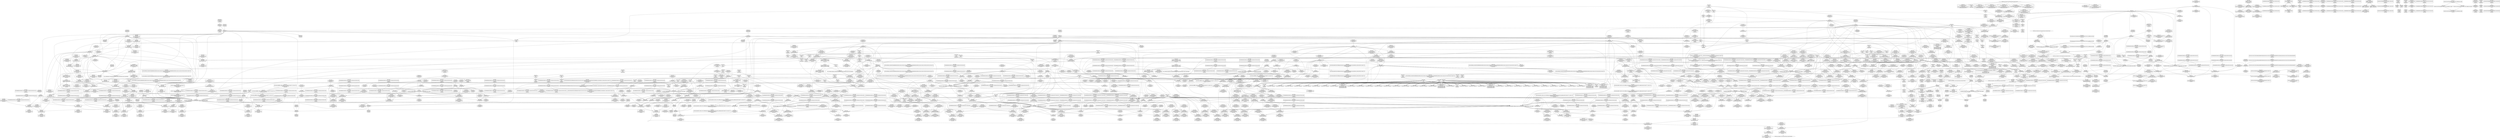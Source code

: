 digraph {
	CE0x49f6910 [shape=record,shape=Mrecord,label="{CE0x49f6910|i64_7|*Constant*|*SummSink*}"]
	CE0x4a02350 [shape=record,shape=Mrecord,label="{CE0x4a02350|sock_has_perm:sk4|security/selinux/hooks.c,3974|*SummSource*}"]
	CE0x49c41a0 [shape=record,shape=Mrecord,label="{CE0x49c41a0|__rcu_read_lock:entry}"]
	CE0x49b2bc0 [shape=record,shape=Mrecord,label="{CE0x49b2bc0|16:_i32,_24:_i16,_:_CRE_16,20_|*MultipleSource*|*LoadInst*|security/selinux/hooks.c,3964|security/selinux/hooks.c,3964|security/selinux/hooks.c,3969}"]
	CE0x4a19880 [shape=record,shape=Mrecord,label="{CE0x4a19880|i32_77|*Constant*}"]
	CE0x4a1f3f0 [shape=record,shape=Mrecord,label="{CE0x4a1f3f0|GLOBAL:rcu_lock_map|Global_var:rcu_lock_map|*SummSink*}"]
	CE0x49770b0 [shape=record,shape=Mrecord,label="{CE0x49770b0|32:_%struct.sock*,_:_CRE_24,32_|*MultipleSource*|Function::selinux_socket_sendmsg&Arg::sock::|security/selinux/hooks.c,4215}"]
	CE0x4a21210 [shape=record,shape=Mrecord,label="{CE0x4a21210|i64*_getelementptr_inbounds_(_4_x_i64_,_4_x_i64_*___llvm_gcov_ctr128,_i64_0,_i64_2)|*Constant*}"]
	CE0x4a0f650 [shape=record,shape=Mrecord,label="{CE0x4a0f650|sock_has_perm:tmp12|security/selinux/hooks.c,3970|*SummSource*}"]
	CE0x4a57430 [shape=record,shape=Mrecord,label="{CE0x4a57430|i8*_getelementptr_inbounds_(_42_x_i8_,_42_x_i8_*_.str46,_i32_0,_i32_0)|*Constant*|*SummSink*}"]
	CE0x4a135c0 [shape=record,shape=Mrecord,label="{CE0x4a135c0|sock_has_perm:retval.0|*SummSource*}"]
	CE0x4ac6610 [shape=record,shape=Mrecord,label="{CE0x4ac6610|__preempt_count_sub:bb}"]
	CE0x4aa6920 [shape=record,shape=Mrecord,label="{CE0x4aa6920|__preempt_count_sub:tmp2|*SummSink*}"]
	CE0x4a3b140 [shape=record,shape=Mrecord,label="{CE0x4a3b140|__rcu_read_unlock:tmp}"]
	CE0x4a05b50 [shape=record,shape=Mrecord,label="{CE0x4a05b50|rcu_read_lock:call3|include/linux/rcupdate.h,882}"]
	CE0x49f7a30 [shape=record,shape=Mrecord,label="{CE0x49f7a30|task_sid:tmp17|security/selinux/hooks.c,208|*SummSink*}"]
	CE0x4a42250 [shape=record,shape=Mrecord,label="{CE0x4a42250|__preempt_count_add:tmp3|*SummSink*}"]
	CE0x4a47db0 [shape=record,shape=Mrecord,label="{CE0x4a47db0|rcu_read_unlock:tmp4|include/linux/rcupdate.h,933|*SummSource*}"]
	CE0x49b3330 [shape=record,shape=Mrecord,label="{CE0x49b3330|i32_0|*Constant*}"]
	CE0x4a6eb80 [shape=record,shape=Mrecord,label="{CE0x4a6eb80|rcu_read_unlock:tmp20|include/linux/rcupdate.h,933|*SummSource*}"]
	CE0x4a1d3a0 [shape=record,shape=Mrecord,label="{CE0x4a1d3a0|task_sid:if.end|*SummSink*}"]
	CE0x4a926b0 [shape=record,shape=Mrecord,label="{CE0x4a926b0|i64*_getelementptr_inbounds_(_4_x_i64_,_4_x_i64_*___llvm_gcov_ctr130,_i64_0,_i64_2)|*Constant*|*SummSink*}"]
	CE0x4a67220 [shape=record,shape=Mrecord,label="{CE0x4a67220|rcu_read_unlock:tmp10|include/linux/rcupdate.h,933|*SummSink*}"]
	CE0x49c1b20 [shape=record,shape=Mrecord,label="{CE0x49c1b20|task_sid:tobool1|security/selinux/hooks.c,208}"]
	CE0x49d0720 [shape=record,shape=Mrecord,label="{CE0x49d0720|avc_has_perm:tsid|Function::avc_has_perm&Arg::tsid::|*SummSource*}"]
	CE0x4a01a70 [shape=record,shape=Mrecord,label="{CE0x4a01a70|sock_has_perm:net3|security/selinux/hooks.c,3974}"]
	CE0x4a09f90 [shape=record,shape=Mrecord,label="{CE0x4a09f90|GLOBAL:task_sid|*Constant*|*SummSink*}"]
	CE0x4a10aa0 [shape=record,shape=Mrecord,label="{CE0x4a10aa0|i8_0|*Constant*|*SummSink*}"]
	CE0x499e5c0 [shape=record,shape=Mrecord,label="{CE0x499e5c0|i64_1|*Constant*|*SummSink*}"]
	CE0x4a1bc80 [shape=record,shape=Mrecord,label="{CE0x4a1bc80|rcu_read_lock:tmp|*SummSink*}"]
	CE0x4a08590 [shape=record,shape=Mrecord,label="{CE0x4a08590|8:_%struct.sock*,_:_SCME_38,39_}"]
	CE0x4a63f30 [shape=record,shape=Mrecord,label="{CE0x4a63f30|__preempt_count_add:entry|*SummSource*}"]
	CE0x4a36ad0 [shape=record,shape=Mrecord,label="{CE0x4a36ad0|rcu_lock_acquire:tmp5|include/linux/rcupdate.h,418|*SummSource*}"]
	CE0x49f9c10 [shape=record,shape=Mrecord,label="{CE0x49f9c10|task_sid:tmp24|security/selinux/hooks.c,208|*SummSink*}"]
	CE0x4987fd0 [shape=record,shape=Mrecord,label="{CE0x4987fd0|i64*_getelementptr_inbounds_(_6_x_i64_,_6_x_i64_*___llvm_gcov_ctr327,_i64_0,_i64_0)|*Constant*}"]
	CE0x497d7a0 [shape=record,shape=Mrecord,label="{CE0x497d7a0|get_current:entry}"]
	CE0x49af4b0 [shape=record,shape=Mrecord,label="{CE0x49af4b0|_ret_void,_!dbg_!27717|include/linux/rcupdate.h,240}"]
	CE0x49f6300 [shape=record,shape=Mrecord,label="{CE0x49f6300|GLOBAL:lockdep_rcu_suspicious|*Constant*}"]
	CE0x4a24b10 [shape=record,shape=Mrecord,label="{CE0x4a24b10|task_sid:bb|*SummSource*}"]
	CE0x499b570 [shape=record,shape=Mrecord,label="{CE0x499b570|selinux_socket_sendmsg:entry}"]
	CE0x4981d10 [shape=record,shape=Mrecord,label="{CE0x4981d10|i32_0|*Constant*|*SummSink*}"]
	CE0x49ae700 [shape=record,shape=Mrecord,label="{CE0x49ae700|8:_%struct.sock*,_:_SCME_16,18_|*MultipleSource*|security/selinux/hooks.c, 3966|security/selinux/hooks.c,3966|security/selinux/hooks.c,3966}"]
	CE0x49f9ba0 [shape=record,shape=Mrecord,label="{CE0x49f9ba0|task_sid:tmp24|security/selinux/hooks.c,208|*SummSource*}"]
	CE0x4a2a300 [shape=record,shape=Mrecord,label="{CE0x4a2a300|task_sid:tmp13|security/selinux/hooks.c,208|*SummSink*}"]
	CE0x4a216d0 [shape=record,shape=Mrecord,label="{CE0x4a216d0|rcu_read_lock:if.then}"]
	CE0x4aad360 [shape=record,shape=Mrecord,label="{CE0x4aad360|rcu_lock_acquire:__here}"]
	CE0x4a08330 [shape=record,shape=Mrecord,label="{CE0x4a08330|8:_%struct.sock*,_:_SCME_36,37_}"]
	CE0x4a29f60 [shape=record,shape=Mrecord,label="{CE0x4a29f60|task_sid:call3|security/selinux/hooks.c,208}"]
	CE0x4aca7e0 [shape=record,shape=Mrecord,label="{CE0x4aca7e0|__preempt_count_sub:do.end}"]
	CE0x4a3ac90 [shape=record,shape=Mrecord,label="{CE0x4a3ac90|rcu_lock_release:bb|*SummSource*}"]
	CE0x4a23f30 [shape=record,shape=Mrecord,label="{CE0x4a23f30|rcu_read_lock:tobool1|include/linux/rcupdate.h,882}"]
	CE0x4a43830 [shape=record,shape=Mrecord,label="{CE0x4a43830|cred_sid:sid|security/selinux/hooks.c,197|*SummSource*}"]
	CE0x4a066f0 [shape=record,shape=Mrecord,label="{CE0x4a066f0|sock_has_perm:tmp10|security/selinux/hooks.c,3969}"]
	CE0x49c14e0 [shape=record,shape=Mrecord,label="{CE0x49c14e0|_call_void_mcount()_#3|*SummSource*}"]
	CE0x4a13390 [shape=record,shape=Mrecord,label="{CE0x4a13390|rcu_read_lock:tmp8|include/linux/rcupdate.h,882}"]
	CE0x49bc680 [shape=record,shape=Mrecord,label="{CE0x49bc680|i32_4|*Constant*|*SummSource*}"]
	CE0x499c830 [shape=record,shape=Mrecord,label="{CE0x499c830|sock_has_perm:tmp|*SummSink*}"]
	CE0x4a09890 [shape=record,shape=Mrecord,label="{CE0x4a09890|8:_%struct.sock*,_:_SCME_54,55_}"]
	CE0x4a48280 [shape=record,shape=Mrecord,label="{CE0x4a48280|rcu_read_lock:land.lhs.true|*SummSource*}"]
	CE0x4a98390 [shape=record,shape=Mrecord,label="{CE0x4a98390|__preempt_count_add:tmp|*SummSource*}"]
	CE0x4a0a490 [shape=record,shape=Mrecord,label="{CE0x4a0a490|task_sid:task|Function::task_sid&Arg::task::|*SummSource*}"]
	CE0x4a5bdd0 [shape=record,shape=Mrecord,label="{CE0x4a5bdd0|rcu_read_unlock:tmp16|include/linux/rcupdate.h,933|*SummSource*}"]
	CE0x49971f0 [shape=record,shape=Mrecord,label="{CE0x49971f0|get_current:tmp4|./arch/x86/include/asm/current.h,14}"]
	CE0x49dbf90 [shape=record,shape=Mrecord,label="{CE0x49dbf90|rcu_read_lock:tmp16|include/linux/rcupdate.h,882|*SummSink*}"]
	CE0x4a1da90 [shape=record,shape=Mrecord,label="{CE0x4a1da90|task_sid:real_cred|security/selinux/hooks.c,208|*SummSink*}"]
	CE0x4a2bf00 [shape=record,shape=Mrecord,label="{CE0x4a2bf00|_call_void_rcu_lock_release(%struct.lockdep_map*_rcu_lock_map)_#10,_!dbg_!27733|include/linux/rcupdate.h,935|*SummSource*}"]
	CE0x4a66340 [shape=record,shape=Mrecord,label="{CE0x4a66340|__rcu_read_lock:tmp1}"]
	CE0x4a04990 [shape=record,shape=Mrecord,label="{CE0x4a04990|i32_(i32,_i32,_i16,_i32,_%struct.common_audit_data*)*_bitcast_(i32_(i32,_i32,_i16,_i32,_%struct.common_audit_data.495*)*_avc_has_perm_to_i32_(i32,_i32,_i16,_i32,_%struct.common_audit_data*)*)|*Constant*|*SummSource*}"]
	CE0x4a38530 [shape=record,shape=Mrecord,label="{CE0x4a38530|rcu_lock_release:tmp6|*SummSource*}"]
	CE0x4a440f0 [shape=record,shape=Mrecord,label="{CE0x4a440f0|GLOBAL:rcu_read_unlock.__warned|Global_var:rcu_read_unlock.__warned|*SummSink*}"]
	CE0x498c1c0 [shape=record,shape=Mrecord,label="{CE0x498c1c0|sock_has_perm:if.end}"]
	CE0x4aa9cb0 [shape=record,shape=Mrecord,label="{CE0x4aa9cb0|_call_void_mcount()_#3|*SummSink*}"]
	CE0x4a5d020 [shape=record,shape=Mrecord,label="{CE0x4a5d020|_call_void_asm_sideeffect_,_memory_,_dirflag_,_fpsr_,_flags_()_#3,_!dbg_!27714,_!srcloc_!27715|include/linux/rcupdate.h,239}"]
	CE0x4a0a780 [shape=record,shape=Mrecord,label="{CE0x4a0a780|_ret_i32_%call7,_!dbg_!27749|security/selinux/hooks.c,210|*SummSource*}"]
	CE0x49dd1d0 [shape=record,shape=Mrecord,label="{CE0x49dd1d0|task_sid:do.body5}"]
	CE0x4a38a80 [shape=record,shape=Mrecord,label="{CE0x4a38a80|rcu_lock_release:tmp7|*SummSink*}"]
	CE0x4a0f7c0 [shape=record,shape=Mrecord,label="{CE0x4a0f7c0|sock_has_perm:tmp12|security/selinux/hooks.c,3970|*SummSink*}"]
	CE0x4a6d6a0 [shape=record,shape=Mrecord,label="{CE0x4a6d6a0|i64*_getelementptr_inbounds_(_11_x_i64_,_11_x_i64_*___llvm_gcov_ctr132,_i64_0,_i64_8)|*Constant*|*SummSource*}"]
	CE0x4a2d3a0 [shape=record,shape=Mrecord,label="{CE0x4a2d3a0|_ret_void,_!dbg_!27717|include/linux/rcupdate.h,424|*SummSink*}"]
	CE0x4ac6310 [shape=record,shape=Mrecord,label="{CE0x4ac6310|__preempt_count_sub:do.end|*SummSink*}"]
	CE0x4a27300 [shape=record,shape=Mrecord,label="{CE0x4a27300|i64_3|*Constant*|*SummSource*}"]
	CE0x4a60ff0 [shape=record,shape=Mrecord,label="{CE0x4a60ff0|rcu_read_unlock:tmp10|include/linux/rcupdate.h,933}"]
	CE0x4a2a820 [shape=record,shape=Mrecord,label="{CE0x4a2a820|task_sid:call3|security/selinux/hooks.c,208|*SummSource*}"]
	CE0x4a60ec0 [shape=record,shape=Mrecord,label="{CE0x4a60ec0|rcu_read_unlock:tmp9|include/linux/rcupdate.h,933|*SummSink*}"]
	CE0x4a0e020 [shape=record,shape=Mrecord,label="{CE0x4a0e020|GLOBAL:__llvm_gcov_ctr327|Global_var:__llvm_gcov_ctr327|*SummSink*}"]
	CE0x49f4210 [shape=record,shape=Mrecord,label="{CE0x49f4210|task_sid:tmp22|security/selinux/hooks.c,208}"]
	CE0x4a5e420 [shape=record,shape=Mrecord,label="{CE0x4a5e420|rcu_read_unlock:tmp3}"]
	CE0x4aabcf0 [shape=record,shape=Mrecord,label="{CE0x4aabcf0|i64*_getelementptr_inbounds_(_4_x_i64_,_4_x_i64_*___llvm_gcov_ctr130,_i64_0,_i64_3)|*Constant*|*SummSink*}"]
	CE0x4a08a50 [shape=record,shape=Mrecord,label="{CE0x4a08a50|8:_%struct.sock*,_:_SCME_42,43_}"]
	CE0x4a6aff0 [shape=record,shape=Mrecord,label="{CE0x4a6aff0|rcu_read_unlock:tmp6|include/linux/rcupdate.h,933|*SummSink*}"]
	CE0x49fbe50 [shape=record,shape=Mrecord,label="{CE0x49fbe50|GLOBAL:cred_sid|*Constant*|*SummSink*}"]
	CE0x4aa4920 [shape=record,shape=Mrecord,label="{CE0x4aa4920|__preempt_count_sub:tmp7|./arch/x86/include/asm/preempt.h,78|*SummSource*}"]
	CE0x4a0e130 [shape=record,shape=Mrecord,label="{CE0x4a0e130|sock_has_perm:tmp8|security/selinux/hooks.c,3969}"]
	CE0x49c1180 [shape=record,shape=Mrecord,label="{CE0x49c1180|task_sid:tmp3|*SummSink*}"]
	CE0x4a34f90 [shape=record,shape=Mrecord,label="{CE0x4a34f90|__preempt_count_add:do.body|*SummSource*}"]
	CE0x4a6b750 [shape=record,shape=Mrecord,label="{CE0x4a6b750|rcu_read_unlock:tobool1|include/linux/rcupdate.h,933|*SummSink*}"]
	CE0x49f64a0 [shape=record,shape=Mrecord,label="{CE0x49f64a0|GLOBAL:lockdep_rcu_suspicious|*Constant*|*SummSink*}"]
	CE0x4a40550 [shape=record,shape=Mrecord,label="{CE0x4a40550|__preempt_count_sub:bb|*SummSource*}"]
	CE0x4aa5f50 [shape=record,shape=Mrecord,label="{CE0x4aa5f50|i64*_getelementptr_inbounds_(_4_x_i64_,_4_x_i64_*___llvm_gcov_ctr134,_i64_0,_i64_0)|*Constant*|*SummSource*}"]
	CE0x4a2b480 [shape=record,shape=Mrecord,label="{CE0x4a2b480|rcu_read_unlock:tmp22|include/linux/rcupdate.h,935}"]
	CE0x4a04290 [shape=record,shape=Mrecord,label="{CE0x4a04290|sock_has_perm:call6|security/selinux/hooks.c,3976}"]
	CE0x4aca160 [shape=record,shape=Mrecord,label="{CE0x4aca160|__preempt_count_add:tmp7|./arch/x86/include/asm/preempt.h,73}"]
	CE0x4a361b0 [shape=record,shape=Mrecord,label="{CE0x4a361b0|__preempt_count_add:do.end}"]
	CE0x4a0dd80 [shape=record,shape=Mrecord,label="{CE0x4a0dd80|i64_0|*Constant*|*SummSource*}"]
	CE0x49ace90 [shape=record,shape=Mrecord,label="{CE0x49ace90|i64_4|*Constant*}"]
	CE0x497f480 [shape=record,shape=Mrecord,label="{CE0x497f480|_ret_%struct.task_struct*_%tmp4,_!dbg_!27714|./arch/x86/include/asm/current.h,14|*SummSink*}"]
	CE0x4a27c70 [shape=record,shape=Mrecord,label="{CE0x4a27c70|task_sid:land.lhs.true|*SummSink*}"]
	CE0x49fac40 [shape=record,shape=Mrecord,label="{CE0x49fac40|i64*_getelementptr_inbounds_(_13_x_i64_,_13_x_i64_*___llvm_gcov_ctr126,_i64_0,_i64_12)|*Constant*|*SummSink*}"]
	CE0x4a36f30 [shape=record,shape=Mrecord,label="{CE0x4a36f30|__rcu_read_lock:tmp1|*SummSink*}"]
	CE0x497cb30 [shape=record,shape=Mrecord,label="{CE0x497cb30|_ret_%struct.task_struct*_%tmp4,_!dbg_!27714|./arch/x86/include/asm/current.h,14|*SummSource*}"]
	CE0x4a60b40 [shape=record,shape=Mrecord,label="{CE0x4a60b40|rcu_lock_acquire:tmp2|*SummSink*}"]
	CE0x4a02af0 [shape=record,shape=Mrecord,label="{CE0x4a02af0|sock_has_perm:sid5|security/selinux/hooks.c,3976|*SummSource*}"]
	CE0x4a59660 [shape=record,shape=Mrecord,label="{CE0x4a59660|rcu_read_lock:tmp19|include/linux/rcupdate.h,882|*SummSource*}"]
	CE0x4a6f450 [shape=record,shape=Mrecord,label="{CE0x4a6f450|rcu_read_unlock:tmp21|include/linux/rcupdate.h,935|*SummSource*}"]
	CE0x4a25a60 [shape=record,shape=Mrecord,label="{CE0x4a25a60|task_sid:tobool|security/selinux/hooks.c,208|*SummSink*}"]
	CE0x49cdee0 [shape=record,shape=Mrecord,label="{CE0x49cdee0|sock_has_perm:tmp14|security/selinux/hooks.c,3972}"]
	CE0x4aad4c0 [shape=record,shape=Mrecord,label="{CE0x4aad4c0|_call_void_mcount()_#3|*SummSink*}"]
	CE0x4a69f30 [shape=record,shape=Mrecord,label="{CE0x4a69f30|_call_void_asm_sideeffect_,_memory_,_dirflag_,_fpsr_,_flags_()_#3,_!dbg_!27711,_!srcloc_!27714|include/linux/rcupdate.h,244|*SummSink*}"]
	CE0x49fc420 [shape=record,shape=Mrecord,label="{CE0x49fc420|cred_sid:cred|Function::cred_sid&Arg::cred::|*SummSource*}"]
	CE0x4a29c80 [shape=record,shape=Mrecord,label="{CE0x4a29c80|_call_void___rcu_read_lock()_#10,_!dbg_!27710|include/linux/rcupdate.h,879|*SummSource*}"]
	CE0x4a4e410 [shape=record,shape=Mrecord,label="{CE0x4a4e410|rcu_read_lock:tmp14|include/linux/rcupdate.h,882|*SummSource*}"]
	CE0x49dc5a0 [shape=record,shape=Mrecord,label="{CE0x49dc5a0|rcu_read_lock:tmp1|*SummSink*}"]
	CE0x49c42c0 [shape=record,shape=Mrecord,label="{CE0x49c42c0|GLOBAL:__rcu_read_lock|*Constant*|*SummSource*}"]
	CE0x4a22e80 [shape=record,shape=Mrecord,label="{CE0x4a22e80|i32_22|*Constant*}"]
	CE0x49fe8a0 [shape=record,shape=Mrecord,label="{CE0x49fe8a0|i64*_getelementptr_inbounds_(_6_x_i64_,_6_x_i64_*___llvm_gcov_ctr327,_i64_0,_i64_3)|*Constant*|*SummSource*}"]
	CE0x49af9e0 [shape=record,shape=Mrecord,label="{CE0x49af9e0|rcu_read_lock:entry}"]
	CE0x4a71210 [shape=record,shape=Mrecord,label="{CE0x4a71210|i32_934|*Constant*}"]
	CE0x49ac860 [shape=record,shape=Mrecord,label="{CE0x49ac860|rcu_read_lock:do.body}"]
	CE0x49a44c0 [shape=record,shape=Mrecord,label="{CE0x49a44c0|i64*_getelementptr_inbounds_(_2_x_i64_,_2_x_i64_*___llvm_gcov_ctr98,_i64_0,_i64_0)|*Constant*}"]
	CE0x4a45b60 [shape=record,shape=Mrecord,label="{CE0x4a45b60|rcu_lock_acquire:tmp1|*SummSink*}"]
	CE0x4a462e0 [shape=record,shape=Mrecord,label="{CE0x4a462e0|rcu_lock_acquire:bb|*SummSource*}"]
	CE0x4a2d550 [shape=record,shape=Mrecord,label="{CE0x4a2d550|_call_void___rcu_read_unlock()_#10,_!dbg_!27734|include/linux/rcupdate.h,937|*SummSource*}"]
	CE0x4a62f30 [shape=record,shape=Mrecord,label="{CE0x4a62f30|i64*_getelementptr_inbounds_(_4_x_i64_,_4_x_i64_*___llvm_gcov_ctr130,_i64_0,_i64_2)|*Constant*}"]
	CE0x4984020 [shape=record,shape=Mrecord,label="{CE0x4984020|avc_has_perm:auditdata|Function::avc_has_perm&Arg::auditdata::|*SummSource*}"]
	CE0x4a1a2c0 [shape=record,shape=Mrecord,label="{CE0x4a1a2c0|i64_5|*Constant*|*SummSource*}"]
	CE0x4a60730 [shape=record,shape=Mrecord,label="{CE0x4a60730|__preempt_count_sub:sub|./arch/x86/include/asm/preempt.h,77|*SummSink*}"]
	CE0x4a02970 [shape=record,shape=Mrecord,label="{CE0x4a02970|sock_has_perm:sid5|security/selinux/hooks.c,3976}"]
	CE0x498f340 [shape=record,shape=Mrecord,label="{CE0x498f340|task_sid:tmp1|*SummSource*}"]
	CE0x49db720 [shape=record,shape=Mrecord,label="{CE0x49db720|rcu_read_lock:tmp15|include/linux/rcupdate.h,882}"]
	CE0x49f43e0 [shape=record,shape=Mrecord,label="{CE0x49f43e0|task_sid:tmp21|security/selinux/hooks.c,208|*SummSink*}"]
	CE0x4a077e0 [shape=record,shape=Mrecord,label="{CE0x4a077e0|8:_%struct.sock*,_:_SCME_26,27_}"]
	CE0x4a55fa0 [shape=record,shape=Mrecord,label="{CE0x4a55fa0|i8*_getelementptr_inbounds_(_25_x_i8_,_25_x_i8_*_.str45,_i32_0,_i32_0)|*Constant*|*SummSource*}"]
	CE0x4aadd00 [shape=record,shape=Mrecord,label="{CE0x4aadd00|__preempt_count_sub:sub|./arch/x86/include/asm/preempt.h,77}"]
	CE0x4a56640 [shape=record,shape=Mrecord,label="{CE0x4a56640|GLOBAL:lockdep_rcu_suspicious|*Constant*}"]
	CE0x498e420 [shape=record,shape=Mrecord,label="{CE0x498e420|GLOBAL:lock_release|*Constant*|*SummSource*}"]
	CE0x4a2ca60 [shape=record,shape=Mrecord,label="{CE0x4a2ca60|rcu_lock_release:entry|*SummSink*}"]
	CE0x4a36c40 [shape=record,shape=Mrecord,label="{CE0x4a36c40|rcu_lock_acquire:tmp5|include/linux/rcupdate.h,418|*SummSink*}"]
	CE0x4a71dd0 [shape=record,shape=Mrecord,label="{CE0x4a71dd0|rcu_lock_acquire:tmp}"]
	CE0x4a27600 [shape=record,shape=Mrecord,label="{CE0x4a27600|COLLAPSED:_GCMRE___llvm_gcov_ctr131_internal_global_2_x_i64_zeroinitializer:_elem_0:default:}"]
	CE0x497e980 [shape=record,shape=Mrecord,label="{CE0x497e980|GLOBAL:get_current|*Constant*|*SummSource*}"]
	CE0x49b2260 [shape=record,shape=Mrecord,label="{CE0x49b2260|i32_2|*Constant*|*SummSink*}"]
	CE0x49c3e20 [shape=record,shape=Mrecord,label="{CE0x49c3e20|8:_%struct.sock*,_:_SCME_18,20_|*MultipleSource*|security/selinux/hooks.c, 3966|security/selinux/hooks.c,3966|security/selinux/hooks.c,3966}"]
	CE0x4a66520 [shape=record,shape=Mrecord,label="{CE0x4a66520|i64*_getelementptr_inbounds_(_4_x_i64_,_4_x_i64_*___llvm_gcov_ctr133,_i64_0,_i64_0)|*Constant*}"]
	CE0x4a64320 [shape=record,shape=Mrecord,label="{CE0x4a64320|i64*_getelementptr_inbounds_(_11_x_i64_,_11_x_i64_*___llvm_gcov_ctr132,_i64_0,_i64_0)|*Constant*|*SummSource*}"]
	CE0x4aa7c20 [shape=record,shape=Mrecord,label="{CE0x4aa7c20|rcu_lock_release:indirectgoto|*SummSink*}"]
	"CONST[source:1(input),value:2(dynamic)][purpose:{object}][SrcIdx:1]"
	CE0x4a42080 [shape=record,shape=Mrecord,label="{CE0x4a42080|__preempt_count_add:tmp2}"]
	CE0x4984e20 [shape=record,shape=Mrecord,label="{CE0x4984e20|%struct.task_struct*_(%struct.task_struct**)*_asm_movq_%gs:$_1:P_,$0_,_r,im,_dirflag_,_fpsr_,_flags_}"]
	CE0x4a13a10 [shape=record,shape=Mrecord,label="{CE0x4a13a10|i64*_getelementptr_inbounds_(_6_x_i64_,_6_x_i64_*___llvm_gcov_ctr327,_i64_0,_i64_5)|*Constant*|*SummSource*}"]
	CE0x4a43e90 [shape=record,shape=Mrecord,label="{CE0x4a43e90|rcu_read_lock:land.lhs.true2}"]
	CE0x4986570 [shape=record,shape=Mrecord,label="{CE0x4986570|_call_void_mcount()_#3|*SummSource*}"]
	CE0x49cb2d0 [shape=record,shape=Mrecord,label="{CE0x49cb2d0|_call_void_mcount()_#3}"]
	CE0x4a63dd0 [shape=record,shape=Mrecord,label="{CE0x4a63dd0|GLOBAL:__preempt_count_add|*Constant*|*SummSource*}"]
	CE0x4aa8200 [shape=record,shape=Mrecord,label="{CE0x4aa8200|_call_void_mcount()_#3}"]
	CE0x49c25d0 [shape=record,shape=Mrecord,label="{CE0x49c25d0|rcu_read_lock:if.then|*SummSink*}"]
	CE0x4a58ba0 [shape=record,shape=Mrecord,label="{CE0x4a58ba0|_call_void_lockdep_rcu_suspicious(i8*_getelementptr_inbounds_(_25_x_i8_,_25_x_i8_*_.str45,_i32_0,_i32_0),_i32_883,_i8*_getelementptr_inbounds_(_42_x_i8_,_42_x_i8_*_.str46,_i32_0,_i32_0))_#10,_!dbg_!27728|include/linux/rcupdate.h,882|*SummSource*}"]
	CE0x49b3500 [shape=record,shape=Mrecord,label="{CE0x49b3500|sock_has_perm:sk_security|security/selinux/hooks.c,3964|*SummSink*}"]
	CE0x499fd80 [shape=record,shape=Mrecord,label="{CE0x499fd80|__rcu_read_lock:tmp7|include/linux/rcupdate.h,240}"]
	CE0x49822e0 [shape=record,shape=Mrecord,label="{CE0x49822e0|sock_has_perm:net|security/selinux/hooks.c, 3966}"]
	CE0x499b370 [shape=record,shape=Mrecord,label="{CE0x499b370|__rcu_read_lock:tmp5|include/linux/rcupdate.h,239|*SummSink*}"]
	CE0x4a1b660 [shape=record,shape=Mrecord,label="{CE0x4a1b660|i64*_getelementptr_inbounds_(_11_x_i64_,_11_x_i64_*___llvm_gcov_ctr127,_i64_0,_i64_1)|*Constant*}"]
	CE0x4a13ea0 [shape=record,shape=Mrecord,label="{CE0x4a13ea0|sock_has_perm:tmp18|security/selinux/hooks.c,3977}"]
	CE0x49adfc0 [shape=record,shape=Mrecord,label="{CE0x49adfc0|sock_has_perm:tmp8|security/selinux/hooks.c,3969|*SummSink*}"]
	CE0x497f110 [shape=record,shape=Mrecord,label="{CE0x497f110|i64*_getelementptr_inbounds_(_2_x_i64_,_2_x_i64_*___llvm_gcov_ctr361,_i64_0,_i64_0)|*Constant*}"]
	CE0x4a144f0 [shape=record,shape=Mrecord,label="{CE0x4a144f0|sock_has_perm:tmp19|security/selinux/hooks.c,3977|*SummSource*}"]
	CE0x49dd2a0 [shape=record,shape=Mrecord,label="{CE0x49dd2a0|task_sid:do.body5|*SummSource*}"]
	CE0x4a6e970 [shape=record,shape=Mrecord,label="{CE0x4a6e970|rcu_read_unlock:tmp20|include/linux/rcupdate.h,933}"]
	CE0x4a27ef0 [shape=record,shape=Mrecord,label="{CE0x4a27ef0|_ret_void,_!dbg_!27717|include/linux/rcupdate.h,419}"]
	CE0x49a2340 [shape=record,shape=Mrecord,label="{CE0x49a2340|_call_void_mcount()_#3}"]
	CE0x49f9700 [shape=record,shape=Mrecord,label="{CE0x49f9700|task_sid:tmp25|security/selinux/hooks.c,208}"]
	CE0x4a017a0 [shape=record,shape=Mrecord,label="{CE0x4a017a0|sock_has_perm:u2|security/selinux/hooks.c,3974|*SummSink*}"]
	CE0x49fc200 [shape=record,shape=Mrecord,label="{CE0x49fc200|cred_sid:cred|Function::cred_sid&Arg::cred::}"]
	CE0x49899d0 [shape=record,shape=Mrecord,label="{CE0x49899d0|selinux_socket_sendmsg:tmp3}"]
	CE0x4a1d880 [shape=record,shape=Mrecord,label="{CE0x4a1d880|task_sid:tmp4|*LoadInst*|security/selinux/hooks.c,208}"]
	CE0x49b1ca0 [shape=record,shape=Mrecord,label="{CE0x49b1ca0|i64*_getelementptr_inbounds_(_6_x_i64_,_6_x_i64_*___llvm_gcov_ctr327,_i64_0,_i64_0)|*Constant*|*SummSink*}"]
	CE0x49f60e0 [shape=record,shape=Mrecord,label="{CE0x49f60e0|i8*_getelementptr_inbounds_(_25_x_i8_,_25_x_i8_*_.str3,_i32_0,_i32_0)|*Constant*|*SummSource*}"]
	CE0x4a5b8c0 [shape=record,shape=Mrecord,label="{CE0x4a5b8c0|rcu_read_unlock:tmp15|include/linux/rcupdate.h,933|*SummSource*}"]
	CE0x4a36350 [shape=record,shape=Mrecord,label="{CE0x4a36350|__rcu_read_unlock:tmp7|include/linux/rcupdate.h,245|*SummSource*}"]
	CE0x49b1e80 [shape=record,shape=Mrecord,label="{CE0x49b1e80|COLLAPSED:_GCMRE_current_task_external_global_%struct.task_struct*:_elem_0:default:}"]
	CE0x4aaa2e0 [shape=record,shape=Mrecord,label="{CE0x4aaa2e0|__rcu_read_lock:tmp4|include/linux/rcupdate.h,239|*SummSource*}"]
	CE0x49f3080 [shape=record,shape=Mrecord,label="{CE0x49f3080|i8*_getelementptr_inbounds_(_41_x_i8_,_41_x_i8_*_.str44,_i32_0,_i32_0)|*Constant*|*SummSource*}"]
	CE0x4a49930 [shape=record,shape=Mrecord,label="{CE0x4a49930|GLOBAL:__llvm_gcov_ctr132|Global_var:__llvm_gcov_ctr132|*SummSink*}"]
	CE0x4ae8ee0 [shape=record,shape=Mrecord,label="{CE0x4ae8ee0|GLOBAL:__preempt_count|Global_var:__preempt_count}"]
	CE0x49b0390 [shape=record,shape=Mrecord,label="{CE0x49b0390|i64*_getelementptr_inbounds_(_13_x_i64_,_13_x_i64_*___llvm_gcov_ctr126,_i64_0,_i64_1)|*Constant*|*SummSink*}"]
	CE0x4a2f0c0 [shape=record,shape=Mrecord,label="{CE0x4a2f0c0|i32_2|*Constant*}"]
	CE0x49dc410 [shape=record,shape=Mrecord,label="{CE0x49dc410|i64*_getelementptr_inbounds_(_11_x_i64_,_11_x_i64_*___llvm_gcov_ctr127,_i64_0,_i64_8)|*Constant*|*SummSource*}"]
	CE0x4ae96f0 [shape=record,shape=Mrecord,label="{CE0x4ae96f0|__preempt_count_sub:tmp1}"]
	CE0x4aae8f0 [shape=record,shape=Mrecord,label="{CE0x4aae8f0|i64*_getelementptr_inbounds_(_4_x_i64_,_4_x_i64_*___llvm_gcov_ctr129,_i64_0,_i64_1)|*Constant*|*SummSource*}"]
	CE0x4a21b60 [shape=record,shape=Mrecord,label="{CE0x4a21b60|task_sid:tmp8|security/selinux/hooks.c,208|*SummSink*}"]
	CE0x49b6b60 [shape=record,shape=Mrecord,label="{CE0x49b6b60|_ret_i32_%call1,_!dbg_!27717|security/selinux/hooks.c,4215|*SummSink*}"]
	CE0x4a4a5c0 [shape=record,shape=Mrecord,label="{CE0x4a4a5c0|GLOBAL:__preempt_count_sub|*Constant*}"]
	CE0x4a2a960 [shape=record,shape=Mrecord,label="{CE0x4a2a960|task_sid:tobool4|security/selinux/hooks.c,208|*SummSource*}"]
	CE0x4a68d90 [shape=record,shape=Mrecord,label="{CE0x4a68d90|rcu_lock_acquire:tmp3|*SummSink*}"]
	CE0x4a3e850 [shape=record,shape=Mrecord,label="{CE0x4a3e850|_ret_void,_!dbg_!27720|./arch/x86/include/asm/preempt.h,78|*SummSink*}"]
	CE0x4a6a240 [shape=record,shape=Mrecord,label="{CE0x4a6a240|rcu_read_unlock:tmp6|include/linux/rcupdate.h,933|*SummSource*}"]
	CE0x49dc8f0 [shape=record,shape=Mrecord,label="{CE0x49dc8f0|i64*_getelementptr_inbounds_(_11_x_i64_,_11_x_i64_*___llvm_gcov_ctr127,_i64_0,_i64_1)|*Constant*|*SummSink*}"]
	CE0x49f7690 [shape=record,shape=Mrecord,label="{CE0x49f7690|i64*_getelementptr_inbounds_(_13_x_i64_,_13_x_i64_*___llvm_gcov_ctr126,_i64_0,_i64_8)|*Constant*}"]
	CE0x498d260 [shape=record,shape=Mrecord,label="{CE0x498d260|get_current:tmp3|*SummSink*}"]
	CE0x4a0deb0 [shape=record,shape=Mrecord,label="{CE0x4a0deb0|i64_0|*Constant*|*SummSink*}"]
	CE0x4a94af0 [shape=record,shape=Mrecord,label="{CE0x4a94af0|_call_void_lock_release(%struct.lockdep_map*_%map,_i32_1,_i64_ptrtoint_(i8*_blockaddress(_rcu_lock_release,_%__here)_to_i64))_#10,_!dbg_!27716|include/linux/rcupdate.h,423|*SummSource*}"]
	CE0x4a29e80 [shape=record,shape=Mrecord,label="{CE0x4a29e80|task_sid:tmp12|security/selinux/hooks.c,208|*SummSource*}"]
	CE0x498e9c0 [shape=record,shape=Mrecord,label="{CE0x498e9c0|i64_ptrtoint_(i8*_blockaddress(_rcu_lock_release,_%__here)_to_i64)|*Constant*|*SummSource*}"]
	CE0x4a06e00 [shape=record,shape=Mrecord,label="{CE0x4a06e00|GLOBAL:task_sid.__warned|Global_var:task_sid.__warned|*SummSource*}"]
	CE0x49f4cd0 [shape=record,shape=Mrecord,label="{CE0x49f4cd0|i8_1|*Constant*}"]
	CE0x49fdff0 [shape=record,shape=Mrecord,label="{CE0x49fdff0|rcu_read_lock:bb|*SummSource*}"]
	CE0x4a6e190 [shape=record,shape=Mrecord,label="{CE0x4a6e190|i64*_getelementptr_inbounds_(_11_x_i64_,_11_x_i64_*___llvm_gcov_ctr132,_i64_0,_i64_9)|*Constant*|*SummSink*}"]
	CE0x499f560 [shape=record,shape=Mrecord,label="{CE0x499f560|task_sid:bb|*SummSink*}"]
	CE0x49d0590 [shape=record,shape=Mrecord,label="{CE0x49d0590|avc_has_perm:tsid|Function::avc_has_perm&Arg::tsid::}"]
	CE0x4a5d6e0 [shape=record,shape=Mrecord,label="{CE0x4a5d6e0|rcu_read_unlock:tmp7|include/linux/rcupdate.h,933|*SummSink*}"]
	CE0x49f9690 [shape=record,shape=Mrecord,label="{CE0x49f9690|i64*_getelementptr_inbounds_(_13_x_i64_,_13_x_i64_*___llvm_gcov_ctr126,_i64_0,_i64_11)|*Constant*}"]
	CE0x4aaa970 [shape=record,shape=Mrecord,label="{CE0x4aaa970|__rcu_read_lock:tmp3|*SummSource*}"]
	CE0x4a03ba0 [shape=record,shape=Mrecord,label="{CE0x4a03ba0|sock_has_perm:tmp17|security/selinux/hooks.c,3976}"]
	CE0x4a66690 [shape=record,shape=Mrecord,label="{CE0x4a66690|i64*_getelementptr_inbounds_(_4_x_i64_,_4_x_i64_*___llvm_gcov_ctr133,_i64_0,_i64_0)|*Constant*|*SummSource*}"]
	CE0x49c1cf0 [shape=record,shape=Mrecord,label="{CE0x49c1cf0|task_sid:tmp9|security/selinux/hooks.c,208|*SummSink*}"]
	CE0x4ab2400 [shape=record,shape=Mrecord,label="{CE0x4ab2400|__preempt_count_add:tmp4|./arch/x86/include/asm/preempt.h,72}"]
	CE0x4a1b0f0 [shape=record,shape=Mrecord,label="{CE0x4a1b0f0|task_sid:tmp7|security/selinux/hooks.c,208}"]
	CE0x49b0540 [shape=record,shape=Mrecord,label="{CE0x49b0540|_ret_void,_!dbg_!27717|include/linux/rcupdate.h,419|*SummSink*}"]
	CE0x4a02ea0 [shape=record,shape=Mrecord,label="{CE0x4a02ea0|avc_has_perm:entry|*SummSource*}"]
	CE0x4a69b10 [shape=record,shape=Mrecord,label="{CE0x4a69b10|rcu_read_unlock:do.end}"]
	CE0x40c8050 [shape=record,shape=Mrecord,label="{CE0x40c8050|sock_has_perm:sk|Function::sock_has_perm&Arg::sk::}"]
	CE0x4a06280 [shape=record,shape=Mrecord,label="{CE0x4a06280|_ret_i32_%retval.0,_!dbg_!27728|security/selinux/avc.c,775}"]
	CE0x49fb390 [shape=record,shape=Mrecord,label="{CE0x49fb390|task_sid:tmp27|security/selinux/hooks.c,208|*SummSink*}"]
	CE0x4a1df60 [shape=record,shape=Mrecord,label="{CE0x4a1df60|rcu_read_lock:tmp2}"]
	CE0x4a1d6a0 [shape=record,shape=Mrecord,label="{CE0x4a1d6a0|cred_sid:tmp6|security/selinux/hooks.c,197}"]
	CE0x4a2e880 [shape=record,shape=Mrecord,label="{CE0x4a2e880|__rcu_read_lock:do.end}"]
	CE0x4a49ed0 [shape=record,shape=Mrecord,label="{CE0x4a49ed0|rcu_lock_acquire:entry|*SummSource*}"]
	CE0x4a6b630 [shape=record,shape=Mrecord,label="{CE0x4a6b630|rcu_read_unlock:tobool1|include/linux/rcupdate.h,933|*SummSource*}"]
	CE0x4a271a0 [shape=record,shape=Mrecord,label="{CE0x4a271a0|i64_3|*Constant*}"]
	CE0x4a63d60 [shape=record,shape=Mrecord,label="{CE0x4a63d60|GLOBAL:__preempt_count_add|*Constant*|*SummSink*}"]
	CE0x4a61160 [shape=record,shape=Mrecord,label="{CE0x4a61160|rcu_read_unlock:tmp10|include/linux/rcupdate.h,933|*SummSource*}"]
	CE0x4ae9f60 [shape=record,shape=Mrecord,label="{CE0x4ae9f60|__preempt_count_sub:tmp|*SummSink*}"]
	CE0x4a6f2e0 [shape=record,shape=Mrecord,label="{CE0x4a6f2e0|i64*_getelementptr_inbounds_(_11_x_i64_,_11_x_i64_*___llvm_gcov_ctr132,_i64_0,_i64_10)|*Constant*}"]
	CE0x4ac8360 [shape=record,shape=Mrecord,label="{CE0x4ac8360|__rcu_read_unlock:tmp4|include/linux/rcupdate.h,244|*SummSink*}"]
	CE0x4a1f0e0 [shape=record,shape=Mrecord,label="{CE0x4a1f0e0|rcu_lock_acquire:entry|*SummSink*}"]
	CE0x4a457c0 [shape=record,shape=Mrecord,label="{CE0x4a457c0|rcu_read_lock:tmp5|include/linux/rcupdate.h,882}"]
	CE0x4a97ba0 [shape=record,shape=Mrecord,label="{CE0x4a97ba0|i64*_getelementptr_inbounds_(_4_x_i64_,_4_x_i64_*___llvm_gcov_ctr129,_i64_0,_i64_2)|*Constant*|*SummSink*}"]
	CE0x497e1f0 [shape=record,shape=Mrecord,label="{CE0x497e1f0|i32_0|*Constant*}"]
	CE0x497cd20 [shape=record,shape=Mrecord,label="{CE0x497cd20|selinux_socket_sendmsg:call|security/selinux/hooks.c,4215|*SummSource*}"]
	CE0x4a1eaa0 [shape=record,shape=Mrecord,label="{CE0x4a1eaa0|cred_sid:tmp3|*SummSink*}"]
	CE0x49a4140 [shape=record,shape=Mrecord,label="{CE0x49a4140|GLOBAL:__llvm_gcov_ctr327|Global_var:__llvm_gcov_ctr327|*SummSource*}"]
	CE0x4a3abc0 [shape=record,shape=Mrecord,label="{CE0x4a3abc0|rcu_lock_release:bb}"]
	CE0x4a08b80 [shape=record,shape=Mrecord,label="{CE0x4a08b80|8:_%struct.sock*,_:_SCME_43,44_}"]
	CE0x4a3b1b0 [shape=record,shape=Mrecord,label="{CE0x4a3b1b0|COLLAPSED:_GCMRE___llvm_gcov_ctr134_internal_global_4_x_i64_zeroinitializer:_elem_0:default:}"]
	CE0x49b3570 [shape=record,shape=Mrecord,label="{CE0x49b3570|sock_has_perm:sk_security|security/selinux/hooks.c,3964|*SummSource*}"]
	CE0x4a0d9b0 [shape=record,shape=Mrecord,label="{CE0x4a0d9b0|sock_has_perm:tmp7|security/selinux/hooks.c,3969}"]
	CE0x4aaa9e0 [shape=record,shape=Mrecord,label="{CE0x4aaa9e0|__rcu_read_lock:tmp3|*SummSink*}"]
	CE0x49c1280 [shape=record,shape=Mrecord,label="{CE0x49c1280|_call_void_mcount()_#3}"]
	CE0x4a613d0 [shape=record,shape=Mrecord,label="{CE0x4a613d0|_call_void_asm_sideeffect_,_memory_,_dirflag_,_fpsr_,_flags_()_#3,_!dbg_!27714,_!srcloc_!27715|include/linux/rcupdate.h,239|*SummSink*}"]
	CE0x4997a80 [shape=record,shape=Mrecord,label="{CE0x4997a80|sock_has_perm:entry}"]
	CE0x4a58230 [shape=record,shape=Mrecord,label="{CE0x4a58230|rcu_read_lock:tmp18|include/linux/rcupdate.h,882}"]
	CE0x4a59d20 [shape=record,shape=Mrecord,label="{CE0x4a59d20|rcu_read_lock:tmp21|include/linux/rcupdate.h,884}"]
	CE0x4a65f50 [shape=record,shape=Mrecord,label="{CE0x4a65f50|rcu_read_unlock:do.end|*SummSource*}"]
	CE0x4a3ccf0 [shape=record,shape=Mrecord,label="{CE0x4a3ccf0|__preempt_count_sub:tmp4|./arch/x86/include/asm/preempt.h,77|*SummSource*}"]
	CE0x4a0e1a0 [shape=record,shape=Mrecord,label="{CE0x4a0e1a0|GLOBAL:__llvm_gcov_ctr327|Global_var:__llvm_gcov_ctr327}"]
	CE0x4a28840 [shape=record,shape=Mrecord,label="{CE0x4a28840|i64*_getelementptr_inbounds_(_2_x_i64_,_2_x_i64_*___llvm_gcov_ctr131,_i64_0,_i64_0)|*Constant*|*SummSink*}"]
	"CONST[source:0(mediator),value:2(dynamic)][purpose:{object}][SnkIdx:1]"
	CE0x4a2f5d0 [shape=record,shape=Mrecord,label="{CE0x4a2f5d0|__rcu_read_unlock:do.body|*SummSource*}"]
	CE0x4982f40 [shape=record,shape=Mrecord,label="{CE0x4982f40|GLOBAL:current_task|Global_var:current_task}"]
	CE0x4a41950 [shape=record,shape=Mrecord,label="{CE0x4a41950|i64_1|*Constant*}"]
	CE0x4a13760 [shape=record,shape=Mrecord,label="{CE0x4a13760|sock_has_perm:retval.0|*SummSink*}"]
	CE0x4a38b80 [shape=record,shape=Mrecord,label="{CE0x4a38b80|i8*_undef|*Constant*}"]
	CE0x4a305c0 [shape=record,shape=Mrecord,label="{CE0x4a305c0|__rcu_read_lock:tmp2|*SummSink*}"]
	CE0x4ac47b0 [shape=record,shape=Mrecord,label="{CE0x4ac47b0|_call_void_mcount()_#3}"]
	CE0x4a2c030 [shape=record,shape=Mrecord,label="{CE0x4a2c030|_call_void_rcu_lock_release(%struct.lockdep_map*_rcu_lock_map)_#10,_!dbg_!27733|include/linux/rcupdate.h,935|*SummSink*}"]
	CE0x49afa50 [shape=record,shape=Mrecord,label="{CE0x49afa50|rcu_read_lock:entry|*SummSource*}"]
	CE0x49b1530 [shape=record,shape=Mrecord,label="{CE0x49b1530|sock_has_perm:if.then}"]
	CE0x4a0d3d0 [shape=record,shape=Mrecord,label="{CE0x4a0d3d0|sock_has_perm:cmp|security/selinux/hooks.c,3969|*SummSource*}"]
	CE0x4a07960 [shape=record,shape=Mrecord,label="{CE0x4a07960|8:_%struct.sock*,_:_SCME_27,28_}"]
	CE0x49ac950 [shape=record,shape=Mrecord,label="{CE0x49ac950|rcu_read_lock:do.body|*SummSource*}"]
	CE0x49a2d40 [shape=record,shape=Mrecord,label="{CE0x49a2d40|__rcu_read_lock:entry|*SummSink*}"]
	CE0x4aac470 [shape=record,shape=Mrecord,label="{CE0x4aac470|rcu_lock_acquire:tmp7|*SummSink*}"]
	CE0x4a0cf20 [shape=record,shape=Mrecord,label="{CE0x4a0cf20|sock_has_perm:tmp7|security/selinux/hooks.c,3969|*SummSource*}"]
	CE0x4a57300 [shape=record,shape=Mrecord,label="{CE0x4a57300|i8*_getelementptr_inbounds_(_42_x_i8_,_42_x_i8_*_.str46,_i32_0,_i32_0)|*Constant*}"]
	CE0x4aac810 [shape=record,shape=Mrecord,label="{CE0x4aac810|i8*_undef|*Constant*|*SummSink*}"]
	CE0x4a27940 [shape=record,shape=Mrecord,label="{CE0x4a27940|task_sid:do.end}"]
	CE0x4a63030 [shape=record,shape=Mrecord,label="{CE0x4a63030|rcu_read_unlock:tmp1|*SummSource*}"]
	CE0x4a5d1a0 [shape=record,shape=Mrecord,label="{CE0x4a5d1a0|_call_void_asm_sideeffect_,_memory_,_dirflag_,_fpsr_,_flags_()_#3,_!dbg_!27714,_!srcloc_!27715|include/linux/rcupdate.h,239|*SummSource*}"]
	CE0x4a45cc0 [shape=record,shape=Mrecord,label="{CE0x4a45cc0|rcu_read_unlock:tmp|*SummSource*}"]
	CE0x4988e70 [shape=record,shape=Mrecord,label="{CE0x4988e70|selinux_socket_sendmsg:tmp2}"]
	CE0x4a5d600 [shape=record,shape=Mrecord,label="{CE0x4a5d600|rcu_read_unlock:tmp7|include/linux/rcupdate.h,933|*SummSource*}"]
	CE0x4a64a90 [shape=record,shape=Mrecord,label="{CE0x4a64a90|rcu_read_unlock:tmp9|include/linux/rcupdate.h,933}"]
	CE0x4a23d50 [shape=record,shape=Mrecord,label="{CE0x4a23d50|rcu_read_lock:tmp8|include/linux/rcupdate.h,882|*SummSource*}"]
	CE0x4a71460 [shape=record,shape=Mrecord,label="{CE0x4a71460|i32_934|*Constant*|*SummSource*}"]
	CE0x4a5b4c0 [shape=record,shape=Mrecord,label="{CE0x4a5b4c0|cred_sid:bb|*SummSink*}"]
	CE0x4a60a60 [shape=record,shape=Mrecord,label="{CE0x4a60a60|rcu_lock_acquire:tmp2}"]
	CE0x4a1a4d0 [shape=record,shape=Mrecord,label="{CE0x4a1a4d0|task_sid:tmp10|security/selinux/hooks.c,208}"]
	CE0x4a27fe0 [shape=record,shape=Mrecord,label="{CE0x4a27fe0|_ret_void,_!dbg_!27717|include/linux/rcupdate.h,419|*SummSource*}"]
	CE0x4998c60 [shape=record,shape=Mrecord,label="{CE0x4998c60|selinux_socket_sendmsg:tmp4|*LoadInst*|security/selinux/hooks.c,4215|*SummSink*}"]
	CE0x4a46ae0 [shape=record,shape=Mrecord,label="{CE0x4a46ae0|rcu_read_lock:tmp6|include/linux/rcupdate.h,882}"]
	CE0x4aa6f40 [shape=record,shape=Mrecord,label="{CE0x4aa6f40|i64*_getelementptr_inbounds_(_4_x_i64_,_4_x_i64_*___llvm_gcov_ctr134,_i64_0,_i64_0)|*Constant*|*SummSink*}"]
	CE0x49ffd20 [shape=record,shape=Mrecord,label="{CE0x49ffd20|i8_2|*Constant*|*SummSource*}"]
	CE0x4a08cb0 [shape=record,shape=Mrecord,label="{CE0x4a08cb0|8:_%struct.sock*,_:_SCME_44,45_}"]
	CE0x4a65040 [shape=record,shape=Mrecord,label="{CE0x4a65040|rcu_read_unlock:if.end}"]
	CE0x4a567f0 [shape=record,shape=Mrecord,label="{CE0x4a567f0|i32_883|*Constant*}"]
	CE0x64a0e90 [shape=record,shape=Mrecord,label="{CE0x64a0e90|sock_has_perm:task|Function::sock_has_perm&Arg::task::|*SummSource*}"]
	CE0x4a434b0 [shape=record,shape=Mrecord,label="{CE0x4a434b0|_call_void_rcu_lock_acquire(%struct.lockdep_map*_rcu_lock_map)_#10,_!dbg_!27711|include/linux/rcupdate.h,881|*SummSink*}"]
	CE0x4ab0a00 [shape=record,shape=Mrecord,label="{CE0x4ab0a00|GLOBAL:__preempt_count|Global_var:__preempt_count|*SummSink*}"]
	CE0x49b2d30 [shape=record,shape=Mrecord,label="{CE0x49b2d30|sock_has_perm:cmp|security/selinux/hooks.c,3969}"]
	CE0x49b7d70 [shape=record,shape=Mrecord,label="{CE0x49b7d70|_ret_i32_%retval.0,_!dbg_!27740|security/selinux/hooks.c,3977|*SummSource*}"]
	CE0x4a2f230 [shape=record,shape=Mrecord,label="{CE0x4a2f230|%struct.lockdep_map*_null|*Constant*}"]
	CE0x49ae0b0 [shape=record,shape=Mrecord,label="{CE0x49ae0b0|sock_has_perm:tmp9|security/selinux/hooks.c,3969}"]
	CE0x4a6acc0 [shape=record,shape=Mrecord,label="{CE0x4a6acc0|rcu_lock_release:tmp|*SummSource*}"]
	CE0x4a21f10 [shape=record,shape=Mrecord,label="{CE0x4a21f10|i64*_getelementptr_inbounds_(_2_x_i64_,_2_x_i64_*___llvm_gcov_ctr131,_i64_0,_i64_1)|*Constant*|*SummSink*}"]
	CE0x49819a0 [shape=record,shape=Mrecord,label="{CE0x49819a0|i64*_getelementptr_inbounds_(_2_x_i64_,_2_x_i64_*___llvm_gcov_ctr361,_i64_0,_i64_1)|*Constant*|*SummSink*}"]
	CE0x4a356f0 [shape=record,shape=Mrecord,label="{CE0x4a356f0|i64*_getelementptr_inbounds_(_4_x_i64_,_4_x_i64_*___llvm_gcov_ctr130,_i64_0,_i64_2)|*Constant*|*SummSource*}"]
	CE0x4a24a30 [shape=record,shape=Mrecord,label="{CE0x4a24a30|task_sid:bb}"]
	CE0x49f3d30 [shape=record,shape=Mrecord,label="{CE0x49f3d30|task_sid:tmp20|security/selinux/hooks.c,208}"]
	CE0x4a100e0 [shape=record,shape=Mrecord,label="{CE0x4a100e0|sock_has_perm:tmp4|security/selinux/hooks.c,3966}"]
	CE0x497a240 [shape=record,shape=Mrecord,label="{CE0x497a240|_ret_%struct.task_struct*_%tmp4,_!dbg_!27714|./arch/x86/include/asm/current.h,14}"]
	CE0x4a0d4b0 [shape=record,shape=Mrecord,label="{CE0x4a0d4b0|sock_has_perm:cmp|security/selinux/hooks.c,3969|*SummSink*}"]
	CE0x4a1d0d0 [shape=record,shape=Mrecord,label="{CE0x4a1d0d0|task_sid:if.then|*SummSource*}"]
	CE0x4a68b70 [shape=record,shape=Mrecord,label="{CE0x4a68b70|rcu_lock_acquire:tmp3}"]
	CE0x4aa98e0 [shape=record,shape=Mrecord,label="{CE0x4aa98e0|__rcu_read_unlock:tmp1|*SummSink*}"]
	CE0x49f9b30 [shape=record,shape=Mrecord,label="{CE0x49f9b30|i64*_getelementptr_inbounds_(_13_x_i64_,_13_x_i64_*___llvm_gcov_ctr126,_i64_0,_i64_11)|*Constant*|*SummSink*}"]
	CE0x4a57fa0 [shape=record,shape=Mrecord,label="{CE0x4a57fa0|rcu_read_lock:tmp17|include/linux/rcupdate.h,882|*SummSink*}"]
	CE0x49bb390 [shape=record,shape=Mrecord,label="{CE0x49bb390|i32_4|*Constant*|*SummSink*}"]
	CE0x4a6e630 [shape=record,shape=Mrecord,label="{CE0x4a6e630|rcu_read_unlock:tmp19|include/linux/rcupdate.h,933}"]
	CE0x4a5f560 [shape=record,shape=Mrecord,label="{CE0x4a5f560|__rcu_read_lock:bb|*SummSource*}"]
	CE0x49c26a0 [shape=record,shape=Mrecord,label="{CE0x49c26a0|i64*_getelementptr_inbounds_(_11_x_i64_,_11_x_i64_*___llvm_gcov_ctr127,_i64_0,_i64_0)|*Constant*}"]
	CE0x4a49d30 [shape=record,shape=Mrecord,label="{CE0x4a49d30|GLOBAL:rcu_lock_acquire|*Constant*|*SummSource*}"]
	CE0x4a087f0 [shape=record,shape=Mrecord,label="{CE0x4a087f0|8:_%struct.sock*,_:_SCME_40,41_}"]
	CE0x4a1aea0 [shape=record,shape=Mrecord,label="{CE0x4a1aea0|i64_2|*Constant*}"]
	CE0x4a0a1c0 [shape=record,shape=Mrecord,label="{CE0x4a0a1c0|task_sid:entry|*SummSink*}"]
	CE0x4a199a0 [shape=record,shape=Mrecord,label="{CE0x4a199a0|i32_77|*Constant*|*SummSource*}"]
	CE0x4a1ee40 [shape=record,shape=Mrecord,label="{CE0x4a1ee40|task_sid:tmp4|*LoadInst*|security/selinux/hooks.c,208|*SummSource*}"]
	CE0x4a2cd30 [shape=record,shape=Mrecord,label="{CE0x4a2cd30|rcu_lock_release:map|Function::rcu_lock_release&Arg::map::|*SummSource*}"]
	CE0x49a27c0 [shape=record,shape=Mrecord,label="{CE0x49a27c0|task_sid:tmp11|security/selinux/hooks.c,208|*SummSource*}"]
	CE0x4a57f30 [shape=record,shape=Mrecord,label="{CE0x4a57f30|rcu_read_lock:tmp17|include/linux/rcupdate.h,882|*SummSource*}"]
	CE0x4a43130 [shape=record,shape=Mrecord,label="{CE0x4a43130|__preempt_count_sub:tmp6|./arch/x86/include/asm/preempt.h,78|*SummSource*}"]
	CE0x499bd80 [shape=record,shape=Mrecord,label="{CE0x499bd80|task_sid:tmp3|*SummSource*}"]
	CE0x4997050 [shape=record,shape=Mrecord,label="{CE0x4997050|i64*_getelementptr_inbounds_(_2_x_i64_,_2_x_i64_*___llvm_gcov_ctr98,_i64_0,_i64_0)|*Constant*|*SummSource*}"]
	CE0x4a36950 [shape=record,shape=Mrecord,label="{CE0x4a36950|rcu_lock_acquire:tmp5|include/linux/rcupdate.h,418}"]
	CE0x497fbe0 [shape=record,shape=Mrecord,label="{CE0x497fbe0|sock_has_perm:ad|security/selinux/hooks.c, 3965|*SummSink*}"]
	CE0x4a00270 [shape=record,shape=Mrecord,label="{CE0x4a00270|avc_has_perm:entry|*SummSink*}"]
	CE0x4a46410 [shape=record,shape=Mrecord,label="{CE0x4a46410|rcu_lock_acquire:bb|*SummSink*}"]
	CE0x4a5f650 [shape=record,shape=Mrecord,label="{CE0x4a5f650|rcu_read_unlock:tmp8|include/linux/rcupdate.h,933|*SummSink*}"]
	CE0x4ae9e80 [shape=record,shape=Mrecord,label="{CE0x4ae9e80|i64*_getelementptr_inbounds_(_4_x_i64_,_4_x_i64_*___llvm_gcov_ctr129,_i64_0,_i64_0)|*Constant*|*SummSource*}"]
	CE0x4a0c320 [shape=record,shape=Mrecord,label="{CE0x4a0c320|i32_2|*Constant*}"]
	CE0x49f4f70 [shape=record,shape=Mrecord,label="{CE0x49f4f70|i8_1|*Constant*|*SummSource*}"]
	CE0x49aca60 [shape=record,shape=Mrecord,label="{CE0x49aca60|rcu_read_lock:do.body|*SummSink*}"]
	CE0x4aabfa0 [shape=record,shape=Mrecord,label="{CE0x4aabfa0|rcu_lock_acquire:tmp6|*SummSink*}"]
	CE0x4a70a30 [shape=record,shape=Mrecord,label="{CE0x4a70a30|_call_void_lockdep_rcu_suspicious(i8*_getelementptr_inbounds_(_25_x_i8_,_25_x_i8_*_.str45,_i32_0,_i32_0),_i32_934,_i8*_getelementptr_inbounds_(_44_x_i8_,_44_x_i8_*_.str47,_i32_0,_i32_0))_#10,_!dbg_!27726|include/linux/rcupdate.h,933|*SummSink*}"]
	CE0x49f6b10 [shape=record,shape=Mrecord,label="{CE0x49f6b10|task_sid:tmp15|security/selinux/hooks.c,208}"]
	CE0x4a2f6a0 [shape=record,shape=Mrecord,label="{CE0x4a2f6a0|__rcu_read_unlock:tmp2|*SummSource*}"]
	CE0x40c7fe0 [shape=record,shape=Mrecord,label="{CE0x40c7fe0|sock_has_perm:task|Function::sock_has_perm&Arg::task::|*SummSink*}"]
	CE0x4a71cc0 [shape=record,shape=Mrecord,label="{CE0x4a71cc0|i8*_getelementptr_inbounds_(_44_x_i8_,_44_x_i8_*_.str47,_i32_0,_i32_0)|*Constant*|*SummSink*}"]
	CE0x4ac5a00 [shape=record,shape=Mrecord,label="{CE0x4ac5a00|i64*_getelementptr_inbounds_(_4_x_i64_,_4_x_i64_*___llvm_gcov_ctr135,_i64_0,_i64_0)|*Constant*|*SummSink*}"]
	CE0x4a569e0 [shape=record,shape=Mrecord,label="{CE0x4a569e0|i32_883|*Constant*|*SummSink*}"]
	CE0x4a0fea0 [shape=record,shape=Mrecord,label="{CE0x4a0fea0|sock_has_perm:tmp3|security/selinux/hooks.c,3964|*SummSource*}"]
	CE0x4a39ca0 [shape=record,shape=Mrecord,label="{CE0x4a39ca0|COLLAPSED:_GCMRE___llvm_gcov_ctr135_internal_global_4_x_i64_zeroinitializer:_elem_0:default:}"]
	CE0x49f9170 [shape=record,shape=Mrecord,label="{CE0x49f9170|task_sid:tmp23|security/selinux/hooks.c,208|*SummSink*}"]
	CE0x498e3b0 [shape=record,shape=Mrecord,label="{CE0x498e3b0|GLOBAL:lock_release|*Constant*}"]
	CE0x4a5fe10 [shape=record,shape=Mrecord,label="{CE0x4a5fe10|i64*_getelementptr_inbounds_(_4_x_i64_,_4_x_i64_*___llvm_gcov_ctr130,_i64_0,_i64_1)|*Constant*}"]
	CE0x4a0d590 [shape=record,shape=Mrecord,label="{CE0x4a0d590|i64_2|*Constant*}"]
	CE0x49feb90 [shape=record,shape=Mrecord,label="{CE0x49feb90|i64*_getelementptr_inbounds_(_6_x_i64_,_6_x_i64_*___llvm_gcov_ctr327,_i64_0,_i64_3)|*Constant*|*SummSink*}"]
	CE0x4a6fdd0 [shape=record,shape=Mrecord,label="{CE0x4a6fdd0|rcu_read_unlock:tmp17|include/linux/rcupdate.h,933|*SummSource*}"]
	CE0x4a39c30 [shape=record,shape=Mrecord,label="{CE0x4a39c30|__preempt_count_sub:tmp}"]
	CE0x4a93300 [shape=record,shape=Mrecord,label="{CE0x4a93300|rcu_lock_release:tmp5|include/linux/rcupdate.h,423|*SummSink*}"]
	CE0x4a03740 [shape=record,shape=Mrecord,label="{CE0x4a03740|i32_4|*Constant*}"]
	CE0x49fbf90 [shape=record,shape=Mrecord,label="{CE0x49fbf90|cred_sid:entry|*SummSource*}"]
	CE0x4a1ea30 [shape=record,shape=Mrecord,label="{CE0x4a1ea30|cred_sid:tmp3|*SummSource*}"]
	CE0x4a4a0e0 [shape=record,shape=Mrecord,label="{CE0x4a4a0e0|_call_void___preempt_count_add(i32_1)_#10,_!dbg_!27711|include/linux/rcupdate.h,239}"]
	CE0x4a04120 [shape=record,shape=Mrecord,label="{CE0x4a04120|sock_has_perm:tmp17|security/selinux/hooks.c,3976|*SummSink*}"]
	CE0x4a5c870 [shape=record,shape=Mrecord,label="{CE0x4a5c870|rcu_read_unlock:tmp14|include/linux/rcupdate.h,933}"]
	CE0x49b0b30 [shape=record,shape=Mrecord,label="{CE0x49b0b30|i32_0|*Constant*}"]
	CE0x49f9f30 [shape=record,shape=Mrecord,label="{CE0x49f9f30|task_sid:tmp25|security/selinux/hooks.c,208|*SummSource*}"]
	CE0x4a477d0 [shape=record,shape=Mrecord,label="{CE0x4a477d0|rcu_read_lock:tmp6|include/linux/rcupdate.h,882|*SummSink*}"]
	CE0x49fb8b0 [shape=record,shape=Mrecord,label="{CE0x49fb8b0|task_sid:call7|security/selinux/hooks.c,208|*SummSource*}"]
	CE0x497fad0 [shape=record,shape=Mrecord,label="{CE0x497fad0|sock_has_perm:tmp9|security/selinux/hooks.c,3969|*SummSink*}"]
	CE0x4a26400 [shape=record,shape=Mrecord,label="{CE0x4a26400|task_sid:do.end6}"]
	CE0x4a27430 [shape=record,shape=Mrecord,label="{CE0x4a27430|i64_0|*Constant*}"]
	CE0x49f4aa0 [shape=record,shape=Mrecord,label="{CE0x49f4aa0|task_sid:tmp18|security/selinux/hooks.c,208|*SummSink*}"]
	CE0x499eb80 [shape=record,shape=Mrecord,label="{CE0x499eb80|sock_has_perm:ad|security/selinux/hooks.c, 3965|*SummSource*}"]
	CE0x4a1a250 [shape=record,shape=Mrecord,label="{CE0x4a1a250|i64_5|*Constant*}"]
	CE0x4a662d0 [shape=record,shape=Mrecord,label="{CE0x4a662d0|i64_1|*Constant*}"]
	CE0x49facb0 [shape=record,shape=Mrecord,label="{CE0x49facb0|task_sid:tmp26|security/selinux/hooks.c,208|*SummSource*}"]
	CE0x4a20390 [shape=record,shape=Mrecord,label="{CE0x4a20390|_call_void_mcount()_#3}"]
	CE0x4a97f20 [shape=record,shape=Mrecord,label="{CE0x4a97f20|__preempt_count_add:tmp|*SummSink*}"]
	CE0x4a086c0 [shape=record,shape=Mrecord,label="{CE0x4a086c0|8:_%struct.sock*,_:_SCME_39,40_}"]
	CE0x4986ea0 [shape=record,shape=Mrecord,label="{CE0x4986ea0|selinux_socket_sendmsg:tmp1}"]
	CE0x4a663b0 [shape=record,shape=Mrecord,label="{CE0x4a663b0|__rcu_read_lock:tmp1|*SummSource*}"]
	CE0x4a705c0 [shape=record,shape=Mrecord,label="{CE0x4a705c0|_call_void_lockdep_rcu_suspicious(i8*_getelementptr_inbounds_(_25_x_i8_,_25_x_i8_*_.str45,_i32_0,_i32_0),_i32_934,_i8*_getelementptr_inbounds_(_44_x_i8_,_44_x_i8_*_.str47,_i32_0,_i32_0))_#10,_!dbg_!27726|include/linux/rcupdate.h,933}"]
	CE0x4983c00 [shape=record,shape=Mrecord,label="{CE0x4983c00|avc_has_perm:requested|Function::avc_has_perm&Arg::requested::|*SummSource*}"]
	CE0x4a231b0 [shape=record,shape=Mrecord,label="{CE0x4a231b0|task_sid:tmp|*SummSource*}"]
	CE0x4aaaad0 [shape=record,shape=Mrecord,label="{CE0x4aaaad0|_call_void_mcount()_#3}"]
	CE0x4a5c380 [shape=record,shape=Mrecord,label="{CE0x4a5c380|i64*_getelementptr_inbounds_(_4_x_i64_,_4_x_i64_*___llvm_gcov_ctr133,_i64_0,_i64_1)|*Constant*}"]
	CE0x4a44fc0 [shape=record,shape=Mrecord,label="{CE0x4a44fc0|rcu_read_lock:do.end}"]
	CE0x4a25e30 [shape=record,shape=Mrecord,label="{CE0x4a25e30|_call_void_mcount()_#3|*SummSink*}"]
	CE0x4a63a40 [shape=record,shape=Mrecord,label="{CE0x4a63a40|0:_i8,_:_GCMR_rcu_read_unlock.__warned_internal_global_i8_0,_section_.data.unlikely_,_align_1:_elem_0:default:}"]
	CE0x4a29870 [shape=record,shape=Mrecord,label="{CE0x4a29870|rcu_read_unlock:tmp2|*SummSource*}"]
	CE0x4a02c60 [shape=record,shape=Mrecord,label="{CE0x4a02c60|sock_has_perm:sid5|security/selinux/hooks.c,3976|*SummSink*}"]
	CE0x4a5f1e0 [shape=record,shape=Mrecord,label="{CE0x4a5f1e0|i64*_getelementptr_inbounds_(_4_x_i64_,_4_x_i64_*___llvm_gcov_ctr128,_i64_0,_i64_1)|*Constant*}"]
	CE0x49f47a0 [shape=record,shape=Mrecord,label="{CE0x49f47a0|task_sid:tmp19|security/selinux/hooks.c,208}"]
	CE0x4a47ca0 [shape=record,shape=Mrecord,label="{CE0x4a47ca0|rcu_read_lock:tmp7|include/linux/rcupdate.h,882|*SummSink*}"]
	CE0x49f5e90 [shape=record,shape=Mrecord,label="{CE0x49f5e90|i8*_getelementptr_inbounds_(_25_x_i8_,_25_x_i8_*_.str3,_i32_0,_i32_0)|*Constant*}"]
	CE0x49f71d0 [shape=record,shape=Mrecord,label="{CE0x49f71d0|task_sid:tmp17|security/selinux/hooks.c,208}"]
	CE0x4a24190 [shape=record,shape=Mrecord,label="{CE0x4a24190|task_sid:tobool|security/selinux/hooks.c,208}"]
	CE0x4a4e000 [shape=record,shape=Mrecord,label="{CE0x4a4e000|rcu_read_lock:tmp13|include/linux/rcupdate.h,882|*SummSource*}"]
	CE0x4a258f0 [shape=record,shape=Mrecord,label="{CE0x4a258f0|task_sid:tobool|security/selinux/hooks.c,208|*SummSource*}"]
	CE0x4aafff0 [shape=record,shape=Mrecord,label="{CE0x4aafff0|__preempt_count_sub:tmp7|./arch/x86/include/asm/preempt.h,78|*SummSink*}"]
	CE0x4a056b0 [shape=record,shape=Mrecord,label="{CE0x4a056b0|rcu_read_lock:tmp12|include/linux/rcupdate.h,882}"]
	CE0x4ac80e0 [shape=record,shape=Mrecord,label="{CE0x4ac80e0|__rcu_read_unlock:tmp4|include/linux/rcupdate.h,244|*SummSource*}"]
	CE0x4aad830 [shape=record,shape=Mrecord,label="{CE0x4aad830|i64*_getelementptr_inbounds_(_4_x_i64_,_4_x_i64_*___llvm_gcov_ctr128,_i64_0,_i64_0)|*Constant*}"]
	CE0x49879b0 [shape=record,shape=Mrecord,label="{CE0x49879b0|selinux_socket_sendmsg:tmp3|*SummSource*}"]
	CE0x49b09d0 [shape=record,shape=Mrecord,label="{CE0x49b09d0|rcu_read_lock:entry|*SummSink*}"]
	CE0x497e560 [shape=record,shape=Mrecord,label="{CE0x497e560|i64_1|*Constant*}"]
	CE0x4a24d10 [shape=record,shape=Mrecord,label="{CE0x4a24d10|_call_void___rcu_read_lock()_#10,_!dbg_!27710|include/linux/rcupdate.h,879|*SummSink*}"]
	CE0x49fd3f0 [shape=record,shape=Mrecord,label="{CE0x49fd3f0|GLOBAL:rcu_read_unlock|*Constant*|*SummSink*}"]
	CE0x49f7100 [shape=record,shape=Mrecord,label="{CE0x49f7100|task_sid:tmp15|security/selinux/hooks.c,208|*SummSink*}"]
	CE0x4a5bf70 [shape=record,shape=Mrecord,label="{CE0x4a5bf70|i64*_getelementptr_inbounds_(_11_x_i64_,_11_x_i64_*___llvm_gcov_ctr132,_i64_0,_i64_8)|*Constant*}"]
	CE0x49fb9f0 [shape=record,shape=Mrecord,label="{CE0x49fb9f0|GLOBAL:cred_sid|*Constant*|*SummSource*}"]
	CE0x4a1f940 [shape=record,shape=Mrecord,label="{CE0x4a1f940|cred_sid:tmp2}"]
	CE0x4a378c0 [shape=record,shape=Mrecord,label="{CE0x4a378c0|__rcu_read_lock:tmp2}"]
	CE0x49a4620 [shape=record,shape=Mrecord,label="{CE0x49a4620|get_current:tmp2}"]
	CE0x4a30550 [shape=record,shape=Mrecord,label="{CE0x4a30550|__rcu_read_lock:tmp2|*SummSource*}"]
	CE0x4a68d20 [shape=record,shape=Mrecord,label="{CE0x4a68d20|rcu_lock_acquire:tmp3|*SummSource*}"]
	CE0x4a42150 [shape=record,shape=Mrecord,label="{CE0x4a42150|__preempt_count_add:tmp3|*SummSource*}"]
	CE0x4a0d750 [shape=record,shape=Mrecord,label="{CE0x4a0d750|i64_2|*Constant*|*SummSource*}"]
	CE0x4a27670 [shape=record,shape=Mrecord,label="{CE0x4a27670|cred_sid:tmp|*SummSource*}"]
	CE0x4a70320 [shape=record,shape=Mrecord,label="{CE0x4a70320|rcu_read_unlock:tmp18|include/linux/rcupdate.h,933|*SummSource*}"]
	CE0x498be60 [shape=record,shape=Mrecord,label="{CE0x498be60|rcu_read_unlock:if.then}"]
	CE0x4a4df30 [shape=record,shape=Mrecord,label="{CE0x4a4df30|rcu_read_lock:tmp14|include/linux/rcupdate.h,882}"]
	CE0x4a19cc0 [shape=record,shape=Mrecord,label="{CE0x4a19cc0|cred_sid:tmp6|security/selinux/hooks.c,197|*SummSink*}"]
	CE0x4a26340 [shape=record,shape=Mrecord,label="{CE0x4a26340|task_sid:do.body|*SummSink*}"]
	CE0x4a4cd40 [shape=record,shape=Mrecord,label="{CE0x4a4cd40|rcu_read_lock:call3|include/linux/rcupdate.h,882|*SummSource*}"]
	CE0x49dbe10 [shape=record,shape=Mrecord,label="{CE0x49dbe10|rcu_read_lock:tmp16|include/linux/rcupdate.h,882|*SummSource*}"]
	CE0x499c260 [shape=record,shape=Mrecord,label="{CE0x499c260|cred_sid:tmp5|security/selinux/hooks.c,196|*SummSource*}"]
	CE0x4a20f30 [shape=record,shape=Mrecord,label="{CE0x4a20f30|i64_0|*Constant*}"]
	CE0x4ae40b0 [shape=record,shape=Mrecord,label="{CE0x4ae40b0|__preempt_count_sub:tmp1|*SummSink*}"]
	CE0x4a641b0 [shape=record,shape=Mrecord,label="{CE0x4a641b0|i64*_getelementptr_inbounds_(_11_x_i64_,_11_x_i64_*___llvm_gcov_ctr132,_i64_0,_i64_0)|*Constant*}"]
	CE0x49f67c0 [shape=record,shape=Mrecord,label="{CE0x49f67c0|i64_7|*Constant*}"]
	CE0x4996e20 [shape=record,shape=Mrecord,label="{CE0x4996e20|_call_void_mcount()_#3|*SummSink*}"]
	CE0x49b7d00 [shape=record,shape=Mrecord,label="{CE0x49b7d00|_ret_i32_%retval.0,_!dbg_!27740|security/selinux/hooks.c,3977|*SummSink*}"]
	CE0x4a1d2a0 [shape=record,shape=Mrecord,label="{CE0x4a1d2a0|task_sid:if.end|*SummSource*}"]
	CE0x4a6e7b0 [shape=record,shape=Mrecord,label="{CE0x4a6e7b0|rcu_read_unlock:tmp19|include/linux/rcupdate.h,933|*SummSink*}"]
	CE0x4a10850 [shape=record,shape=Mrecord,label="{CE0x4a10850|i8_0|*Constant*}"]
	CE0x4a1bdd0 [shape=record,shape=Mrecord,label="{CE0x4a1bdd0|rcu_read_lock:tmp1|*SummSource*}"]
	CE0x49f7090 [shape=record,shape=Mrecord,label="{CE0x49f7090|task_sid:tmp15|security/selinux/hooks.c,208|*SummSource*}"]
	CE0x49c27b0 [shape=record,shape=Mrecord,label="{CE0x49c27b0|i64*_getelementptr_inbounds_(_11_x_i64_,_11_x_i64_*___llvm_gcov_ctr127,_i64_0,_i64_0)|*Constant*|*SummSource*}"]
	CE0x4a102f0 [shape=record,shape=Mrecord,label="{CE0x4a102f0|sock_has_perm:tmp4|security/selinux/hooks.c,3966|*SummSink*}"]
	CE0x4a106b0 [shape=record,shape=Mrecord,label="{CE0x4a106b0|sock_has_perm:tmp5|security/selinux/hooks.c,3966|*SummSink*}"]
	CE0x4a37d40 [shape=record,shape=Mrecord,label="{CE0x4a37d40|i64_ptrtoint_(i8*_blockaddress(_rcu_lock_release,_%__here)_to_i64)|*Constant*|*SummSink*}"]
	CE0x4a93190 [shape=record,shape=Mrecord,label="{CE0x4a93190|rcu_lock_release:tmp5|include/linux/rcupdate.h,423|*SummSource*}"]
	CE0x49fd380 [shape=record,shape=Mrecord,label="{CE0x49fd380|GLOBAL:rcu_read_unlock|*Constant*|*SummSource*}"]
	CE0x4a024d0 [shape=record,shape=Mrecord,label="{CE0x4a024d0|sock_has_perm:sk4|security/selinux/hooks.c,3974|*SummSink*}"]
	CE0x4a01f80 [shape=record,shape=Mrecord,label="{CE0x4a01f80|sock_has_perm:tmp15|security/selinux/hooks.c,3974|*SummSource*}"]
	CE0x4a1d810 [shape=record,shape=Mrecord,label="{CE0x4a1d810|cred_sid:tmp6|security/selinux/hooks.c,197|*SummSource*}"]
	CE0x49af7a0 [shape=record,shape=Mrecord,label="{CE0x49af7a0|_ret_void,_!dbg_!27717|include/linux/rcupdate.h,240|*SummSink*}"]
	CE0x4a20dc0 [shape=record,shape=Mrecord,label="{CE0x4a20dc0|rcu_read_lock:tmp4|include/linux/rcupdate.h,882}"]
	CE0x4a2cdf0 [shape=record,shape=Mrecord,label="{CE0x4a2cdf0|rcu_lock_release:map|Function::rcu_lock_release&Arg::map::|*SummSink*}"]
	CE0x4a640f0 [shape=record,shape=Mrecord,label="{CE0x4a640f0|rcu_read_unlock:bb|*SummSink*}"]
	CE0x4a46960 [shape=record,shape=Mrecord,label="{CE0x4a46960|rcu_read_lock:tmp5|include/linux/rcupdate.h,882|*SummSource*}"]
	CE0x4a24920 [shape=record,shape=Mrecord,label="{CE0x4a24920|task_sid:land.lhs.true2|*SummSink*}"]
	CE0x4a70900 [shape=record,shape=Mrecord,label="{CE0x4a70900|_call_void_lockdep_rcu_suspicious(i8*_getelementptr_inbounds_(_25_x_i8_,_25_x_i8_*_.str45,_i32_0,_i32_0),_i32_934,_i8*_getelementptr_inbounds_(_44_x_i8_,_44_x_i8_*_.str47,_i32_0,_i32_0))_#10,_!dbg_!27726|include/linux/rcupdate.h,933|*SummSource*}"]
	CE0x4a43d10 [shape=record,shape=Mrecord,label="{CE0x4a43d10|rcu_read_lock:do.end|*SummSource*}"]
	CE0x4981c60 [shape=record,shape=Mrecord,label="{CE0x4981c60|selinux_socket_sendmsg:entry|*SummSink*}"]
	CE0x4a35260 [shape=record,shape=Mrecord,label="{CE0x4a35260|__preempt_count_add:tmp2|*SummSource*}"]
	CE0x4ab2470 [shape=record,shape=Mrecord,label="{CE0x4ab2470|__preempt_count_add:tmp4|./arch/x86/include/asm/preempt.h,72|*SummSource*}"]
	CE0x4a6e820 [shape=record,shape=Mrecord,label="{CE0x4a6e820|rcu_read_unlock:tmp19|include/linux/rcupdate.h,933|*SummSource*}"]
	CE0x4a66150 [shape=record,shape=Mrecord,label="{CE0x4a66150|rcu_read_unlock:bb}"]
	CE0x4a02220 [shape=record,shape=Mrecord,label="{CE0x4a02220|sock_has_perm:sk4|security/selinux/hooks.c,3974}"]
	CE0x4a454e0 [shape=record,shape=Mrecord,label="{CE0x4a454e0|rcu_read_lock:tmp4|include/linux/rcupdate.h,882|*SummSink*}"]
	CE0x4986360 [shape=record,shape=Mrecord,label="{CE0x4986360|sock_has_perm:retval.0}"]
	CE0x49f8090 [shape=record,shape=Mrecord,label="{CE0x49f8090|task_sid:tmp18|security/selinux/hooks.c,208}"]
	CE0x49ae630 [shape=record,shape=Mrecord,label="{CE0x49ae630|sock_has_perm:net|security/selinux/hooks.c, 3966|*SummSource*}"]
	CE0x4aac960 [shape=record,shape=Mrecord,label="{CE0x4aac960|rcu_lock_release:__here}"]
	CE0x49f8a20 [shape=record,shape=Mrecord,label="{CE0x49f8a20|i64*_getelementptr_inbounds_(_13_x_i64_,_13_x_i64_*___llvm_gcov_ctr126,_i64_0,_i64_10)|*Constant*|*SummSink*}"]
	CE0x49f8580 [shape=record,shape=Mrecord,label="{CE0x49f8580|i64*_getelementptr_inbounds_(_13_x_i64_,_13_x_i64_*___llvm_gcov_ctr126,_i64_0,_i64_10)|*Constant*}"]
	CE0x4a5ef50 [shape=record,shape=Mrecord,label="{CE0x4a5ef50|rcu_read_unlock:tmp13|include/linux/rcupdate.h,933|*SummSource*}"]
	CE0x499de00 [shape=record,shape=Mrecord,label="{CE0x499de00|i32_0|*Constant*|*SummSource*}"]
	CE0x4a5a9c0 [shape=record,shape=Mrecord,label="{CE0x4a5a9c0|rcu_read_lock:tmp22|include/linux/rcupdate.h,884|*SummSource*}"]
	CE0x4a99dd0 [shape=record,shape=Mrecord,label="{CE0x4a99dd0|i64*_getelementptr_inbounds_(_4_x_i64_,_4_x_i64_*___llvm_gcov_ctr134,_i64_0,_i64_3)|*Constant*|*SummSource*}"]
	CE0x49fd5a0 [shape=record,shape=Mrecord,label="{CE0x49fd5a0|rcu_read_unlock:entry|*SummSink*}"]
	CE0x4a2d230 [shape=record,shape=Mrecord,label="{CE0x4a2d230|_ret_void,_!dbg_!27717|include/linux/rcupdate.h,424|*SummSource*}"]
	CE0x4a065a0 [shape=record,shape=Mrecord,label="{CE0x4a065a0|8:_%struct.sock*,_:_SCME_0,4_|*MultipleSource*|security/selinux/hooks.c, 3966|security/selinux/hooks.c,3966|security/selinux/hooks.c,3966}"]
	CE0x49f2090 [shape=record,shape=Mrecord,label="{CE0x49f2090|sock_has_perm:tmp2|*LoadInst*|security/selinux/hooks.c,3964}"]
	CE0x4a3e090 [shape=record,shape=Mrecord,label="{CE0x4a3e090|__preempt_count_sub:val|Function::__preempt_count_sub&Arg::val::|*SummSource*}"]
	CE0x497ecf0 [shape=record,shape=Mrecord,label="{CE0x497ecf0|i64_1|*Constant*|*SummSource*}"]
	CE0x4a219a0 [shape=record,shape=Mrecord,label="{CE0x4a219a0|task_sid:tmp8|security/selinux/hooks.c,208|*SummSource*}"]
	CE0x4a4db30 [shape=record,shape=Mrecord,label="{CE0x4a4db30|rcu_read_unlock:call3|include/linux/rcupdate.h,933|*SummSource*}"]
	CE0x49f6c20 [shape=record,shape=Mrecord,label="{CE0x49f6c20|task_sid:tmp14|security/selinux/hooks.c,208|*SummSource*}"]
	CE0x4977540 [shape=record,shape=Mrecord,label="{CE0x4977540|selinux_socket_sendmsg:call|security/selinux/hooks.c,4215|*SummSink*}"]
	CE0x4a236b0 [shape=record,shape=Mrecord,label="{CE0x4a236b0|i64*_getelementptr_inbounds_(_2_x_i64_,_2_x_i64_*___llvm_gcov_ctr131,_i64_0,_i64_1)|*Constant*|*SummSource*}"]
	CE0x497ef00 [shape=record,shape=Mrecord,label="{CE0x497ef00|selinux_socket_sendmsg:tmp}"]
	CE0x4a26b00 [shape=record,shape=Mrecord,label="{CE0x4a26b00|task_sid:tmp6|security/selinux/hooks.c,208}"]
	CE0x4a9c9c0 [shape=record,shape=Mrecord,label="{CE0x4a9c9c0|__preempt_count_add:tmp6|./arch/x86/include/asm/preempt.h,73}"]
	CE0x49ce690 [shape=record,shape=Mrecord,label="{CE0x49ce690|sock_has_perm:type|security/selinux/hooks.c,3972|*SummSink*}"]
	CE0x49f3e50 [shape=record,shape=Mrecord,label="{CE0x49f3e50|task_sid:tmp21|security/selinux/hooks.c,208}"]
	CE0x4a2fa60 [shape=record,shape=Mrecord,label="{CE0x4a2fa60|_call_void_lock_acquire(%struct.lockdep_map*_%map,_i32_0,_i32_0,_i32_2,_i32_0,_%struct.lockdep_map*_null,_i64_ptrtoint_(i8*_blockaddress(_rcu_lock_acquire,_%__here)_to_i64))_#10,_!dbg_!27716|include/linux/rcupdate.h,418}"]
	CE0x4a39450 [shape=record,shape=Mrecord,label="{CE0x4a39450|__rcu_read_unlock:do.end}"]
	CE0x49db970 [shape=record,shape=Mrecord,label="{CE0x49db970|rcu_read_lock:tmp15|include/linux/rcupdate.h,882|*SummSource*}"]
	CE0x49f6830 [shape=record,shape=Mrecord,label="{CE0x49f6830|i64_7|*Constant*|*SummSource*}"]
	CE0x4a2f390 [shape=record,shape=Mrecord,label="{CE0x4a2f390|i64*_getelementptr_inbounds_(_4_x_i64_,_4_x_i64_*___llvm_gcov_ctr130,_i64_0,_i64_3)|*Constant*}"]
	CE0x4a5eac0 [shape=record,shape=Mrecord,label="{CE0x4a5eac0|rcu_read_unlock:tmp13|include/linux/rcupdate.h,933}"]
	CE0x49ad8b0 [shape=record,shape=Mrecord,label="{CE0x49ad8b0|task_sid:do.end6|*SummSink*}"]
	CE0x49d0850 [shape=record,shape=Mrecord,label="{CE0x49d0850|avc_has_perm:tsid|Function::avc_has_perm&Arg::tsid::|*SummSink*}"]
	CE0x49ff910 [shape=record,shape=Mrecord,label="{CE0x49ff910|i64*_getelementptr_inbounds_(_4_x_i64_,_4_x_i64_*___llvm_gcov_ctr128,_i64_0,_i64_1)|*Constant*|*SummSource*}"]
	CE0x49adc20 [shape=record,shape=Mrecord,label="{CE0x49adc20|i32_0|*Constant*}"]
	CE0x49fce30 [shape=record,shape=Mrecord,label="{CE0x49fce30|_call_void_rcu_read_unlock()_#10,_!dbg_!27748|security/selinux/hooks.c,209|*SummSource*}"]
	CE0x4a59bb0 [shape=record,shape=Mrecord,label="{CE0x4a59bb0|rcu_read_lock:tmp20|include/linux/rcupdate.h,882|*SummSink*}"]
	CE0x4a3cc80 [shape=record,shape=Mrecord,label="{CE0x4a3cc80|__preempt_count_sub:tmp4|./arch/x86/include/asm/preempt.h,77}"]
	CE0x498a790 [shape=record,shape=Mrecord,label="{CE0x498a790|i64*_getelementptr_inbounds_(_2_x_i64_,_2_x_i64_*___llvm_gcov_ctr98,_i64_0,_i64_1)|*Constant*|*SummSource*}"]
	CE0x4a2a3d0 [shape=record,shape=Mrecord,label="{CE0x4a2a3d0|task_sid:tobool4|security/selinux/hooks.c,208}"]
	CE0x4a27a10 [shape=record,shape=Mrecord,label="{CE0x4a27a10|task_sid:do.end|*SummSink*}"]
	CE0x4a354c0 [shape=record,shape=Mrecord,label="{CE0x4a354c0|i64*_getelementptr_inbounds_(_4_x_i64_,_4_x_i64_*___llvm_gcov_ctr128,_i64_0,_i64_1)|*Constant*|*SummSink*}"]
	CE0x4aa6840 [shape=record,shape=Mrecord,label="{CE0x4aa6840|__preempt_count_sub:tmp2}"]
	CE0x49772a0 [shape=record,shape=Mrecord,label="{CE0x49772a0|selinux_socket_sendmsg:sk|security/selinux/hooks.c,4215|*SummSink*}"]
	CE0x4a38fb0 [shape=record,shape=Mrecord,label="{CE0x4a38fb0|__rcu_read_unlock:bb|*SummSink*}"]
	CE0x49cd950 [shape=record,shape=Mrecord,label="{CE0x49cd950|sock_has_perm:tmp13|security/selinux/hooks.c,3972}"]
	CE0x4a2fd70 [shape=record,shape=Mrecord,label="{CE0x4a2fd70|i32_0|*Constant*}"]
	CE0x4a0fba0 [shape=record,shape=Mrecord,label="{CE0x4a0fba0|i64*_getelementptr_inbounds_(_6_x_i64_,_6_x_i64_*___llvm_gcov_ctr327,_i64_0,_i64_4)|*Constant*|*SummSource*}"]
	CE0x4a4a280 [shape=record,shape=Mrecord,label="{CE0x4a4a280|_call_void___preempt_count_add(i32_1)_#10,_!dbg_!27711|include/linux/rcupdate.h,239|*SummSink*}"]
	CE0x4a4a3f0 [shape=record,shape=Mrecord,label="{CE0x4a4a3f0|_call_void___preempt_count_sub(i32_1)_#10,_!dbg_!27715|include/linux/rcupdate.h,244|*SummSink*}"]
	CE0x4a04fa0 [shape=record,shape=Mrecord,label="{CE0x4a04fa0|rcu_read_lock:tmp10|include/linux/rcupdate.h,882|*SummSink*}"]
	CE0x4989160 [shape=record,shape=Mrecord,label="{CE0x4989160|sock_has_perm:tmp1}"]
	CE0x499b200 [shape=record,shape=Mrecord,label="{CE0x499b200|__rcu_read_lock:tmp5|include/linux/rcupdate.h,239|*SummSource*}"]
	CE0x49b0100 [shape=record,shape=Mrecord,label="{CE0x49b0100|task_sid:tmp1|*SummSink*}"]
	CE0x4a46c50 [shape=record,shape=Mrecord,label="{CE0x4a46c50|rcu_read_lock:tmp6|include/linux/rcupdate.h,882|*SummSource*}"]
	CE0x4a062f0 [shape=record,shape=Mrecord,label="{CE0x4a062f0|avc_has_perm:requested|Function::avc_has_perm&Arg::requested::}"]
	CE0x4986d20 [shape=record,shape=Mrecord,label="{CE0x4986d20|32:_%struct.sock*,_:_CRE_40,48_|*MultipleSource*|Function::selinux_socket_sendmsg&Arg::sock::|security/selinux/hooks.c,4215}"]
	CE0x4a5e590 [shape=record,shape=Mrecord,label="{CE0x4a5e590|__preempt_count_add:val|Function::__preempt_count_add&Arg::val::|*SummSource*}"]
	CE0x4a9d2d0 [shape=record,shape=Mrecord,label="{CE0x4a9d2d0|__preempt_count_add:bb|*SummSink*}"]
	CE0x4a6fe40 [shape=record,shape=Mrecord,label="{CE0x4a6fe40|rcu_read_unlock:tmp17|include/linux/rcupdate.h,933|*SummSink*}"]
	CE0x4a25f80 [shape=record,shape=Mrecord,label="{CE0x4a25f80|GLOBAL:__rcu_read_lock|*Constant*}"]
	CE0x5c68c30 [shape=record,shape=Mrecord,label="{CE0x5c68c30|i32_5|*Constant*|*SummSink*}"]
	CE0x4a57a10 [shape=record,shape=Mrecord,label="{CE0x4a57a10|i64*_getelementptr_inbounds_(_11_x_i64_,_11_x_i64_*___llvm_gcov_ctr127,_i64_0,_i64_9)|*Constant*|*SummSink*}"]
	CE0x49f5300 [shape=record,shape=Mrecord,label="{CE0x49f5300|i8_1|*Constant*|*SummSink*}"]
	CE0x4a71eb0 [shape=record,shape=Mrecord,label="{CE0x4a71eb0|rcu_lock_acquire:tmp|*SummSource*}"]
	CE0x4a1cce0 [shape=record,shape=Mrecord,label="{CE0x4a1cce0|rcu_lock_acquire:map|Function::rcu_lock_acquire&Arg::map::}"]
	CE0x4a57ec0 [shape=record,shape=Mrecord,label="{CE0x4a57ec0|rcu_read_lock:tmp17|include/linux/rcupdate.h,882}"]
	CE0x4a61c70 [shape=record,shape=Mrecord,label="{CE0x4a61c70|rcu_lock_acquire:indirectgoto}"]
	CE0x49acde0 [shape=record,shape=Mrecord,label="{CE0x49acde0|task_sid:tobool1|security/selinux/hooks.c,208|*SummSink*}"]
	CE0x4a6a6b0 [shape=record,shape=Mrecord,label="{CE0x4a6a6b0|rcu_lock_release:tmp3|*SummSource*}"]
	CE0x4a46040 [shape=record,shape=Mrecord,label="{CE0x4a46040|rcu_read_unlock:tmp|*SummSink*}"]
	CE0x4a47e20 [shape=record,shape=Mrecord,label="{CE0x4a47e20|rcu_read_unlock:tmp4|include/linux/rcupdate.h,933|*SummSink*}"]
	CE0x4a0da40 [shape=record,shape=Mrecord,label="{CE0x4a0da40|sock_has_perm:tmp7|security/selinux/hooks.c,3969|*SummSink*}"]
	CE0x4a01500 [shape=record,shape=Mrecord,label="{CE0x4a01500|sock_has_perm:u2|security/selinux/hooks.c,3974}"]
	CE0x4aea070 [shape=record,shape=Mrecord,label="{CE0x4aea070|__preempt_count_add:do.body|*SummSink*}"]
	CE0x49ac7c0 [shape=record,shape=Mrecord,label="{CE0x49ac7c0|rcu_read_lock:land.lhs.true|*SummSink*}"]
	CE0x4a34e20 [shape=record,shape=Mrecord,label="{CE0x4a34e20|__preempt_count_add:do.body}"]
	CE0x49cf940 [shape=record,shape=Mrecord,label="{CE0x49cf940|rcu_read_lock:tobool1|include/linux/rcupdate.h,882|*SummSource*}"]
	CE0x49ad9c0 [shape=record,shape=Mrecord,label="{CE0x49ad9c0|task_sid:land.lhs.true2}"]
	CE0x4a1fa20 [shape=record,shape=Mrecord,label="{CE0x4a1fa20|cred_sid:tmp2|*SummSink*}"]
	CE0x4a48b00 [shape=record,shape=Mrecord,label="{CE0x4a48b00|GLOBAL:rcu_read_unlock.__warned|Global_var:rcu_read_unlock.__warned|*SummSource*}"]
	CE0x4a2dd70 [shape=record,shape=Mrecord,label="{CE0x4a2dd70|__rcu_read_unlock:entry|*SummSource*}"]
	CE0x499f670 [shape=record,shape=Mrecord,label="{CE0x499f670|i64*_getelementptr_inbounds_(_13_x_i64_,_13_x_i64_*___llvm_gcov_ctr126,_i64_0,_i64_0)|*Constant*}"]
	CE0x4a152a0 [shape=record,shape=Mrecord,label="{CE0x4a152a0|task_sid:if.then}"]
	CE0x4a24520 [shape=record,shape=Mrecord,label="{CE0x4a24520|cred_sid:tmp1|*SummSink*}"]
	CE0x4a0bd10 [shape=record,shape=Mrecord,label="{CE0x4a0bd10|sock_has_perm:call|security/selinux/hooks.c,3967|*SummSource*}"]
	CE0x49f6430 [shape=record,shape=Mrecord,label="{CE0x49f6430|GLOBAL:lockdep_rcu_suspicious|*Constant*|*SummSource*}"]
	CE0x4a6a7e0 [shape=record,shape=Mrecord,label="{CE0x4a6a7e0|rcu_read_unlock:land.lhs.true}"]
	CE0x497c450 [shape=record,shape=Mrecord,label="{CE0x497c450|selinux_socket_sendmsg:sk|security/selinux/hooks.c,4215}"]
	CE0x4a52bc0 [shape=record,shape=Mrecord,label="{CE0x4a52bc0|i64*_getelementptr_inbounds_(_4_x_i64_,_4_x_i64_*___llvm_gcov_ctr129,_i64_0,_i64_3)|*Constant*|*SummSource*}"]
	CE0x497f060 [shape=record,shape=Mrecord,label="{CE0x497f060|32:_%struct.sock*,_:_CRE_8,16_|*MultipleSource*|Function::selinux_socket_sendmsg&Arg::sock::|security/selinux/hooks.c,4215}"]
	CE0x4a622a0 [shape=record,shape=Mrecord,label="{CE0x4a622a0|rcu_read_unlock:tmp}"]
	CE0x4ac64d0 [shape=record,shape=Mrecord,label="{CE0x4ac64d0|__preempt_count_sub:do.body}"]
	CE0x4a6df30 [shape=record,shape=Mrecord,label="{CE0x4a6df30|i64*_getelementptr_inbounds_(_11_x_i64_,_11_x_i64_*___llvm_gcov_ctr132,_i64_0,_i64_9)|*Constant*}"]
	CE0x49cfb40 [shape=record,shape=Mrecord,label="{CE0x49cfb40|i64_4|*Constant*}"]
	CE0x4a99d60 [shape=record,shape=Mrecord,label="{CE0x4a99d60|__rcu_read_unlock:tmp6|include/linux/rcupdate.h,245|*SummSink*}"]
	CE0x497d900 [shape=record,shape=Mrecord,label="{CE0x497d900|selinux_socket_sendmsg:tmp|*SummSource*}"]
	CE0x4a6dfa0 [shape=record,shape=Mrecord,label="{CE0x4a6dfa0|i64*_getelementptr_inbounds_(_11_x_i64_,_11_x_i64_*___llvm_gcov_ctr132,_i64_0,_i64_9)|*Constant*|*SummSource*}"]
	CE0x49f4370 [shape=record,shape=Mrecord,label="{CE0x49f4370|task_sid:tmp21|security/selinux/hooks.c,208|*SummSource*}"]
	CE0x49c1590 [shape=record,shape=Mrecord,label="{CE0x49c1590|i32_22|*Constant*|*SummSource*}"]
	CE0x4a49590 [shape=record,shape=Mrecord,label="{CE0x4a49590|GLOBAL:__llvm_gcov_ctr127|Global_var:__llvm_gcov_ctr127|*SummSink*}"]
	CE0x4a58770 [shape=record,shape=Mrecord,label="{CE0x4a58770|i8_1|*Constant*}"]
	CE0x4a3db80 [shape=record,shape=Mrecord,label="{CE0x4a3db80|__preempt_count_sub:entry}"]
	CE0x4ac60a0 [shape=record,shape=Mrecord,label="{CE0x4ac60a0|i64*_getelementptr_inbounds_(_4_x_i64_,_4_x_i64_*___llvm_gcov_ctr135,_i64_0,_i64_2)|*Constant*|*SummSink*}"]
	CE0x4a3a350 [shape=record,shape=Mrecord,label="{CE0x4a3a350|__preempt_count_add:tmp1|*SummSink*}"]
	CE0x4a053c0 [shape=record,shape=Mrecord,label="{CE0x4a053c0|rcu_read_lock:tmp11|include/linux/rcupdate.h,882|*SummSource*}"]
	CE0x4a62880 [shape=record,shape=Mrecord,label="{CE0x4a62880|rcu_read_unlock:tmp3|*SummSink*}"]
	CE0x4a61800 [shape=record,shape=Mrecord,label="{CE0x4a61800|rcu_read_unlock:call|include/linux/rcupdate.h,933|*SummSink*}"]
	CE0x49f2fc0 [shape=record,shape=Mrecord,label="{CE0x49f2fc0|i8*_getelementptr_inbounds_(_41_x_i8_,_41_x_i8_*_.str44,_i32_0,_i32_0)|*Constant*}"]
	CE0x4a27d20 [shape=record,shape=Mrecord,label="{CE0x4a27d20|rcu_read_lock:call|include/linux/rcupdate.h,882}"]
	CE0x49fc120 [shape=record,shape=Mrecord,label="{CE0x49fc120|cred_sid:entry|*SummSink*}"]
	CE0x4a308a0 [shape=record,shape=Mrecord,label="{CE0x4a308a0|COLLAPSED:_GCMRE___llvm_gcov_ctr128_internal_global_4_x_i64_zeroinitializer:_elem_0:default:}"]
	CE0x4a01c60 [shape=record,shape=Mrecord,label="{CE0x4a01c60|sock_has_perm:net3|security/selinux/hooks.c,3974|*SummSink*}"]
	CE0x497f740 [shape=record,shape=Mrecord,label="{CE0x497f740|selinux_socket_sendmsg:bb|*SummSink*}"]
	CE0x4a62d70 [shape=record,shape=Mrecord,label="{CE0x4a62d70|_call_void_mcount()_#3|*SummSource*}"]
	CE0x4a655a0 [shape=record,shape=Mrecord,label="{CE0x4a655a0|i32_1|*Constant*}"]
	CE0x4a099c0 [shape=record,shape=Mrecord,label="{CE0x4a099c0|8:_%struct.sock*,_:_SCME_55,56_}"]
	CE0x4985cf0 [shape=record,shape=Mrecord,label="{CE0x4985cf0|avc_has_perm:auditdata|Function::avc_has_perm&Arg::auditdata::|*SummSink*}"]
	CE0x4a21570 [shape=record,shape=Mrecord,label="{CE0x4a21570|rcu_read_lock:land.lhs.true2|*SummSource*}"]
	CE0x4a5b260 [shape=record,shape=Mrecord,label="{CE0x4a5b260|cred_sid:bb|*SummSource*}"]
	CE0x49fb040 [shape=record,shape=Mrecord,label="{CE0x49fb040|task_sid:tmp27|security/selinux/hooks.c,208|*SummSource*}"]
	CE0x4a9ca30 [shape=record,shape=Mrecord,label="{CE0x4a9ca30|__preempt_count_add:tmp6|./arch/x86/include/asm/preempt.h,73|*SummSource*}"]
	CE0x4a5aeb0 [shape=record,shape=Mrecord,label="{CE0x4a5aeb0|rcu_read_lock:tmp22|include/linux/rcupdate.h,884|*SummSink*}"]
	CE0x4ac4610 [shape=record,shape=Mrecord,label="{CE0x4ac4610|__rcu_read_unlock:tmp3|*SummSource*}"]
	CE0x4a43af0 [shape=record,shape=Mrecord,label="{CE0x4a43af0|0:_i32,_4:_i32,_8:_i32,_12:_i32,_:_CMRE_4,8_|*MultipleSource*|security/selinux/hooks.c,196|security/selinux/hooks.c,197|*LoadInst*|security/selinux/hooks.c,196}"]
	CE0x4ac4dc0 [shape=record,shape=Mrecord,label="{CE0x4ac4dc0|_call_void_mcount()_#3|*SummSink*}"]
	CE0x4a5bf00 [shape=record,shape=Mrecord,label="{CE0x4a5bf00|rcu_read_unlock:tmp16|include/linux/rcupdate.h,933|*SummSink*}"]
	CE0x4a1d230 [shape=record,shape=Mrecord,label="{CE0x4a1d230|task_sid:if.end}"]
	CE0x499ce10 [shape=record,shape=Mrecord,label="{CE0x499ce10|sock_has_perm:cleanup}"]
	CE0x4a3df80 [shape=record,shape=Mrecord,label="{CE0x4a3df80|__preempt_count_sub:val|Function::__preempt_count_sub&Arg::val::}"]
	CE0x4a034a0 [shape=record,shape=Mrecord,label="{CE0x4a034a0|sock_has_perm:tmp16|security/selinux/hooks.c,3976|*SummSource*}"]
	CE0x4a6fd60 [shape=record,shape=Mrecord,label="{CE0x4a6fd60|rcu_read_unlock:tmp17|include/linux/rcupdate.h,933}"]
	CE0x4a5a630 [shape=record,shape=Mrecord,label="{CE0x4a5a630|rcu_read_lock:tmp21|include/linux/rcupdate.h,884|*SummSink*}"]
	CE0x4a2f710 [shape=record,shape=Mrecord,label="{CE0x4a2f710|__rcu_read_unlock:tmp2|*SummSink*}"]
	CE0x49a3b90 [shape=record,shape=Mrecord,label="{CE0x49a3b90|task_sid:tmp2|*SummSource*}"]
	CE0x4ac6180 [shape=record,shape=Mrecord,label="{CE0x4ac6180|__preempt_count_sub:do.end|*SummSource*}"]
	CE0x499e880 [shape=record,shape=Mrecord,label="{CE0x499e880|i64*_getelementptr_inbounds_(_2_x_i64_,_2_x_i64_*___llvm_gcov_ctr361,_i64_0,_i64_1)|*Constant*|*SummSource*}"]
	CE0x498ec80 [shape=record,shape=Mrecord,label="{CE0x498ec80|selinux_socket_sendmsg:tmp3|*SummSink*}"]
	CE0x4998bf0 [shape=record,shape=Mrecord,label="{CE0x4998bf0|selinux_socket_sendmsg:call1|security/selinux/hooks.c,4215}"]
	CE0x49c34d0 [shape=record,shape=Mrecord,label="{CE0x49c34d0|i64*_getelementptr_inbounds_(_11_x_i64_,_11_x_i64_*___llvm_gcov_ctr132,_i64_0,_i64_1)|*Constant*|*SummSink*}"]
	CE0x4a46270 [shape=record,shape=Mrecord,label="{CE0x4a46270|rcu_lock_acquire:bb}"]
	CE0x4a1a140 [shape=record,shape=Mrecord,label="{CE0x4a1a140|task_sid:tmp10|security/selinux/hooks.c,208|*SummSink*}"]
	CE0x497d670 [shape=record,shape=Mrecord,label="{CE0x497d670|i32_5|*Constant*}"]
	CE0x4a3ad80 [shape=record,shape=Mrecord,label="{CE0x4a3ad80|rcu_lock_release:bb|*SummSink*}"]
	CE0x4aacfc0 [shape=record,shape=Mrecord,label="{CE0x4aacfc0|__preempt_count_sub:tmp5|./arch/x86/include/asm/preempt.h,77}"]
	CE0x49a3250 [shape=record,shape=Mrecord,label="{CE0x49a3250|_ret_void,_!dbg_!27735|include/linux/rcupdate.h,884|*SummSink*}"]
	CE0x49ad550 [shape=record,shape=Mrecord,label="{CE0x49ad550|rcu_read_lock:tmp}"]
	CE0x4a260e0 [shape=record,shape=Mrecord,label="{CE0x4a260e0|task_sid:do.body}"]
	CE0x49f3640 [shape=record,shape=Mrecord,label="{CE0x49f3640|i64*_getelementptr_inbounds_(_13_x_i64_,_13_x_i64_*___llvm_gcov_ctr126,_i64_0,_i64_9)|*Constant*|*SummSource*}"]
	CE0x49b0220 [shape=record,shape=Mrecord,label="{CE0x49b0220|i64*_getelementptr_inbounds_(_13_x_i64_,_13_x_i64_*___llvm_gcov_ctr126,_i64_0,_i64_1)|*Constant*|*SummSource*}"]
	CE0x4a65490 [shape=record,shape=Mrecord,label="{CE0x4a65490|__preempt_count_add:entry|*SummSink*}"]
	CE0x49ae4a0 [shape=record,shape=Mrecord,label="{CE0x49ae4a0|sock_has_perm:tmp9|security/selinux/hooks.c,3969|*SummSource*}"]
	CE0x4a09630 [shape=record,shape=Mrecord,label="{CE0x4a09630|8:_%struct.sock*,_:_SCME_52,53_}"]
	CE0x49c2a70 [shape=record,shape=Mrecord,label="{CE0x49c2a70|_call_void_rcu_read_lock()_#10,_!dbg_!27712|security/selinux/hooks.c,207|*SummSink*}"]
	CE0x4997bc0 [shape=record,shape=Mrecord,label="{CE0x4997bc0|_call_void_mcount()_#3|*SummSink*}"]
	CE0x4a55b60 [shape=record,shape=Mrecord,label="{CE0x4a55b60|i64*_getelementptr_inbounds_(_11_x_i64_,_11_x_i64_*___llvm_gcov_ctr127,_i64_0,_i64_8)|*Constant*|*SummSink*}"]
	CE0x4a1bd60 [shape=record,shape=Mrecord,label="{CE0x4a1bd60|rcu_read_lock:tmp1}"]
	CE0x4a22dc0 [shape=record,shape=Mrecord,label="{CE0x4a22dc0|_call_void_mcount()_#3|*SummSink*}"]
	CE0x4a3b320 [shape=record,shape=Mrecord,label="{CE0x4a3b320|__rcu_read_lock:do.body}"]
	CE0x4a20590 [shape=record,shape=Mrecord,label="{CE0x4a20590|GLOBAL:__llvm_gcov_ctr126|Global_var:__llvm_gcov_ctr126|*SummSink*}"]
	CE0x4a6a0d0 [shape=record,shape=Mrecord,label="{CE0x4a6a0d0|rcu_read_unlock:tmp6|include/linux/rcupdate.h,933}"]
	CE0x49ba0c0 [shape=record,shape=Mrecord,label="{CE0x49ba0c0|sock_has_perm:perms|Function::sock_has_perm&Arg::perms::}"]
	CE0x4a67760 [shape=record,shape=Mrecord,label="{CE0x4a67760|GLOBAL:__preempt_count_sub|*Constant*|*SummSource*}"]
	CE0x49b8ef0 [shape=record,shape=Mrecord,label="{CE0x49b8ef0|GLOBAL:sock_has_perm|*Constant*}"]
	CE0x4a282d0 [shape=record,shape=Mrecord,label="{CE0x4a282d0|task_sid:tmp5|security/selinux/hooks.c,208|*SummSource*}"]
	CE0x4a5fc40 [shape=record,shape=Mrecord,label="{CE0x4a5fc40|__preempt_count_add:val|Function::__preempt_count_add&Arg::val::|*SummSink*}"]
	CE0x4a46e60 [shape=record,shape=Mrecord,label="{CE0x4a46e60|__rcu_read_lock:tmp6|include/linux/rcupdate.h,240|*SummSource*}"]
	CE0x4a2f7a0 [shape=record,shape=Mrecord,label="{CE0x4a2f7a0|__rcu_read_unlock:tmp3}"]
	CE0x4a2fc00 [shape=record,shape=Mrecord,label="{CE0x4a2fc00|_call_void_lock_acquire(%struct.lockdep_map*_%map,_i32_0,_i32_0,_i32_2,_i32_0,_%struct.lockdep_map*_null,_i64_ptrtoint_(i8*_blockaddress(_rcu_lock_acquire,_%__here)_to_i64))_#10,_!dbg_!27716|include/linux/rcupdate.h,418|*SummSink*}"]
	CE0x49ad160 [shape=record,shape=Mrecord,label="{CE0x49ad160|i64_4|*Constant*|*SummSource*}"]
	CE0x4a045c0 [shape=record,shape=Mrecord,label="{CE0x4a045c0|sock_has_perm:call6|security/selinux/hooks.c,3976|*SummSink*}"]
	CE0x4aaa270 [shape=record,shape=Mrecord,label="{CE0x4aaa270|__rcu_read_lock:tmp4|include/linux/rcupdate.h,239}"]
	CE0x4a30830 [shape=record,shape=Mrecord,label="{CE0x4a30830|__rcu_read_lock:tmp}"]
	CE0x49ba2a0 [shape=record,shape=Mrecord,label="{CE0x49ba2a0|sock_has_perm:perms|Function::sock_has_perm&Arg::perms::|*SummSink*}"]
	CE0x49b06c0 [shape=record,shape=Mrecord,label="{CE0x49b06c0|rcu_read_lock:call|include/linux/rcupdate.h,882|*SummSource*}"]
	CE0x4ab3290 [shape=record,shape=Mrecord,label="{CE0x4ab3290|__preempt_count_add:bb}"]
	CE0x4aa64f0 [shape=record,shape=Mrecord,label="{CE0x4aa64f0|__preempt_count_add:tmp1|*SummSource*}"]
	CE0x4a64ce0 [shape=record,shape=Mrecord,label="{CE0x4a64ce0|i64*_getelementptr_inbounds_(_4_x_i64_,_4_x_i64_*___llvm_gcov_ctr128,_i64_0,_i64_3)|*Constant*|*SummSource*}"]
	CE0x4a149d0 [shape=record,shape=Mrecord,label="{CE0x4a149d0|sock_has_perm:tmp20|security/selinux/hooks.c,3977}"]
	CE0x4a4cec0 [shape=record,shape=Mrecord,label="{CE0x4a4cec0|rcu_read_lock:call3|include/linux/rcupdate.h,882|*SummSink*}"]
	CE0x49cf4e0 [shape=record,shape=Mrecord,label="{CE0x49cf4e0|avc_has_perm:ssid|Function::avc_has_perm&Arg::ssid::|*SummSink*}"]
	CE0x4a3d650 [shape=record,shape=Mrecord,label="{CE0x4a3d650|i64*_getelementptr_inbounds_(_4_x_i64_,_4_x_i64_*___llvm_gcov_ctr129,_i64_0,_i64_0)|*Constant*}"]
	CE0x498cc40 [shape=record,shape=Mrecord,label="{CE0x498cc40|sock_has_perm:perms|Function::sock_has_perm&Arg::perms::|*SummSource*}"]
	CE0x4a4e600 [shape=record,shape=Mrecord,label="{CE0x4a4e600|i64*_getelementptr_inbounds_(_4_x_i64_,_4_x_i64_*___llvm_gcov_ctr130,_i64_0,_i64_1)|*Constant*|*SummSink*}"]
	CE0x4a44ce0 [shape=record,shape=Mrecord,label="{CE0x4a44ce0|rcu_read_lock:if.end}"]
	CE0x49b69f0 [shape=record,shape=Mrecord,label="{CE0x49b69f0|_ret_i32_%call1,_!dbg_!27717|security/selinux/hooks.c,4215|*SummSource*}"]
	CE0x4a45d30 [shape=record,shape=Mrecord,label="{CE0x4a45d30|COLLAPSED:_GCMRE___llvm_gcov_ctr132_internal_global_11_x_i64_zeroinitializer:_elem_0:default:}"]
	CE0x498af80 [shape=record,shape=Mrecord,label="{CE0x498af80|selinux_socket_sendmsg:sock|Function::selinux_socket_sendmsg&Arg::sock::|*SummSource*}"]
	CE0x4ab0930 [shape=record,shape=Mrecord,label="{CE0x4ab0930|_call_void_mcount()_#3|*SummSource*}"]
	CE0x4a69bb0 [shape=record,shape=Mrecord,label="{CE0x4a69bb0|__rcu_read_unlock:tmp5|include/linux/rcupdate.h,244|*SummSink*}"]
	CE0x4a2e2a0 [shape=record,shape=Mrecord,label="{CE0x4a2e2a0|_ret_void,_!dbg_!27717|include/linux/rcupdate.h,245}"]
	CE0x4a3aac0 [shape=record,shape=Mrecord,label="{CE0x4a3aac0|rcu_lock_release:__here|*SummSink*}"]
	CE0x49fa280 [shape=record,shape=Mrecord,label="{CE0x49fa280|task_sid:tmp25|security/selinux/hooks.c,208|*SummSink*}"]
	"CONST[source:2(external),value:2(dynamic)][purpose:{subject}][SrcIdx:3]"
	CE0x49f5840 [shape=record,shape=Mrecord,label="{CE0x49f5840|_call_void_lockdep_rcu_suspicious(i8*_getelementptr_inbounds_(_25_x_i8_,_25_x_i8_*_.str3,_i32_0,_i32_0),_i32_208,_i8*_getelementptr_inbounds_(_41_x_i8_,_41_x_i8_*_.str44,_i32_0,_i32_0))_#10,_!dbg_!27732|security/selinux/hooks.c,208|*SummSource*}"]
	CE0x4a21610 [shape=record,shape=Mrecord,label="{CE0x4a21610|rcu_read_lock:land.lhs.true2|*SummSink*}"]
	CE0x4a64880 [shape=record,shape=Mrecord,label="{CE0x4a64880|rcu_read_unlock:tmp8|include/linux/rcupdate.h,933|*SummSource*}"]
	CE0x4aad7c0 [shape=record,shape=Mrecord,label="{CE0x4aad7c0|__rcu_read_lock:do.body|*SummSink*}"]
	CE0x4a6aa00 [shape=record,shape=Mrecord,label="{CE0x4a6aa00|i64*_getelementptr_inbounds_(_4_x_i64_,_4_x_i64_*___llvm_gcov_ctr133,_i64_0,_i64_0)|*Constant*|*SummSink*}"]
	CE0x49dd0e0 [shape=record,shape=Mrecord,label="{CE0x49dd0e0|cred_sid:tmp4|*LoadInst*|security/selinux/hooks.c,196|*SummSink*}"]
	CE0x49858f0 [shape=record,shape=Mrecord,label="{CE0x49858f0|get_current:bb|*SummSource*}"]
	CE0x4a1f580 [shape=record,shape=Mrecord,label="{CE0x4a1f580|i64_1|*Constant*}"]
	CE0x4a0bb20 [shape=record,shape=Mrecord,label="{CE0x4a0bb20|i64_56|*Constant*|*SummSink*}"]
	CE0x64a0f00 [shape=record,shape=Mrecord,label="{CE0x64a0f00|sock_has_perm:task|Function::sock_has_perm&Arg::task::}"]
	CE0x4a6d940 [shape=record,shape=Mrecord,label="{CE0x4a6d940|i64*_getelementptr_inbounds_(_11_x_i64_,_11_x_i64_*___llvm_gcov_ctr132,_i64_0,_i64_8)|*Constant*|*SummSink*}"]
	CE0x4a71c10 [shape=record,shape=Mrecord,label="{CE0x4a71c10|i8*_getelementptr_inbounds_(_44_x_i8_,_44_x_i8_*_.str47,_i32_0,_i32_0)|*Constant*|*SummSource*}"]
	CE0x4a1bcf0 [shape=record,shape=Mrecord,label="{CE0x4a1bcf0|i64_1|*Constant*}"]
	CE0x4aa7f30 [shape=record,shape=Mrecord,label="{CE0x4aa7f30|void_(i32*,_i32,_i32*)*_asm_addl_$1,_%gs:$0_,_*m,ri,*m,_dirflag_,_fpsr_,_flags_}"]
	CE0x4a20860 [shape=record,shape=Mrecord,label="{CE0x4a20860|task_sid:tmp6|security/selinux/hooks.c,208|*SummSource*}"]
	CE0x4a23420 [shape=record,shape=Mrecord,label="{CE0x4a23420|i64*_getelementptr_inbounds_(_2_x_i64_,_2_x_i64_*___llvm_gcov_ctr131,_i64_0,_i64_1)|*Constant*}"]
	CE0x4a0d8d0 [shape=record,shape=Mrecord,label="{CE0x4a0d8d0|i64_2|*Constant*|*SummSink*}"]
	CE0x4a487a0 [shape=record,shape=Mrecord,label="{CE0x4a487a0|GLOBAL:rcu_read_unlock.__warned|Global_var:rcu_read_unlock.__warned}"]
	CE0x4a68a00 [shape=record,shape=Mrecord,label="{CE0x4a68a00|__rcu_read_unlock:tmp5|include/linux/rcupdate.h,244|*SummSource*}"]
	CE0x4a676f0 [shape=record,shape=Mrecord,label="{CE0x4a676f0|GLOBAL:__preempt_count_sub|*Constant*|*SummSink*}"]
	CE0x49ae270 [shape=record,shape=Mrecord,label="{CE0x49ae270|_call_void_mcount()_#3}"]
	CE0x49fd530 [shape=record,shape=Mrecord,label="{CE0x49fd530|rcu_read_unlock:entry|*SummSource*}"]
	CE0x497ddd0 [shape=record,shape=Mrecord,label="{CE0x497ddd0|32:_%struct.sock*,_:_CRE_4,6_|*MultipleSource*|Function::selinux_socket_sendmsg&Arg::sock::|security/selinux/hooks.c,4215}"]
	CE0x4ab0d60 [shape=record,shape=Mrecord,label="{CE0x4ab0d60|void_(i32*,_i32,_i32*)*_asm_addl_$1,_%gs:$0_,_*m,ri,*m,_dirflag_,_fpsr_,_flags_|*SummSink*}"]
	CE0x4a2af10 [shape=record,shape=Mrecord,label="{CE0x4a2af10|i64_6|*Constant*}"]
	CE0x4a6a720 [shape=record,shape=Mrecord,label="{CE0x4a6a720|rcu_lock_release:tmp3|*SummSink*}"]
	CE0x4a06c40 [shape=record,shape=Mrecord,label="{CE0x4a06c40|GLOBAL:task_sid.__warned|Global_var:task_sid.__warned}"]
	CE0x4983030 [shape=record,shape=Mrecord,label="{CE0x4983030|sock_has_perm:tmp3|security/selinux/hooks.c,3964}"]
	CE0x49a4530 [shape=record,shape=Mrecord,label="{CE0x49a4530|get_current:bb|*SummSink*}"]
	CE0x497f270 [shape=record,shape=Mrecord,label="{CE0x497f270|COLLAPSED:_GCMRE___llvm_gcov_ctr361_internal_global_2_x_i64_zeroinitializer:_elem_0:default:}"]
	CE0x4977120 [shape=record,shape=Mrecord,label="{CE0x4977120|selinux_socket_sendmsg:tmp4|*LoadInst*|security/selinux/hooks.c,4215}"]
	CE0x4a04c30 [shape=record,shape=Mrecord,label="{CE0x4a04c30|avc_has_perm:entry}"]
	CE0x4a08920 [shape=record,shape=Mrecord,label="{CE0x4a08920|8:_%struct.sock*,_:_SCME_41,42_}"]
	CE0x4a2d4e0 [shape=record,shape=Mrecord,label="{CE0x4a2d4e0|_call_void___rcu_read_unlock()_#10,_!dbg_!27734|include/linux/rcupdate.h,937}"]
	CE0x4a09d50 [shape=record,shape=Mrecord,label="{CE0x4a09d50|i32_8|*Constant*|*SummSink*}"]
	CE0x4aae560 [shape=record,shape=Mrecord,label="{CE0x4aae560|_call_void_asm_addl_$1,_%gs:$0_,_*m,ri,*m,_dirflag_,_fpsr_,_flags_(i32*___preempt_count,_i32_%sub,_i32*___preempt_count)_#3,_!dbg_!27717,_!srcloc_!27718|./arch/x86/include/asm/preempt.h,77|*SummSink*}"]
	CE0x4a0c810 [shape=record,shape=Mrecord,label="{CE0x4a0c810|16:_i32,_24:_i16,_:_CRE_24,26_|*MultipleSource*|*LoadInst*|security/selinux/hooks.c,3964|security/selinux/hooks.c,3964|security/selinux/hooks.c,3969}"]
	CE0x4997f00 [shape=record,shape=Mrecord,label="{CE0x4997f00|i64_1|*Constant*}"]
	CE0x49aff50 [shape=record,shape=Mrecord,label="{CE0x49aff50|rcu_read_unlock:land.lhs.true2|*SummSource*}"]
	CE0x4a01630 [shape=record,shape=Mrecord,label="{CE0x4a01630|sock_has_perm:u2|security/selinux/hooks.c,3974|*SummSource*}"]
	CE0x49ce010 [shape=record,shape=Mrecord,label="{CE0x49ce010|sock_has_perm:tmp14|security/selinux/hooks.c,3972|*SummSource*}"]
	CE0x49f8920 [shape=record,shape=Mrecord,label="{CE0x49f8920|i64*_getelementptr_inbounds_(_13_x_i64_,_13_x_i64_*___llvm_gcov_ctr126,_i64_0,_i64_10)|*Constant*|*SummSource*}"]
	CE0x4a0bab0 [shape=record,shape=Mrecord,label="{CE0x4a0bab0|i64_56|*Constant*|*SummSource*}"]
	CE0x49f3ec0 [shape=record,shape=Mrecord,label="{CE0x49f3ec0|task_sid:tmp20|security/selinux/hooks.c,208|*SummSource*}"]
	CE0x4a62070 [shape=record,shape=Mrecord,label="{CE0x4a62070|i64*_getelementptr_inbounds_(_11_x_i64_,_11_x_i64_*___llvm_gcov_ctr132,_i64_0,_i64_0)|*Constant*|*SummSink*}"]
	CE0x4aa9790 [shape=record,shape=Mrecord,label="{CE0x4aa9790|GLOBAL:lock_acquire|*Constant*|*SummSource*}"]
	CE0x4a2eef0 [shape=record,shape=Mrecord,label="{CE0x4a2eef0|GLOBAL:lock_acquire|*Constant*|*SummSink*}"]
	CE0x49f66b0 [shape=record,shape=Mrecord,label="{CE0x49f66b0|task_sid:tmp14|security/selinux/hooks.c,208|*SummSink*}"]
	CE0x499b9a0 [shape=record,shape=Mrecord,label="{CE0x499b9a0|i64*_getelementptr_inbounds_(_2_x_i64_,_2_x_i64_*___llvm_gcov_ctr98,_i64_0,_i64_0)|*Constant*|*SummSink*}"]
	CE0x4a20240 [shape=record,shape=Mrecord,label="{CE0x4a20240|rcu_read_lock:tmp3|*SummSink*}"]
	CE0x4a43630 [shape=record,shape=Mrecord,label="{CE0x4a43630|rcu_lock_acquire:entry}"]
	CE0x4a23b00 [shape=record,shape=Mrecord,label="{CE0x4a23b00|0:_i8,_:_GCMR_rcu_read_lock.__warned_internal_global_i8_0,_section_.data.unlikely_,_align_1:_elem_0:default:}"]
	CE0x49d08f0 [shape=record,shape=Mrecord,label="{CE0x49d08f0|sock_has_perm:ad|security/selinux/hooks.c, 3965}"]
	CE0x4a5bb60 [shape=record,shape=Mrecord,label="{CE0x4a5bb60|rcu_read_unlock:tmp16|include/linux/rcupdate.h,933}"]
	CE0x49bc4e0 [shape=record,shape=Mrecord,label="{CE0x49bc4e0|i32_4|*Constant*}"]
	CE0x4a05110 [shape=record,shape=Mrecord,label="{CE0x4a05110|rcu_read_lock:tmp11|include/linux/rcupdate.h,882}"]
	CE0x497ca80 [shape=record,shape=Mrecord,label="{CE0x497ca80|selinux_socket_sendmsg:bb|*SummSource*}"]
	CE0x499c7c0 [shape=record,shape=Mrecord,label="{CE0x499c7c0|sock_has_perm:tmp|*SummSource*}"]
	CE0x4a627e0 [shape=record,shape=Mrecord,label="{CE0x4a627e0|rcu_read_unlock:tmp3|*SummSource*}"]
	CE0x4a2eb50 [shape=record,shape=Mrecord,label="{CE0x4a2eb50|__rcu_read_lock:bb}"]
	CE0x4a5a5c0 [shape=record,shape=Mrecord,label="{CE0x4a5a5c0|i64*_getelementptr_inbounds_(_11_x_i64_,_11_x_i64_*___llvm_gcov_ctr127,_i64_0,_i64_10)|*Constant*|*SummSink*}"]
	CE0x49cda30 [shape=record,shape=Mrecord,label="{CE0x49cda30|sock_has_perm:tmp13|security/selinux/hooks.c,3972|*SummSink*}"]
	CE0x4aa6c60 [shape=record,shape=Mrecord,label="{CE0x4aa6c60|i64*_getelementptr_inbounds_(_4_x_i64_,_4_x_i64_*___llvm_gcov_ctr129,_i64_0,_i64_2)|*Constant*}"]
	CE0x4a595f0 [shape=record,shape=Mrecord,label="{CE0x4a595f0|rcu_read_lock:tmp19|include/linux/rcupdate.h,882}"]
	CE0x4ac3df0 [shape=record,shape=Mrecord,label="{CE0x4ac3df0|__rcu_read_unlock:tmp1}"]
	CE0x4a35b30 [shape=record,shape=Mrecord,label="{CE0x4a35b30|rcu_lock_release:tmp1}"]
	CE0x49f28c0 [shape=record,shape=Mrecord,label="{CE0x49f28c0|i32_208|*Constant*|*SummSource*}"]
	CE0x4a2afe0 [shape=record,shape=Mrecord,label="{CE0x4a2afe0|i64_6|*Constant*|*SummSource*}"]
	CE0x4983850 [shape=record,shape=Mrecord,label="{CE0x4983850|get_current:tmp}"]
	CE0x4a45920 [shape=record,shape=Mrecord,label="{CE0x4a45920|rcu_lock_acquire:tmp1}"]
	CE0x4a67ff0 [shape=record,shape=Mrecord,label="{CE0x4a67ff0|rcu_read_unlock:tmp11|include/linux/rcupdate.h,933|*SummSink*}"]
	CE0x4a30140 [shape=record,shape=Mrecord,label="{CE0x4a30140|__preempt_count_add:tmp4|./arch/x86/include/asm/preempt.h,72|*SummSink*}"]
	CE0x4aabf30 [shape=record,shape=Mrecord,label="{CE0x4aabf30|rcu_lock_acquire:tmp6|*SummSource*}"]
	CE0x4a0ba40 [shape=record,shape=Mrecord,label="{CE0x4a0ba40|i64_56|*Constant*}"]
	CE0x4a56970 [shape=record,shape=Mrecord,label="{CE0x4a56970|i32_883|*Constant*|*SummSource*}"]
	CE0x4a700d0 [shape=record,shape=Mrecord,label="{CE0x4a700d0|rcu_read_unlock:tmp18|include/linux/rcupdate.h,933}"]
	CE0x49b0d10 [shape=record,shape=Mrecord,label="{CE0x49b0d10|rcu_read_lock:tmp2|*SummSink*}"]
	CE0x4a59820 [shape=record,shape=Mrecord,label="{CE0x4a59820|rcu_read_lock:tmp20|include/linux/rcupdate.h,882}"]
	CE0x4a01ae0 [shape=record,shape=Mrecord,label="{CE0x4a01ae0|sock_has_perm:net3|security/selinux/hooks.c,3974|*SummSource*}"]
	CE0x4a6ac50 [shape=record,shape=Mrecord,label="{CE0x4a6ac50|COLLAPSED:_GCMRE___llvm_gcov_ctr133_internal_global_4_x_i64_zeroinitializer:_elem_0:default:}"]
	CE0x49adb40 [shape=record,shape=Mrecord,label="{CE0x49adb40|rcu_read_lock:call|include/linux/rcupdate.h,882|*SummSink*}"]
	CE0x4a950b0 [shape=record,shape=Mrecord,label="{CE0x4a950b0|rcu_lock_release:tmp4|include/linux/rcupdate.h,423}"]
	CE0x497e350 [shape=record,shape=Mrecord,label="{CE0x497e350|get_current:entry|*SummSink*}"]
	CE0x49983c0 [shape=record,shape=Mrecord,label="{CE0x49983c0|sock_has_perm:sk|Function::sock_has_perm&Arg::sk::|*SummSink*}"]
	CE0x49f24b0 [shape=record,shape=Mrecord,label="{CE0x49f24b0|sock_has_perm:tmp2|*LoadInst*|security/selinux/hooks.c,3964|*SummSink*}"]
	CE0x49a1430 [shape=record,shape=Mrecord,label="{CE0x49a1430|sock_has_perm:tmp1|*SummSource*}"]
	CE0x4996d10 [shape=record,shape=Mrecord,label="{CE0x4996d10|__rcu_read_lock:tmp|*SummSource*}"]
	CE0x4a47b20 [shape=record,shape=Mrecord,label="{CE0x4a47b20|rcu_read_lock:tmp7|include/linux/rcupdate.h,882|*SummSource*}"]
	CE0x4a39f20 [shape=record,shape=Mrecord,label="{CE0x4a39f20|i64*_getelementptr_inbounds_(_4_x_i64_,_4_x_i64_*___llvm_gcov_ctr129,_i64_0,_i64_0)|*Constant*|*SummSink*}"]
	CE0x4a60950 [shape=record,shape=Mrecord,label="{CE0x4a60950|_call_void_asm_addl_$1,_%gs:$0_,_*m,ri,*m,_dirflag_,_fpsr_,_flags_(i32*___preempt_count,_i32_%sub,_i32*___preempt_count)_#3,_!dbg_!27717,_!srcloc_!27718|./arch/x86/include/asm/preempt.h,77|*SummSource*}"]
	CE0x4a37500 [shape=record,shape=Mrecord,label="{CE0x4a37500|i64*_getelementptr_inbounds_(_4_x_i64_,_4_x_i64_*___llvm_gcov_ctr130,_i64_0,_i64_0)|*Constant*|*SummSource*}"]
	CE0x4a2a890 [shape=record,shape=Mrecord,label="{CE0x4a2a890|task_sid:call3|security/selinux/hooks.c,208|*SummSink*}"]
	CE0x4a6f850 [shape=record,shape=Mrecord,label="{CE0x4a6f850|rcu_read_unlock:tmp21|include/linux/rcupdate.h,935|*SummSink*}"]
	CE0x497d1e0 [shape=record,shape=Mrecord,label="{CE0x497d1e0|selinux_socket_sendmsg:bb}"]
	CE0x4a2d9f0 [shape=record,shape=Mrecord,label="{CE0x4a2d9f0|GLOBAL:__rcu_read_unlock|*Constant*|*SummSink*}"]
	CE0x4a61760 [shape=record,shape=Mrecord,label="{CE0x4a61760|rcu_read_unlock:call|include/linux/rcupdate.h,933|*SummSource*}"]
	CE0x4a29ef0 [shape=record,shape=Mrecord,label="{CE0x4a29ef0|task_sid:tmp12|security/selinux/hooks.c,208|*SummSink*}"]
	CE0x49ffed0 [shape=record,shape=Mrecord,label="{CE0x49ffed0|i8_2|*Constant*|*SummSink*}"]
	CE0x4a65290 [shape=record,shape=Mrecord,label="{CE0x4a65290|__preempt_count_add:entry}"]
	CE0x4ae9130 [shape=record,shape=Mrecord,label="{CE0x4ae9130|i64*_getelementptr_inbounds_(_4_x_i64_,_4_x_i64_*___llvm_gcov_ctr135,_i64_0,_i64_3)|*Constant*}"]
	CE0x49ad5c0 [shape=record,shape=Mrecord,label="{CE0x49ad5c0|COLLAPSED:_GCMRE___llvm_gcov_ctr127_internal_global_11_x_i64_zeroinitializer:_elem_0:default:}"]
	CE0x49bfcc0 [shape=record,shape=Mrecord,label="{CE0x49bfcc0|i64*_getelementptr_inbounds_(_4_x_i64_,_4_x_i64_*___llvm_gcov_ctr130,_i64_0,_i64_0)|*Constant*}"]
	CE0x4a5e780 [shape=record,shape=Mrecord,label="{CE0x4a5e780|_ret_void,_!dbg_!27719|./arch/x86/include/asm/preempt.h,73|*SummSink*}"]
	CE0x4a59040 [shape=record,shape=Mrecord,label="{CE0x4a59040|_call_void_lockdep_rcu_suspicious(i8*_getelementptr_inbounds_(_25_x_i8_,_25_x_i8_*_.str45,_i32_0,_i32_0),_i32_883,_i8*_getelementptr_inbounds_(_42_x_i8_,_42_x_i8_*_.str46,_i32_0,_i32_0))_#10,_!dbg_!27728|include/linux/rcupdate.h,882|*SummSink*}"]
	CE0x5baad60 [shape=record,shape=Mrecord,label="{CE0x5baad60|selinux_socket_sendmsg:call1|security/selinux/hooks.c,4215|*SummSource*}"]
	CE0x4a09040 [shape=record,shape=Mrecord,label="{CE0x4a09040|8:_%struct.sock*,_:_SCME_47,48_}"]
	CE0x49c0920 [shape=record,shape=Mrecord,label="{CE0x49c0920|cred_sid:tmp5|security/selinux/hooks.c,196}"]
	CE0x4a1b260 [shape=record,shape=Mrecord,label="{CE0x4a1b260|task_sid:tmp7|security/selinux/hooks.c,208|*SummSource*}"]
	CE0x4a4a820 [shape=record,shape=Mrecord,label="{CE0x4a4a820|i64*_getelementptr_inbounds_(_4_x_i64_,_4_x_i64_*___llvm_gcov_ctr128,_i64_0,_i64_2)|*Constant*|*SummSource*}"]
	CE0x49b0fc0 [shape=record,shape=Mrecord,label="{CE0x49b0fc0|rcu_read_lock:tmp3}"]
	CE0x4aadc90 [shape=record,shape=Mrecord,label="{CE0x4aadc90|i32_0|*Constant*}"]
	CE0x4a2b390 [shape=record,shape=Mrecord,label="{CE0x4a2b390|i64_6|*Constant*|*SummSink*}"]
	CE0x4a60ad0 [shape=record,shape=Mrecord,label="{CE0x4a60ad0|rcu_lock_acquire:tmp2|*SummSource*}"]
	CE0x4aa6a80 [shape=record,shape=Mrecord,label="{CE0x4aa6a80|_call_void_mcount()_#3}"]
	CE0x4aad2d0 [shape=record,shape=Mrecord,label="{CE0x4aad2d0|__preempt_count_sub:tmp5|./arch/x86/include/asm/preempt.h,77|*SummSink*}"]
	CE0x4a26650 [shape=record,shape=Mrecord,label="{CE0x4a26650|cred_sid:tmp|*SummSink*}"]
	CE0x49ce180 [shape=record,shape=Mrecord,label="{CE0x49ce180|sock_has_perm:tmp14|security/selinux/hooks.c,3972|*SummSink*}"]
	CE0x49cfdf0 [shape=record,shape=Mrecord,label="{CE0x49cfdf0|i64_5|*Constant*}"]
	CE0x4a2be90 [shape=record,shape=Mrecord,label="{CE0x4a2be90|_call_void_rcu_lock_release(%struct.lockdep_map*_rcu_lock_map)_#10,_!dbg_!27733|include/linux/rcupdate.h,935}"]
	CE0x49db5b0 [shape=record,shape=Mrecord,label="{CE0x49db5b0|rcu_read_lock:tmp14|include/linux/rcupdate.h,882|*SummSink*}"]
	CE0x4a290b0 [shape=record,shape=Mrecord,label="{CE0x4a290b0|rcu_read_lock:tobool|include/linux/rcupdate.h,882|*SummSink*}"]
	CE0x4a3de90 [shape=record,shape=Mrecord,label="{CE0x4a3de90|_ret_void,_!dbg_!27720|./arch/x86/include/asm/preempt.h,78}"]
	CE0x4a0efe0 [shape=record,shape=Mrecord,label="{CE0x4a0efe0|sock_has_perm:tmp11|security/selinux/hooks.c,3970}"]
	CE0x4aac400 [shape=record,shape=Mrecord,label="{CE0x4aac400|rcu_lock_acquire:tmp7|*SummSource*}"]
	CE0x49ced70 [shape=record,shape=Mrecord,label="{CE0x49ced70|i8_2|*Constant*}"]
	CE0x49af970 [shape=record,shape=Mrecord,label="{CE0x49af970|GLOBAL:rcu_read_lock|*Constant*|*SummSink*}"]
	CE0x49fb460 [shape=record,shape=Mrecord,label="{CE0x49fb460|GLOBAL:cred_sid|*Constant*}"]
	CE0x4a9a250 [shape=record,shape=Mrecord,label="{CE0x4a9a250|rcu_lock_acquire:indirectgoto|*SummSink*}"]
	CE0x4a04ac0 [shape=record,shape=Mrecord,label="{CE0x4a04ac0|i32_(i32,_i32,_i16,_i32,_%struct.common_audit_data*)*_bitcast_(i32_(i32,_i32,_i16,_i32,_%struct.common_audit_data.495*)*_avc_has_perm_to_i32_(i32,_i32,_i16,_i32,_%struct.common_audit_data*)*)|*Constant*|*SummSink*}"]
	CE0x4a45990 [shape=record,shape=Mrecord,label="{CE0x4a45990|rcu_lock_acquire:tmp1|*SummSource*}"]
	CE0x4997a10 [shape=record,shape=Mrecord,label="{CE0x4997a10|GLOBAL:sock_has_perm|*Constant*|*SummSource*}"]
	CE0x4a10210 [shape=record,shape=Mrecord,label="{CE0x4a10210|sock_has_perm:tmp4|security/selinux/hooks.c,3966|*SummSource*}"]
	CE0x4a3dd80 [shape=record,shape=Mrecord,label="{CE0x4a3dd80|__preempt_count_sub:entry|*SummSink*}"]
	CE0x49fca20 [shape=record,shape=Mrecord,label="{CE0x49fca20|_call_void_rcu_read_unlock()_#10,_!dbg_!27748|security/selinux/hooks.c,209|*SummSink*}"]
	CE0x4a0ce10 [shape=record,shape=Mrecord,label="{CE0x4a0ce10|sock_has_perm:tmp6|security/selinux/hooks.c,3969|*SummSink*}"]
	CE0x49ad7e0 [shape=record,shape=Mrecord,label="{CE0x49ad7e0|task_sid:do.end6|*SummSource*}"]
	CE0x49b2390 [shape=record,shape=Mrecord,label="{CE0x49b2390|i32_2|*Constant*|*SummSource*}"]
	CE0x49f4ea0 [shape=record,shape=Mrecord,label="{CE0x49f4ea0|task_sid:tmp19|security/selinux/hooks.c,208|*SummSink*}"]
	CE0x4a58a20 [shape=record,shape=Mrecord,label="{CE0x4a58a20|_call_void_lockdep_rcu_suspicious(i8*_getelementptr_inbounds_(_25_x_i8_,_25_x_i8_*_.str45,_i32_0,_i32_0),_i32_883,_i8*_getelementptr_inbounds_(_42_x_i8_,_42_x_i8_*_.str46,_i32_0,_i32_0))_#10,_!dbg_!27728|include/linux/rcupdate.h,882}"]
	CE0x4a3af30 [shape=record,shape=Mrecord,label="{CE0x4a3af30|__rcu_read_unlock:tmp|*SummSource*}"]
	CE0x4a13f10 [shape=record,shape=Mrecord,label="{CE0x4a13f10|sock_has_perm:tmp18|security/selinux/hooks.c,3977|*SummSource*}"]
	CE0x49fad20 [shape=record,shape=Mrecord,label="{CE0x49fad20|task_sid:tmp26|security/selinux/hooks.c,208|*SummSink*}"]
	CE0x4984e90 [shape=record,shape=Mrecord,label="{CE0x4984e90|%struct.task_struct*_(%struct.task_struct**)*_asm_movq_%gs:$_1:P_,$0_,_r,im,_dirflag_,_fpsr_,_flags_|*SummSource*}"]
	CE0x499cda0 [shape=record,shape=Mrecord,label="{CE0x499cda0|sock_has_perm:bb|*SummSink*}"]
	CE0x4a43d80 [shape=record,shape=Mrecord,label="{CE0x4a43d80|rcu_read_lock:do.end|*SummSink*}"]
	CE0x4a3b620 [shape=record,shape=Mrecord,label="{CE0x4a3b620|_call_void___preempt_count_sub(i32_1)_#10,_!dbg_!27715|include/linux/rcupdate.h,244|*SummSource*}"]
	CE0x4a20730 [shape=record,shape=Mrecord,label="{CE0x4a20730|GLOBAL:__llvm_gcov_ctr126|Global_var:__llvm_gcov_ctr126|*SummSource*}"]
	CE0x4997af0 [shape=record,shape=Mrecord,label="{CE0x4997af0|GLOBAL:sock_has_perm|*Constant*|*SummSink*}"]
	CE0x4a35ba0 [shape=record,shape=Mrecord,label="{CE0x4a35ba0|rcu_lock_release:tmp1|*SummSource*}"]
	CE0x4a6abe0 [shape=record,shape=Mrecord,label="{CE0x4a6abe0|rcu_lock_release:tmp}"]
	CE0x4a1ac80 [shape=record,shape=Mrecord,label="{CE0x4a1ac80|rcu_read_lock:tobool|include/linux/rcupdate.h,882|*SummSource*}"]
	CE0x4a71ba0 [shape=record,shape=Mrecord,label="{CE0x4a71ba0|i8*_getelementptr_inbounds_(_44_x_i8_,_44_x_i8_*_.str47,_i32_0,_i32_0)|*Constant*}"]
	CE0x4a469d0 [shape=record,shape=Mrecord,label="{CE0x4a469d0|rcu_read_lock:tmp5|include/linux/rcupdate.h,882|*SummSink*}"]
	CE0x49c3f10 [shape=record,shape=Mrecord,label="{CE0x49c3f10|i64*_getelementptr_inbounds_(_2_x_i64_,_2_x_i64_*___llvm_gcov_ctr98,_i64_0,_i64_1)|*Constant*}"]
	CE0x49805f0 [shape=record,shape=Mrecord,label="{CE0x49805f0|_call_void_mcount()_#3|*SummSink*}"]
	CE0x4a2b620 [shape=record,shape=Mrecord,label="{CE0x4a2b620|rcu_read_unlock:tmp22|include/linux/rcupdate.h,935|*SummSource*}"]
	CE0x49f9d90 [shape=record,shape=Mrecord,label="{CE0x49f9d90|task_sid:tmp26|security/selinux/hooks.c,208}"]
	CE0x4a2e360 [shape=record,shape=Mrecord,label="{CE0x4a2e360|_ret_void,_!dbg_!27717|include/linux/rcupdate.h,245|*SummSource*}"]
	CE0x4a208d0 [shape=record,shape=Mrecord,label="{CE0x4a208d0|task_sid:tmp6|security/selinux/hooks.c,208|*SummSink*}"]
	CE0x4a14660 [shape=record,shape=Mrecord,label="{CE0x4a14660|sock_has_perm:tmp19|security/selinux/hooks.c,3977|*SummSink*}"]
	CE0x4a5fa00 [shape=record,shape=Mrecord,label="{CE0x4a5fa00|_ret_void,_!dbg_!27719|./arch/x86/include/asm/preempt.h,73}"]
	CE0x4a0bde0 [shape=record,shape=Mrecord,label="{CE0x4a0bde0|sock_has_perm:call|security/selinux/hooks.c,3967|*SummSink*}"]
	CE0x4aab750 [shape=record,shape=Mrecord,label="{CE0x4aab750|i64_ptrtoint_(i8*_blockaddress(_rcu_lock_acquire,_%__here)_to_i64)|*Constant*|*SummSink*}"]
	CE0x49dbc60 [shape=record,shape=Mrecord,label="{CE0x49dbc60|rcu_read_lock:tmp16|include/linux/rcupdate.h,882}"]
	CE0x49fe120 [shape=record,shape=Mrecord,label="{CE0x49fe120|rcu_read_lock:bb|*SummSink*}"]
	CE0x49a3c00 [shape=record,shape=Mrecord,label="{CE0x49a3c00|task_sid:tmp2|*SummSink*}"]
	CE0x49f8a90 [shape=record,shape=Mrecord,label="{CE0x49f8a90|task_sid:tmp22|security/selinux/hooks.c,208|*SummSource*}"]
	CE0x4a43710 [shape=record,shape=Mrecord,label="{CE0x4a43710|GLOBAL:rcu_lock_acquire|*Constant*}"]
	CE0x4a24440 [shape=record,shape=Mrecord,label="{CE0x4a24440|cred_sid:tmp1}"]
	CE0x49c1600 [shape=record,shape=Mrecord,label="{CE0x49c1600|i32_22|*Constant*|*SummSink*}"]
	CE0x49b2780 [shape=record,shape=Mrecord,label="{CE0x49b2780|sock_has_perm:sid|security/selinux/hooks.c,3969|*SummSink*}"]
	CE0x49ce4f0 [shape=record,shape=Mrecord,label="{CE0x49ce4f0|sock_has_perm:type|security/selinux/hooks.c,3972}"]
	CE0x4a6ed00 [shape=record,shape=Mrecord,label="{CE0x4a6ed00|rcu_read_unlock:tmp20|include/linux/rcupdate.h,933|*SummSink*}"]
	CE0x49f5440 [shape=record,shape=Mrecord,label="{CE0x49f5440|_call_void_lockdep_rcu_suspicious(i8*_getelementptr_inbounds_(_25_x_i8_,_25_x_i8_*_.str3,_i32_0,_i32_0),_i32_208,_i8*_getelementptr_inbounds_(_41_x_i8_,_41_x_i8_*_.str44,_i32_0,_i32_0))_#10,_!dbg_!27732|security/selinux/hooks.c,208}"]
	CE0x4a038b0 [shape=record,shape=Mrecord,label="{CE0x4a038b0|sock_has_perm:sclass|security/selinux/hooks.c,3976}"]
	CE0x4a5cba0 [shape=record,shape=Mrecord,label="{CE0x4a5cba0|rcu_read_unlock:tmp14|include/linux/rcupdate.h,933|*SummSource*}"]
	CE0x4a9caa0 [shape=record,shape=Mrecord,label="{CE0x4a9caa0|__preempt_count_add:tmp6|./arch/x86/include/asm/preempt.h,73|*SummSink*}"]
	CE0x4a5ce40 [shape=record,shape=Mrecord,label="{CE0x4a5ce40|rcu_read_unlock:tmp15|include/linux/rcupdate.h,933}"]
	CE0x4a06110 [shape=record,shape=Mrecord,label="{CE0x4a06110|avc_has_perm:tclass|Function::avc_has_perm&Arg::tclass::|*SummSink*}"]
	CE0x49fa7a0 [shape=record,shape=Mrecord,label="{CE0x49fa7a0|i64*_getelementptr_inbounds_(_13_x_i64_,_13_x_i64_*___llvm_gcov_ctr126,_i64_0,_i64_12)|*Constant*}"]
	CE0x499f8e0 [shape=record,shape=Mrecord,label="{CE0x499f8e0|i64*_getelementptr_inbounds_(_13_x_i64_,_13_x_i64_*___llvm_gcov_ctr126,_i64_0,_i64_0)|*Constant*|*SummSink*}"]
	CE0x4a09e10 [shape=record,shape=Mrecord,label="{CE0x4a09e10|GLOBAL:task_sid|*Constant*|*SummSource*}"]
	CE0x49f2d90 [shape=record,shape=Mrecord,label="{CE0x49f2d90|i32_208|*Constant*|*SummSink*}"]
	CE0x4a25b30 [shape=record,shape=Mrecord,label="{CE0x4a25b30|i64_2|*Constant*}"]
	CE0x4ae41d0 [shape=record,shape=Mrecord,label="{CE0x4ae41d0|i64*_getelementptr_inbounds_(_4_x_i64_,_4_x_i64_*___llvm_gcov_ctr135,_i64_0,_i64_1)|*Constant*|*SummSource*}"]
	CE0x498ade0 [shape=record,shape=Mrecord,label="{CE0x498ade0|get_current:tmp1|*SummSink*}"]
	CE0x498c350 [shape=record,shape=Mrecord,label="{CE0x498c350|i32_5|*Constant*|*SummSource*}"]
	CE0x4a5c5c0 [shape=record,shape=Mrecord,label="{CE0x4a5c5c0|rcu_lock_release:tmp1|*SummSink*}"]
	CE0x498d160 [shape=record,shape=Mrecord,label="{CE0x498d160|get_current:tmp3|*SummSource*}"]
	CE0x4aa7aa0 [shape=record,shape=Mrecord,label="{CE0x4aa7aa0|rcu_lock_release:indirectgoto}"]
	CE0x4a13220 [shape=record,shape=Mrecord,label="{CE0x4a13220|GLOBAL:rcu_read_lock.__warned|Global_var:rcu_read_lock.__warned|*SummSink*}"]
	CE0x4a9cf70 [shape=record,shape=Mrecord,label="{CE0x4a9cf70|__preempt_count_sub:tmp6|./arch/x86/include/asm/preempt.h,78}"]
	CE0x49fcb80 [shape=record,shape=Mrecord,label="{CE0x49fcb80|GLOBAL:rcu_read_unlock|*Constant*}"]
	CE0x4a22d50 [shape=record,shape=Mrecord,label="{CE0x4a22d50|_call_void_mcount()_#3|*SummSource*}"]
	CE0x4a30410 [shape=record,shape=Mrecord,label="{CE0x4a30410|__preempt_count_add:tmp5|./arch/x86/include/asm/preempt.h,72}"]
	CE0x4a69fc0 [shape=record,shape=Mrecord,label="{CE0x4a69fc0|rcu_read_unlock:tmp5|include/linux/rcupdate.h,933|*SummSink*}"]
	CE0x4a2cf00 [shape=record,shape=Mrecord,label="{CE0x4a2cf00|GLOBAL:__rcu_read_unlock|*Constant*}"]
	CE0x498f210 [shape=record,shape=Mrecord,label="{CE0x498f210|task_sid:tmp1}"]
	CE0x4a28260 [shape=record,shape=Mrecord,label="{CE0x4a28260|task_sid:tmp5|security/selinux/hooks.c,208}"]
	CE0x49f7590 [shape=record,shape=Mrecord,label="{CE0x49f7590|task_sid:tmp16|security/selinux/hooks.c,208|*SummSource*}"]
	CE0x4a28190 [shape=record,shape=Mrecord,label="{CE0x4a28190|i64_3|*Constant*|*SummSink*}"]
	CE0x4a47f50 [shape=record,shape=Mrecord,label="{CE0x4a47f50|rcu_read_unlock:tmp5|include/linux/rcupdate.h,933}"]
	CE0x4a0a5d0 [shape=record,shape=Mrecord,label="{CE0x4a0a5d0|_ret_i32_%call7,_!dbg_!27749|security/selinux/hooks.c,210}"]
	CE0x4acb390 [shape=record,shape=Mrecord,label="{CE0x4acb390|__preempt_count_add:bb|*SummSource*}"]
	CE0x4a035d0 [shape=record,shape=Mrecord,label="{CE0x4a035d0|sock_has_perm:tmp16|security/selinux/hooks.c,3976|*SummSink*}"]
	CE0x4a98500 [shape=record,shape=Mrecord,label="{CE0x4a98500|__rcu_read_unlock:tmp1|*SummSource*}"]
	CE0x4aac7a0 [shape=record,shape=Mrecord,label="{CE0x4aac7a0|i8*_undef|*Constant*|*SummSource*}"]
	CE0x4a5fb30 [shape=record,shape=Mrecord,label="{CE0x4a5fb30|__preempt_count_add:val|Function::__preempt_count_add&Arg::val::}"]
	CE0x4a10920 [shape=record,shape=Mrecord,label="{CE0x4a10920|i8_0|*Constant*|*SummSource*}"]
	CE0x49f3130 [shape=record,shape=Mrecord,label="{CE0x49f3130|i8*_getelementptr_inbounds_(_41_x_i8_,_41_x_i8_*_.str44,_i32_0,_i32_0)|*Constant*|*SummSink*}"]
	CE0x4a068a0 [shape=record,shape=Mrecord,label="{CE0x4a068a0|sock_has_perm:tmp10|security/selinux/hooks.c,3969|*SummSink*}"]
	CE0x4ac61f0 [shape=record,shape=Mrecord,label="{CE0x4ac61f0|i64*_getelementptr_inbounds_(_4_x_i64_,_4_x_i64_*___llvm_gcov_ctr135,_i64_0,_i64_0)|*Constant*}"]
	CE0x4a99cf0 [shape=record,shape=Mrecord,label="{CE0x4a99cf0|__rcu_read_unlock:tmp6|include/linux/rcupdate.h,245|*SummSource*}"]
	CE0x4aa9c40 [shape=record,shape=Mrecord,label="{CE0x4aa9c40|_call_void_mcount()_#3|*SummSource*}"]
	CE0x498ab90 [shape=record,shape=Mrecord,label="{CE0x498ab90|GLOBAL:get_current|*Constant*}"]
	CE0x4a4e0d0 [shape=record,shape=Mrecord,label="{CE0x4a4e0d0|rcu_read_lock:tmp13|include/linux/rcupdate.h,882|*SummSink*}"]
	CE0x4ac7cb0 [shape=record,shape=Mrecord,label="{CE0x4ac7cb0|i64*_getelementptr_inbounds_(_4_x_i64_,_4_x_i64_*___llvm_gcov_ctr134,_i64_0,_i64_0)|*Constant*}"]
	CE0x4a5e710 [shape=record,shape=Mrecord,label="{CE0x4a5e710|_ret_void,_!dbg_!27719|./arch/x86/include/asm/preempt.h,73|*SummSource*}"]
	CE0x4aac530 [shape=record,shape=Mrecord,label="{CE0x4aac530|i8*_undef|*Constant*}"]
	CE0x499feb0 [shape=record,shape=Mrecord,label="{CE0x499feb0|__rcu_read_lock:tmp7|include/linux/rcupdate.h,240|*SummSource*}"]
	CE0x49bd7c0 [shape=record,shape=Mrecord,label="{CE0x49bd7c0|get_current:tmp4|./arch/x86/include/asm/current.h,14|*SummSink*}"]
	CE0x49dce30 [shape=record,shape=Mrecord,label="{CE0x49dce30|cred_sid:tmp4|*LoadInst*|security/selinux/hooks.c,196}"]
	CE0x4a67400 [shape=record,shape=Mrecord,label="{CE0x4a67400|rcu_read_unlock:tmp11|include/linux/rcupdate.h,933|*SummSource*}"]
	CE0x49a2cd0 [shape=record,shape=Mrecord,label="{CE0x49a2cd0|__rcu_read_lock:entry|*SummSource*}"]
	CE0x4a38a10 [shape=record,shape=Mrecord,label="{CE0x4a38a10|rcu_lock_release:tmp7|*SummSource*}"]
	CE0x4aa68b0 [shape=record,shape=Mrecord,label="{CE0x4aa68b0|__preempt_count_sub:tmp2|*SummSource*}"]
	CE0x49fa810 [shape=record,shape=Mrecord,label="{CE0x49fa810|task_sid:tmp27|security/selinux/hooks.c,208}"]
	CE0x4a3cd60 [shape=record,shape=Mrecord,label="{CE0x4a3cd60|__preempt_count_sub:tmp4|./arch/x86/include/asm/preempt.h,77|*SummSink*}"]
	CE0x49838c0 [shape=record,shape=Mrecord,label="{CE0x49838c0|get_current:tmp|*SummSource*}"]
	CE0x498bd60 [shape=record,shape=Mrecord,label="{CE0x498bd60|rcu_read_unlock:if.end|*SummSink*}"]
	CE0x4a4a9a0 [shape=record,shape=Mrecord,label="{CE0x4a4a9a0|i64*_getelementptr_inbounds_(_4_x_i64_,_4_x_i64_*___llvm_gcov_ctr128,_i64_0,_i64_2)|*Constant*|*SummSink*}"]
	CE0x497c660 [shape=record,shape=Mrecord,label="{CE0x497c660|i64*_getelementptr_inbounds_(_2_x_i64_,_2_x_i64_*___llvm_gcov_ctr361,_i64_0,_i64_0)|*Constant*|*SummSink*}"]
	CE0x4a2c1a0 [shape=record,shape=Mrecord,label="{CE0x4a2c1a0|rcu_lock_release:entry}"]
	CE0x49c1a10 [shape=record,shape=Mrecord,label="{CE0x49c1a10|task_sid:tmp9|security/selinux/hooks.c,208|*SummSource*}"]
	CE0x4a66b00 [shape=record,shape=Mrecord,label="{CE0x4a66b00|__preempt_count_add:tmp5|./arch/x86/include/asm/preempt.h,72|*SummSink*}"]
	CE0x4a69a00 [shape=record,shape=Mrecord,label="{CE0x4a69a00|rcu_read_unlock:do.body|*SummSink*}"]
	CE0x49b26b0 [shape=record,shape=Mrecord,label="{CE0x49b26b0|sock_has_perm:sid|security/selinux/hooks.c,3969|*SummSource*}"]
	CE0x49d00e0 [shape=record,shape=Mrecord,label="{CE0x49d00e0|rcu_read_lock:tmp10|include/linux/rcupdate.h,882}"]
	CE0x4a5f950 [shape=record,shape=Mrecord,label="{CE0x4a5f950|rcu_read_unlock:tobool1|include/linux/rcupdate.h,933}"]
	CE0x4a70450 [shape=record,shape=Mrecord,label="{CE0x4a70450|rcu_read_unlock:tmp18|include/linux/rcupdate.h,933|*SummSink*}"]
	CE0x4a596d0 [shape=record,shape=Mrecord,label="{CE0x4a596d0|rcu_read_lock:tmp19|include/linux/rcupdate.h,882|*SummSink*}"]
	CE0x4a39320 [shape=record,shape=Mrecord,label="{CE0x4a39320|__rcu_read_unlock:bb|*SummSource*}"]
	CE0x4a38410 [shape=record,shape=Mrecord,label="{CE0x4a38410|i64*_getelementptr_inbounds_(_4_x_i64_,_4_x_i64_*___llvm_gcov_ctr133,_i64_0,_i64_3)|*Constant*|*SummSink*}"]
	CE0x4a04490 [shape=record,shape=Mrecord,label="{CE0x4a04490|sock_has_perm:call6|security/selinux/hooks.c,3976|*SummSource*}"]
	CE0x4a95910 [shape=record,shape=Mrecord,label="{CE0x4a95910|rcu_lock_release:__here|*SummSource*}"]
	CE0x4a69ec0 [shape=record,shape=Mrecord,label="{CE0x4a69ec0|_call_void_asm_sideeffect_,_memory_,_dirflag_,_fpsr_,_flags_()_#3,_!dbg_!27711,_!srcloc_!27714|include/linux/rcupdate.h,244|*SummSource*}"]
	CE0x4a46610 [shape=record,shape=Mrecord,label="{CE0x4a46610|rcu_read_unlock:tobool|include/linux/rcupdate.h,933|*SummSource*}"]
	CE0x49a0260 [shape=record,shape=Mrecord,label="{CE0x49a0260|sock_has_perm:sk_security|security/selinux/hooks.c,3964}"]
	CE0x4ab0e10 [shape=record,shape=Mrecord,label="{CE0x4ab0e10|i64*_getelementptr_inbounds_(_4_x_i64_,_4_x_i64_*___llvm_gcov_ctr134,_i64_0,_i64_1)|*Constant*|*SummSink*}"]
	CE0x4a0f050 [shape=record,shape=Mrecord,label="{CE0x4a0f050|sock_has_perm:tmp11|security/selinux/hooks.c,3970|*SummSource*}"]
	CE0x4a30a40 [shape=record,shape=Mrecord,label="{CE0x4a30a40|__rcu_read_lock:tmp|*SummSink*}"]
	CE0x498c130 [shape=record,shape=Mrecord,label="{CE0x498c130|sock_has_perm:cleanup|*SummSink*}"]
	CE0x49b2010 [shape=record,shape=Mrecord,label="{CE0x49b2010|i32_59|*Constant*}"]
	CE0x4a08f10 [shape=record,shape=Mrecord,label="{CE0x4a08f10|8:_%struct.sock*,_:_SCME_46,47_}"]
	CE0x49f4e30 [shape=record,shape=Mrecord,label="{CE0x49f4e30|task_sid:tmp19|security/selinux/hooks.c,208|*SummSource*}"]
	CE0x4a928b0 [shape=record,shape=Mrecord,label="{CE0x4a928b0|rcu_lock_acquire:tmp4|include/linux/rcupdate.h,418}"]
	CE0x4aad400 [shape=record,shape=Mrecord,label="{CE0x4aad400|rcu_lock_acquire:__here|*SummSource*}"]
	CE0x4a4d500 [shape=record,shape=Mrecord,label="{CE0x4a4d500|rcu_read_unlock:tmp12|include/linux/rcupdate.h,933|*SummSource*}"]
	CE0x4a1f9b0 [shape=record,shape=Mrecord,label="{CE0x4a1f9b0|cred_sid:tmp2|*SummSource*}"]
	CE0x497eae0 [shape=record,shape=Mrecord,label="{CE0x497eae0|selinux_socket_sendmsg:sk|security/selinux/hooks.c,4215|*SummSource*}"]
	CE0x4977690 [shape=record,shape=Mrecord,label="{CE0x4977690|i64*_getelementptr_inbounds_(_2_x_i64_,_2_x_i64_*___llvm_gcov_ctr361,_i64_0,_i64_0)|*Constant*|*SummSource*}"]
	CE0x4a059e0 [shape=record,shape=Mrecord,label="{CE0x4a059e0|rcu_read_lock:tmp12|include/linux/rcupdate.h,882|*SummSink*}"]
	CE0x4a298e0 [shape=record,shape=Mrecord,label="{CE0x4a298e0|rcu_read_unlock:tmp2|*SummSink*}"]
	CE0x4a97fc0 [shape=record,shape=Mrecord,label="{CE0x4a97fc0|__rcu_read_unlock:do.end|*SummSource*}"]
	CE0x497d080 [shape=record,shape=Mrecord,label="{CE0x497d080|selinux_socket_sendmsg:tmp1|*SummSource*}"]
	CE0x4a39e10 [shape=record,shape=Mrecord,label="{CE0x4a39e10|__preempt_count_sub:tmp|*SummSource*}"]
	CE0x4a0cc10 [shape=record,shape=Mrecord,label="{CE0x4a0cc10|sock_has_perm:tmp6|security/selinux/hooks.c,3969|*SummSource*}"]
	CE0x4ab33d0 [shape=record,shape=Mrecord,label="{CE0x4ab33d0|i64*_getelementptr_inbounds_(_4_x_i64_,_4_x_i64_*___llvm_gcov_ctr129,_i64_0,_i64_1)|*Constant*}"]
	CE0x4a2a290 [shape=record,shape=Mrecord,label="{CE0x4a2a290|task_sid:tmp13|security/selinux/hooks.c,208|*SummSource*}"]
	CE0x4a2d140 [shape=record,shape=Mrecord,label="{CE0x4a2d140|_ret_void,_!dbg_!27717|include/linux/rcupdate.h,424}"]
	CE0x49c3310 [shape=record,shape=Mrecord,label="{CE0x49c3310|i64*_getelementptr_inbounds_(_11_x_i64_,_11_x_i64_*___llvm_gcov_ctr132,_i64_0,_i64_1)|*Constant*|*SummSource*}"]
	CE0x4aab4f0 [shape=record,shape=Mrecord,label="{CE0x4aab4f0|i64_ptrtoint_(i8*_blockaddress(_rcu_lock_acquire,_%__here)_to_i64)|*Constant*}"]
	CE0x4a1c980 [shape=record,shape=Mrecord,label="{CE0x4a1c980|i32_77|*Constant*|*SummSink*}"]
	CE0x4a6f730 [shape=record,shape=Mrecord,label="{CE0x4a6f730|i64*_getelementptr_inbounds_(_11_x_i64_,_11_x_i64_*___llvm_gcov_ctr132,_i64_0,_i64_10)|*Constant*|*SummSource*}"]
	CE0x4a58480 [shape=record,shape=Mrecord,label="{CE0x4a58480|rcu_read_lock:tmp18|include/linux/rcupdate.h,882|*SummSource*}"]
	CE0x4982db0 [shape=record,shape=Mrecord,label="{CE0x4982db0|GLOBAL:current_task|Global_var:current_task|*SummSource*}"]
	CE0x4a66cf0 [shape=record,shape=Mrecord,label="{CE0x4a66cf0|i64*_getelementptr_inbounds_(_4_x_i64_,_4_x_i64_*___llvm_gcov_ctr130,_i64_0,_i64_0)|*Constant*|*SummSink*}"]
	CE0x4a48540 [shape=record,shape=Mrecord,label="{CE0x4a48540|rcu_lock_release:tmp2|*SummSink*}"]
	CE0x4a5ccd0 [shape=record,shape=Mrecord,label="{CE0x4a5ccd0|rcu_read_unlock:tmp14|include/linux/rcupdate.h,933|*SummSink*}"]
	CE0x4983fb0 [shape=record,shape=Mrecord,label="{CE0x4983fb0|avc_has_perm:auditdata|Function::avc_has_perm&Arg::auditdata::}"]
	CE0x49f22a0 [shape=record,shape=Mrecord,label="{CE0x49f22a0|sock_has_perm:tmp2|*LoadInst*|security/selinux/hooks.c,3964|*SummSource*}"]
	CE0x4a10cb0 [shape=record,shape=Mrecord,label="{CE0x4a10cb0|__preempt_count_sub:tmp1|*SummSource*}"]
	CE0x49dcdc0 [shape=record,shape=Mrecord,label="{CE0x49dcdc0|COLLAPSED:_CMRE:_elem_0::|security/selinux/hooks.c,196}"]
	CE0x49dbaf0 [shape=record,shape=Mrecord,label="{CE0x49dbaf0|rcu_read_lock:tmp15|include/linux/rcupdate.h,882|*SummSink*}"]
	CE0x49f85f0 [shape=record,shape=Mrecord,label="{CE0x49f85f0|task_sid:tmp23|security/selinux/hooks.c,208}"]
	CE0x4a67390 [shape=record,shape=Mrecord,label="{CE0x4a67390|rcu_read_unlock:tmp11|include/linux/rcupdate.h,933}"]
	CE0x4a92590 [shape=record,shape=Mrecord,label="{CE0x4a92590|__rcu_read_lock:do.body|*SummSource*}"]
	CE0x4a20080 [shape=record,shape=Mrecord,label="{CE0x4a20080|task_sid:call|security/selinux/hooks.c,208|*SummSink*}"]
	CE0x4a4d030 [shape=record,shape=Mrecord,label="{CE0x4a4d030|i64_6|*Constant*}"]
	CE0x4a09170 [shape=record,shape=Mrecord,label="{CE0x4a09170|8:_%struct.sock*,_:_SCME_48,49_}"]
	CE0x4a14370 [shape=record,shape=Mrecord,label="{CE0x4a14370|sock_has_perm:tmp19|security/selinux/hooks.c,3977}"]
	"CONST[source:0(mediator),value:2(dynamic)][purpose:{object}][SnkIdx:2]"
	CE0x4ac8740 [shape=record,shape=Mrecord,label="{CE0x4ac8740|i64*_getelementptr_inbounds_(_4_x_i64_,_4_x_i64_*___llvm_gcov_ctr134,_i64_0,_i64_2)|*Constant*|*SummSink*}"]
	CE0x49fc790 [shape=record,shape=Mrecord,label="{CE0x49fc790|_ret_i32_%tmp6,_!dbg_!27716|security/selinux/hooks.c,197|*SummSource*}"]
	CE0x4a0a2a0 [shape=record,shape=Mrecord,label="{CE0x4a0a2a0|task_sid:task|Function::task_sid&Arg::task::}"]
	"CONST[source:0(mediator),value:2(dynamic)][purpose:{subject}][SnkIdx:0]"
	"CONST[source:0(mediator),value:0(static)][purpose:{operation}][SrcIdx:2]"
	CE0x4a255c0 [shape=record,shape=Mrecord,label="{CE0x4a255c0|_call_void_mcount()_#3|*SummSink*}"]
	CE0x4a1d8f0 [shape=record,shape=Mrecord,label="{CE0x4a1d8f0|task_sid:real_cred|security/selinux/hooks.c,208}"]
	CE0x49f61b0 [shape=record,shape=Mrecord,label="{CE0x49f61b0|i8*_getelementptr_inbounds_(_25_x_i8_,_25_x_i8_*_.str3,_i32_0,_i32_0)|*Constant*|*SummSink*}"]
	CE0x4a991f0 [shape=record,shape=Mrecord,label="{CE0x4a991f0|rcu_lock_release:tmp4|include/linux/rcupdate.h,423|*SummSource*}"]
	CE0x4a21860 [shape=record,shape=Mrecord,label="{CE0x4a21860|rcu_read_lock:if.then|*SummSource*}"]
	CE0x49c19a0 [shape=record,shape=Mrecord,label="{CE0x49c19a0|0:_i8,_:_GCMR_task_sid.__warned_internal_global_i8_0,_section_.data.unlikely_,_align_1:_elem_0:default:}"]
	CE0x4a47940 [shape=record,shape=Mrecord,label="{CE0x4a47940|rcu_read_lock:tmp7|include/linux/rcupdate.h,882}"]
	CE0x4999c90 [shape=record,shape=Mrecord,label="{CE0x4999c90|COLLAPSED:_GCMRE___llvm_gcov_ctr98_internal_global_2_x_i64_zeroinitializer:_elem_0:default:}"]
	CE0x498a830 [shape=record,shape=Mrecord,label="{CE0x498a830|get_current:tmp4|./arch/x86/include/asm/current.h,14|*SummSource*}"]
	CE0x4a97a90 [shape=record,shape=Mrecord,label="{CE0x4a97a90|i64*_getelementptr_inbounds_(_4_x_i64_,_4_x_i64_*___llvm_gcov_ctr129,_i64_0,_i64_2)|*Constant*|*SummSource*}"]
	CE0x4a6b220 [shape=record,shape=Mrecord,label="{CE0x4a6b220|GLOBAL:__preempt_count_add|*Constant*}"]
	CE0x49fc490 [shape=record,shape=Mrecord,label="{CE0x49fc490|cred_sid:cred|Function::cred_sid&Arg::cred::|*SummSink*}"]
	CE0x4ac53f0 [shape=record,shape=Mrecord,label="{CE0x4ac53f0|i64*_getelementptr_inbounds_(_4_x_i64_,_4_x_i64_*___llvm_gcov_ctr135,_i64_0,_i64_0)|*Constant*|*SummSource*}"]
	CE0x4982080 [shape=record,shape=Mrecord,label="{CE0x4982080|i32_1|*Constant*}"]
	CE0x49b1ba0 [shape=record,shape=Mrecord,label="{CE0x49b1ba0|i64*_getelementptr_inbounds_(_6_x_i64_,_6_x_i64_*___llvm_gcov_ctr327,_i64_0,_i64_0)|*Constant*|*SummSource*}"]
	"CONST[source:0(mediator),value:0(static)][purpose:{operation}][SnkIdx:3]"
	CE0x4a26c70 [shape=record,shape=Mrecord,label="{CE0x4a26c70|GLOBAL:__llvm_gcov_ctr126|Global_var:__llvm_gcov_ctr126}"]
	CE0x4ac3d80 [shape=record,shape=Mrecord,label="{CE0x4ac3d80|__rcu_read_unlock:tmp|*SummSink*}"]
	CE0x4a080d0 [shape=record,shape=Mrecord,label="{CE0x4a080d0|8:_%struct.sock*,_:_SCME_34,35_}"]
	CE0x4a5b5e0 [shape=record,shape=Mrecord,label="{CE0x4a5b5e0|i64*_getelementptr_inbounds_(_2_x_i64_,_2_x_i64_*___llvm_gcov_ctr131,_i64_0,_i64_0)|*Constant*}"]
	CE0x49bea20 [shape=record,shape=Mrecord,label="{CE0x49bea20|GLOBAL:current_task|Global_var:current_task|*SummSink*}"]
	CE0x4a43440 [shape=record,shape=Mrecord,label="{CE0x4a43440|_call_void_rcu_lock_acquire(%struct.lockdep_map*_rcu_lock_map)_#10,_!dbg_!27711|include/linux/rcupdate.h,881|*SummSource*}"]
	CE0x4a92990 [shape=record,shape=Mrecord,label="{CE0x4a92990|rcu_lock_acquire:tmp4|include/linux/rcupdate.h,418|*SummSink*}"]
	CE0x4a1a6e0 [shape=record,shape=Mrecord,label="{CE0x4a1a6e0|task_sid:tmp10|security/selinux/hooks.c,208|*SummSource*}"]
	CE0x4ac67c0 [shape=record,shape=Mrecord,label="{CE0x4ac67c0|i64*_getelementptr_inbounds_(_4_x_i64_,_4_x_i64_*___llvm_gcov_ctr135,_i64_0,_i64_2)|*Constant*}"]
	CE0x4a496c0 [shape=record,shape=Mrecord,label="{CE0x4a496c0|GLOBAL:__llvm_gcov_ctr127|Global_var:__llvm_gcov_ctr127|*SummSource*}"]
	CE0x4ac5c10 [shape=record,shape=Mrecord,label="{CE0x4ac5c10|__preempt_count_sub:tmp3|*SummSource*}"]
	CE0x4a68160 [shape=record,shape=Mrecord,label="{CE0x4a68160|rcu_read_unlock:tmp12|include/linux/rcupdate.h,933}"]
	CE0x497f930 [shape=record,shape=Mrecord,label="{CE0x497f930|selinux_socket_sendmsg:sock|Function::selinux_socket_sendmsg&Arg::sock::}"]
	CE0x4a65980 [shape=record,shape=Mrecord,label="{CE0x4a65980|rcu_read_unlock:tmp4|include/linux/rcupdate.h,933}"]
	CE0x4a52dc0 [shape=record,shape=Mrecord,label="{CE0x4a52dc0|i64*_getelementptr_inbounds_(_4_x_i64_,_4_x_i64_*___llvm_gcov_ctr129,_i64_0,_i64_3)|*Constant*|*SummSink*}"]
	CE0x4a58600 [shape=record,shape=Mrecord,label="{CE0x4a58600|rcu_read_lock:tmp18|include/linux/rcupdate.h,882|*SummSink*}"]
	CE0x498bf30 [shape=record,shape=Mrecord,label="{CE0x498bf30|rcu_read_unlock:if.then|*SummSource*}"]
	CE0x4acabb0 [shape=record,shape=Mrecord,label="{CE0x4acabb0|_call_void_asm_addl_$1,_%gs:$0_,_*m,ri,*m,_dirflag_,_fpsr_,_flags_(i32*___preempt_count,_i32_%sub,_i32*___preempt_count)_#3,_!dbg_!27717,_!srcloc_!27718|./arch/x86/include/asm/preempt.h,77}"]
	CE0x4a0ceb0 [shape=record,shape=Mrecord,label="{CE0x4a0ceb0|i64_0|*Constant*}"]
	CE0x49c1700 [shape=record,shape=Mrecord,label="{CE0x49c1700|cred_sid:security|security/selinux/hooks.c,196|*SummSink*}"]
	CE0x4a2c590 [shape=record,shape=Mrecord,label="{CE0x4a2c590|GLOBAL:rcu_lock_release|*Constant*|*SummSink*}"]
	CE0x4a57840 [shape=record,shape=Mrecord,label="{CE0x4a57840|i64*_getelementptr_inbounds_(_11_x_i64_,_11_x_i64_*___llvm_gcov_ctr127,_i64_0,_i64_9)|*Constant*}"]
	CE0x49f7600 [shape=record,shape=Mrecord,label="{CE0x49f7600|task_sid:tmp16|security/selinux/hooks.c,208|*SummSink*}"]
	CE0x4a03a30 [shape=record,shape=Mrecord,label="{CE0x4a03a30|sock_has_perm:sclass|security/selinux/hooks.c,3976|*SummSource*}"]
	CE0x4a458b0 [shape=record,shape=Mrecord,label="{CE0x4a458b0|rcu_lock_acquire:tmp|*SummSink*}"]
	CE0x4a5b1f0 [shape=record,shape=Mrecord,label="{CE0x4a5b1f0|cred_sid:bb}"]
	CE0x4998a30 [shape=record,shape=Mrecord,label="{CE0x4998a30|sock_has_perm:if.then|*SummSink*}"]
	CE0x49f9a30 [shape=record,shape=Mrecord,label="{CE0x49f9a30|i64*_getelementptr_inbounds_(_13_x_i64_,_13_x_i64_*___llvm_gcov_ctr126,_i64_0,_i64_11)|*Constant*|*SummSource*}"]
	CE0x4a0eab0 [shape=record,shape=Mrecord,label="{CE0x4a0eab0|sock_has_perm:tmp10|security/selinux/hooks.c,3969|*SummSource*}"]
	CE0x49ce560 [shape=record,shape=Mrecord,label="{CE0x49ce560|sock_has_perm:type|security/selinux/hooks.c,3972|*SummSource*}"]
	CE0x498acd0 [shape=record,shape=Mrecord,label="{CE0x498acd0|get_current:tmp3}"]
	CE0x4aa4ee0 [shape=record,shape=Mrecord,label="{CE0x4aa4ee0|i64*_getelementptr_inbounds_(_4_x_i64_,_4_x_i64_*___llvm_gcov_ctr135,_i64_0,_i64_1)|*Constant*}"]
	CE0x4a94a80 [shape=record,shape=Mrecord,label="{CE0x4a94a80|_call_void_lock_release(%struct.lockdep_map*_%map,_i32_1,_i64_ptrtoint_(i8*_blockaddress(_rcu_lock_release,_%__here)_to_i64))_#10,_!dbg_!27716|include/linux/rcupdate.h,423}"]
	CE0x4a283e0 [shape=record,shape=Mrecord,label="{CE0x4a283e0|task_sid:tmp5|security/selinux/hooks.c,208|*SummSink*}"]
	CE0x4997c30 [shape=record,shape=Mrecord,label="{CE0x4997c30|selinux_socket_sendmsg:call|security/selinux/hooks.c,4215}"]
	CE0x49f8e20 [shape=record,shape=Mrecord,label="{CE0x49f8e20|task_sid:tmp23|security/selinux/hooks.c,208|*SummSource*}"]
	CE0x4a3a850 [shape=record,shape=Mrecord,label="{CE0x4a3a850|_call_void_asm_addl_$1,_%gs:$0_,_*m,ri,*m,_dirflag_,_fpsr_,_flags_(i32*___preempt_count,_i32_%val,_i32*___preempt_count)_#3,_!dbg_!27714,_!srcloc_!27717|./arch/x86/include/asm/preempt.h,72|*SummSource*}"]
	CE0x497de80 [shape=record,shape=Mrecord,label="{CE0x497de80|get_current:entry|*SummSource*}"]
	CE0x4a26fa0 [shape=record,shape=Mrecord,label="{CE0x4a26fa0|GLOBAL:rcu_lock_acquire|*Constant*|*SummSink*}"]
	CE0x4a24850 [shape=record,shape=Mrecord,label="{CE0x4a24850|task_sid:land.lhs.true2|*SummSource*}"]
	CE0x498e680 [shape=record,shape=Mrecord,label="{CE0x498e680|GLOBAL:lock_release|*Constant*|*SummSink*}"]
	CE0x49cb5d0 [shape=record,shape=Mrecord,label="{CE0x49cb5d0|i64*_getelementptr_inbounds_(_6_x_i64_,_6_x_i64_*___llvm_gcov_ctr327,_i64_0,_i64_4)|*Constant*|*SummSink*}"]
	CE0x4a56220 [shape=record,shape=Mrecord,label="{CE0x4a56220|i8*_getelementptr_inbounds_(_25_x_i8_,_25_x_i8_*_.str45,_i32_0,_i32_0)|*Constant*|*SummSink*}"]
	CE0x4ac46a0 [shape=record,shape=Mrecord,label="{CE0x4ac46a0|__rcu_read_unlock:tmp3|*SummSink*}"]
	CE0x40c80c0 [shape=record,shape=Mrecord,label="{CE0x40c80c0|sock_has_perm:sk|Function::sock_has_perm&Arg::sk::|*SummSource*}"]
	CE0x49fdac0 [shape=record,shape=Mrecord,label="{CE0x49fdac0|_ret_void,_!dbg_!27735|include/linux/rcupdate.h,938|*SummSource*}"]
	CE0x4a4a150 [shape=record,shape=Mrecord,label="{CE0x4a4a150|_call_void___preempt_count_add(i32_1)_#10,_!dbg_!27711|include/linux/rcupdate.h,239|*SummSource*}"]
	CE0x4a99260 [shape=record,shape=Mrecord,label="{CE0x4a99260|rcu_lock_release:tmp4|include/linux/rcupdate.h,423|*SummSink*}"]
	CE0x4a288e0 [shape=record,shape=Mrecord,label="{CE0x4a288e0|cred_sid:tmp}"]
	CE0x4a6f7e0 [shape=record,shape=Mrecord,label="{CE0x4a6f7e0|i64*_getelementptr_inbounds_(_11_x_i64_,_11_x_i64_*___llvm_gcov_ctr132,_i64_0,_i64_10)|*Constant*|*SummSink*}"]
	CE0x4a62990 [shape=record,shape=Mrecord,label="{CE0x4a62990|_call_void_mcount()_#3}"]
	CE0x4a1d9c0 [shape=record,shape=Mrecord,label="{CE0x4a1d9c0|task_sid:real_cred|security/selinux/hooks.c,208|*SummSource*}"]
	CE0x4a6a500 [shape=record,shape=Mrecord,label="{CE0x4a6a500|rcu_lock_release:tmp3}"]
	CE0x49a4690 [shape=record,shape=Mrecord,label="{CE0x49a4690|get_current:tmp2|*SummSink*}"]
	CE0x4a6bfc0 [shape=record,shape=Mrecord,label="{CE0x4a6bfc0|i64*_getelementptr_inbounds_(_4_x_i64_,_4_x_i64_*___llvm_gcov_ctr133,_i64_0,_i64_1)|*Constant*|*SummSink*}"]
	CE0x4a352d0 [shape=record,shape=Mrecord,label="{CE0x4a352d0|__preempt_count_add:tmp2|*SummSink*}"]
	CE0x4a1f510 [shape=record,shape=Mrecord,label="{CE0x4a1f510|task_sid:tmp|*SummSink*}"]
	CE0x4a01260 [shape=record,shape=Mrecord,label="{CE0x4a01260|sock_has_perm:net1|security/selinux/hooks.c,3973|*SummSink*}"]
	CE0x4a14a40 [shape=record,shape=Mrecord,label="{CE0x4a14a40|sock_has_perm:tmp20|security/selinux/hooks.c,3977|*SummSource*}"]
	CE0x4a5b9f0 [shape=record,shape=Mrecord,label="{CE0x4a5b9f0|rcu_read_unlock:tmp15|include/linux/rcupdate.h,933|*SummSink*}"]
	CE0x4aca4a0 [shape=record,shape=Mrecord,label="{CE0x4aca4a0|__preempt_count_add:tmp7|./arch/x86/include/asm/preempt.h,73|*SummSink*}"]
	CE0x49ad630 [shape=record,shape=Mrecord,label="{CE0x49ad630|rcu_read_lock:tmp|*SummSource*}"]
	CE0x4a47d40 [shape=record,shape=Mrecord,label="{CE0x4a47d40|rcu_read_unlock:tobool|include/linux/rcupdate.h,933|*SummSink*}"]
	CE0x49b5930 [shape=record,shape=Mrecord,label="{CE0x49b5930|_ret_i32_%call1,_!dbg_!27717|security/selinux/hooks.c,4215}"]
	CE0x498e850 [shape=record,shape=Mrecord,label="{CE0x498e850|i64_ptrtoint_(i8*_blockaddress(_rcu_lock_release,_%__here)_to_i64)|*Constant*}"]
	CE0x4997f70 [shape=record,shape=Mrecord,label="{CE0x4997f70|get_current:tmp|*SummSink*}"]
	CE0x4989aa0 [shape=record,shape=Mrecord,label="{CE0x4989aa0|i64*_getelementptr_inbounds_(_2_x_i64_,_2_x_i64_*___llvm_gcov_ctr98,_i64_0,_i64_1)|*Constant*|*SummSink*}"]
	CE0x49b2170 [shape=record,shape=Mrecord,label="{CE0x49b2170|i32_59|*Constant*|*SummSource*}"]
	CE0x49a2f10 [shape=record,shape=Mrecord,label="{CE0x49a2f10|_call_void_rcu_lock_acquire(%struct.lockdep_map*_rcu_lock_map)_#10,_!dbg_!27711|include/linux/rcupdate.h,881}"]
	CE0x49bfba0 [shape=record,shape=Mrecord,label="{CE0x49bfba0|rcu_lock_acquire:__here|*SummSink*}"]
	CE0x4a431a0 [shape=record,shape=Mrecord,label="{CE0x4a431a0|__preempt_count_sub:tmp6|./arch/x86/include/asm/preempt.h,78|*SummSink*}"]
	CE0x4aa8510 [shape=record,shape=Mrecord,label="{CE0x4aa8510|_call_void_mcount()_#3|*SummSource*}"]
	CE0x49a0190 [shape=record,shape=Mrecord,label="{CE0x49a0190|i32_59|*Constant*|*SummSink*}"]
	CE0x4a0a100 [shape=record,shape=Mrecord,label="{CE0x4a0a100|task_sid:entry|*SummSource*}"]
	CE0x49dc700 [shape=record,shape=Mrecord,label="{CE0x49dc700|i64*_getelementptr_inbounds_(_11_x_i64_,_11_x_i64_*___llvm_gcov_ctr127,_i64_0,_i64_1)|*Constant*|*SummSource*}"]
	CE0x4a47270 [shape=record,shape=Mrecord,label="{CE0x4a47270|rcu_read_unlock:tmp1|*SummSink*}"]
	CE0x4a35ac0 [shape=record,shape=Mrecord,label="{CE0x4a35ac0|i64_1|*Constant*}"]
	CE0x49c18e0 [shape=record,shape=Mrecord,label="{CE0x49c18e0|cred_sid:security|security/selinux/hooks.c,196}"]
	CE0x5baacf0 [shape=record,shape=Mrecord,label="{CE0x5baacf0|selinux_socket_sendmsg:call1|security/selinux/hooks.c,4215|*SummSink*}"]
	CE0x4a07340 [shape=record,shape=Mrecord,label="{CE0x4a07340|8:_%struct.sock*,_:_SCME_20,22_|*MultipleSource*|security/selinux/hooks.c, 3966|security/selinux/hooks.c,3966|security/selinux/hooks.c,3966}"]
	CE0x4aac220 [shape=record,shape=Mrecord,label="{CE0x4aac220|rcu_lock_acquire:tmp7}"]
	CE0x4a0bbf0 [shape=record,shape=Mrecord,label="{CE0x4a0bbf0|sock_has_perm:call|security/selinux/hooks.c,3967}"]
	CE0x4a99150 [shape=record,shape=Mrecord,label="{CE0x4a99150|i64*_getelementptr_inbounds_(_4_x_i64_,_4_x_i64_*___llvm_gcov_ctr133,_i64_0,_i64_2)|*Constant*|*SummSink*}"]
	CE0x4a3c9e0 [shape=record,shape=Mrecord,label="{CE0x4a3c9e0|__preempt_count_sub:bb|*SummSink*}"]
	CE0x49f6f80 [shape=record,shape=Mrecord,label="{CE0x49f6f80|task_sid:tmp16|security/selinux/hooks.c,208}"]
	CE0x4a00720 [shape=record,shape=Mrecord,label="{CE0x4a00720|avc_has_perm:ssid|Function::avc_has_perm&Arg::ssid::}"]
	CE0x49b6a60 [shape=record,shape=Mrecord,label="{CE0x49b6a60|get_current:bb}"]
	CE0x4ac4cc0 [shape=record,shape=Mrecord,label="{CE0x4ac4cc0|_call_void_mcount()_#3|*SummSource*}"]
	CE0x4a5a2c0 [shape=record,shape=Mrecord,label="{CE0x4a5a2c0|rcu_read_lock:tmp21|include/linux/rcupdate.h,884|*SummSource*}"]
	CE0x4a03ff0 [shape=record,shape=Mrecord,label="{CE0x4a03ff0|sock_has_perm:tmp17|security/selinux/hooks.c,3976|*SummSource*}"]
	CE0x4a3b4b0 [shape=record,shape=Mrecord,label="{CE0x4a3b4b0|_call_void___preempt_count_sub(i32_1)_#10,_!dbg_!27715|include/linux/rcupdate.h,244}"]
	CE0x4a1a010 [shape=record,shape=Mrecord,label="{CE0x4a1a010|i64_4|*Constant*|*SummSink*}"]
	CE0x4a2d680 [shape=record,shape=Mrecord,label="{CE0x4a2d680|_call_void___rcu_read_unlock()_#10,_!dbg_!27734|include/linux/rcupdate.h,937|*SummSink*}"]
	CE0x4a210d0 [shape=record,shape=Mrecord,label="{CE0x4a210d0|rcu_read_lock:tmp4|include/linux/rcupdate.h,882|*SummSource*}"]
	CE0x4a01100 [shape=record,shape=Mrecord,label="{CE0x4a01100|sock_has_perm:net1|security/selinux/hooks.c,3973|*SummSource*}"]
	CE0x4ac4510 [shape=record,shape=Mrecord,label="{CE0x4ac4510|__rcu_read_unlock:tmp2}"]
	CE0x4a1dfd0 [shape=record,shape=Mrecord,label="{CE0x4a1dfd0|rcu_read_lock:tmp2|*SummSource*}"]
	CE0x49fd1b0 [shape=record,shape=Mrecord,label="{CE0x49fd1b0|rcu_read_unlock:entry}"]
	CE0x49a2900 [shape=record,shape=Mrecord,label="{CE0x49a2900|task_sid:tmp13|security/selinux/hooks.c,208}"]
	CE0x4a4d790 [shape=record,shape=Mrecord,label="{CE0x4a4d790|rcu_read_unlock:call3|include/linux/rcupdate.h,933}"]
	CE0x49f58b0 [shape=record,shape=Mrecord,label="{CE0x49f58b0|_call_void_lockdep_rcu_suspicious(i8*_getelementptr_inbounds_(_25_x_i8_,_25_x_i8_*_.str3,_i32_0,_i32_0),_i32_208,_i8*_getelementptr_inbounds_(_41_x_i8_,_41_x_i8_*_.str44,_i32_0,_i32_0))_#10,_!dbg_!27732|security/selinux/hooks.c,208|*SummSink*}"]
	CE0x49fc560 [shape=record,shape=Mrecord,label="{CE0x49fc560|_ret_i32_%tmp6,_!dbg_!27716|security/selinux/hooks.c,197}"]
	CE0x498f400 [shape=record,shape=Mrecord,label="{CE0x498f400|i64*_getelementptr_inbounds_(_13_x_i64_,_13_x_i64_*___llvm_gcov_ctr126,_i64_0,_i64_1)|*Constant*}"]
	CE0x4a1af10 [shape=record,shape=Mrecord,label="{CE0x4a1af10|i64_3|*Constant*}"]
	CE0x4a69910 [shape=record,shape=Mrecord,label="{CE0x4a69910|rcu_read_unlock:do.body|*SummSource*}"]
	CE0x49861b0 [shape=record,shape=Mrecord,label="{CE0x49861b0|i64*_getelementptr_inbounds_(_6_x_i64_,_6_x_i64_*___llvm_gcov_ctr327,_i64_0,_i64_5)|*Constant*}"]
	CE0x4a995a0 [shape=record,shape=Mrecord,label="{CE0x4a995a0|rcu_lock_acquire:indirectgoto|*SummSource*}"]
	CE0x4a9ce80 [shape=record,shape=Mrecord,label="{CE0x4a9ce80|i64*_getelementptr_inbounds_(_4_x_i64_,_4_x_i64_*___llvm_gcov_ctr135,_i64_0,_i64_3)|*Constant*|*SummSource*}"]
	CE0x4aab1b0 [shape=record,shape=Mrecord,label="{CE0x4aab1b0|%struct.lockdep_map*_null|*Constant*|*SummSource*}"]
	CE0x4a3ebb0 [shape=record,shape=Mrecord,label="{CE0x4a3ebb0|i64*_getelementptr_inbounds_(_4_x_i64_,_4_x_i64_*___llvm_gcov_ctr134,_i64_0,_i64_3)|*Constant*|*SummSink*}"]
	CE0x497dbc0 [shape=record,shape=Mrecord,label="{CE0x497dbc0|32:_%struct.sock*,_:_CRE_0,4_|*MultipleSource*|Function::selinux_socket_sendmsg&Arg::sock::|security/selinux/hooks.c,4215}"]
	CE0x4aabb60 [shape=record,shape=Mrecord,label="{CE0x4aabb60|i64*_getelementptr_inbounds_(_4_x_i64_,_4_x_i64_*___llvm_gcov_ctr130,_i64_0,_i64_3)|*Constant*|*SummSource*}"]
	CE0x49b7c90 [shape=record,shape=Mrecord,label="{CE0x49b7c90|_ret_i32_%retval.0,_!dbg_!27740|security/selinux/hooks.c,3977}"]
	CE0x49f25e0 [shape=record,shape=Mrecord,label="{CE0x49f25e0|i32_208|*Constant*}"]
	CE0x49cf9d0 [shape=record,shape=Mrecord,label="{CE0x49cf9d0|rcu_read_lock:tobool1|include/linux/rcupdate.h,882|*SummSink*}"]
	CE0x4a66040 [shape=record,shape=Mrecord,label="{CE0x4a66040|rcu_read_unlock:do.end|*SummSink*}"]
	CE0x4ac89a0 [shape=record,shape=Mrecord,label="{CE0x4ac89a0|__rcu_read_unlock:tmp4|include/linux/rcupdate.h,244}"]
	CE0x4a10010 [shape=record,shape=Mrecord,label="{CE0x4a10010|sock_has_perm:tmp3|security/selinux/hooks.c,3964|*SummSink*}"]
	CE0x4ac84c0 [shape=record,shape=Mrecord,label="{CE0x4ac84c0|i64*_getelementptr_inbounds_(_4_x_i64_,_4_x_i64_*___llvm_gcov_ctr129,_i64_0,_i64_1)|*Constant*|*SummSink*}"]
	CE0x499f780 [shape=record,shape=Mrecord,label="{CE0x499f780|i64*_getelementptr_inbounds_(_13_x_i64_,_13_x_i64_*___llvm_gcov_ctr126,_i64_0,_i64_0)|*Constant*|*SummSource*}"]
	CE0x49a3b20 [shape=record,shape=Mrecord,label="{CE0x49a3b20|task_sid:tmp2}"]
	CE0x4a04730 [shape=record,shape=Mrecord,label="{CE0x4a04730|i32_(i32,_i32,_i16,_i32,_%struct.common_audit_data*)*_bitcast_(i32_(i32,_i32,_i16,_i32,_%struct.common_audit_data.495*)*_avc_has_perm_to_i32_(i32,_i32,_i16,_i32,_%struct.common_audit_data*)*)|*Constant*}"]
	CE0x49ffe60 [shape=record,shape=Mrecord,label="{CE0x49ffe60|sock_has_perm:u|security/selinux/hooks.c,3973|*SummSink*}"]
	CE0x4a07b10 [shape=record,shape=Mrecord,label="{CE0x4a07b10|8:_%struct.sock*,_:_SCME_29,30_}"]
	CE0x499c3a0 [shape=record,shape=Mrecord,label="{CE0x499c3a0|i32_1|*Constant*}"]
	CE0x4a0eb90 [shape=record,shape=Mrecord,label="{CE0x4a0eb90|i64*_getelementptr_inbounds_(_6_x_i64_,_6_x_i64_*___llvm_gcov_ctr327,_i64_0,_i64_3)|*Constant*}"]
	CE0x4a3db10 [shape=record,shape=Mrecord,label="{CE0x4a3db10|__preempt_count_sub:entry|*SummSource*}"]
	CE0x4a5dcd0 [shape=record,shape=Mrecord,label="{CE0x4a5dcd0|rcu_read_unlock:land.lhs.true2|*SummSink*}"]
	CE0x498a8a0 [shape=record,shape=Mrecord,label="{CE0x498a8a0|selinux_socket_sendmsg:sock|Function::selinux_socket_sendmsg&Arg::sock::|*SummSink*}"]
	CE0x4998940 [shape=record,shape=Mrecord,label="{CE0x4998940|sock_has_perm:if.then|*SummSource*}"]
	CE0x4a0fb30 [shape=record,shape=Mrecord,label="{CE0x4a0fb30|i64*_getelementptr_inbounds_(_6_x_i64_,_6_x_i64_*___llvm_gcov_ctr327,_i64_0,_i64_4)|*Constant*}"]
	CE0x4a4d430 [shape=record,shape=Mrecord,label="{CE0x4a4d430|i64_7|*Constant*}"]
	CE0x4981000 [shape=record,shape=Mrecord,label="{CE0x4981000|cred_sid:sid|security/selinux/hooks.c,197}"]
	CE0x49f7fc0 [shape=record,shape=Mrecord,label="{CE0x49f7fc0|i64*_getelementptr_inbounds_(_13_x_i64_,_13_x_i64_*___llvm_gcov_ctr126,_i64_0,_i64_8)|*Constant*|*SummSink*}"]
	CE0x4a05540 [shape=record,shape=Mrecord,label="{CE0x4a05540|rcu_read_lock:tmp11|include/linux/rcupdate.h,882|*SummSink*}"]
	CE0x4a2c7f0 [shape=record,shape=Mrecord,label="{CE0x4a2c7f0|GLOBAL:rcu_lock_release|*Constant*|*SummSource*}"]
	CE0x4a497c0 [shape=record,shape=Mrecord,label="{CE0x4a497c0|GLOBAL:__llvm_gcov_ctr132|Global_var:__llvm_gcov_ctr132|*SummSource*}"]
	CE0x4a9cfe0 [shape=record,shape=Mrecord,label="{CE0x4a9cfe0|i64*_getelementptr_inbounds_(_4_x_i64_,_4_x_i64_*___llvm_gcov_ctr135,_i64_0,_i64_3)|*Constant*|*SummSink*}"]
	CE0x4a09760 [shape=record,shape=Mrecord,label="{CE0x4a09760|8:_%struct.sock*,_:_SCME_53,54_}"]
	CE0x499b720 [shape=record,shape=Mrecord,label="{CE0x499b720|get_current:tmp1}"]
	CE0x49a3140 [shape=record,shape=Mrecord,label="{CE0x49a3140|_ret_void,_!dbg_!27735|include/linux/rcupdate.h,884|*SummSource*}"]
	CE0x4a5f390 [shape=record,shape=Mrecord,label="{CE0x4a5f390|i64*_getelementptr_inbounds_(_4_x_i64_,_4_x_i64_*___llvm_gcov_ctr134,_i64_0,_i64_1)|*Constant*|*SummSource*}"]
	CE0x49fd8b0 [shape=record,shape=Mrecord,label="{CE0x49fd8b0|_ret_void,_!dbg_!27735|include/linux/rcupdate.h,938}"]
	CE0x4a38e60 [shape=record,shape=Mrecord,label="{CE0x4a38e60|__rcu_read_unlock:bb}"]
	CE0x4a3ed10 [shape=record,shape=Mrecord,label="{CE0x4a3ed10|__rcu_read_unlock:do.body}"]
	CE0x4a44eb0 [shape=record,shape=Mrecord,label="{CE0x4a44eb0|rcu_read_lock:if.end|*SummSink*}"]
	CE0x4a98220 [shape=record,shape=Mrecord,label="{CE0x4a98220|__rcu_read_unlock:do.end|*SummSink*}"]
	CE0x4a2e8f0 [shape=record,shape=Mrecord,label="{CE0x4a2e8f0|__rcu_read_lock:do.end|*SummSource*}"]
	CE0x4a103d0 [shape=record,shape=Mrecord,label="{CE0x4a103d0|sock_has_perm:tmp5|security/selinux/hooks.c,3966}"]
	CE0x4a2cad0 [shape=record,shape=Mrecord,label="{CE0x4a2cad0|rcu_lock_release:map|Function::rcu_lock_release&Arg::map::}"]
	CE0x497c020 [shape=record,shape=Mrecord,label="{CE0x497c020|selinux_socket_sendmsg:tmp2|*SummSink*}"]
	CE0x49faea0 [shape=record,shape=Mrecord,label="{CE0x49faea0|task_sid:call7|security/selinux/hooks.c,208}"]
	CE0x49f4810 [shape=record,shape=Mrecord,label="{CE0x49f4810|task_sid:tmp18|security/selinux/hooks.c,208|*SummSource*}"]
	CE0x4a2aea0 [shape=record,shape=Mrecord,label="{CE0x4a2aea0|task_sid:tobool4|security/selinux/hooks.c,208|*SummSink*}"]
	CE0x4a08460 [shape=record,shape=Mrecord,label="{CE0x4a08460|8:_%struct.sock*,_:_SCME_37,38_}"]
	CE0x4a69810 [shape=record,shape=Mrecord,label="{CE0x4a69810|rcu_read_unlock:do.body}"]
	CE0x4a08200 [shape=record,shape=Mrecord,label="{CE0x4a08200|8:_%struct.sock*,_:_SCME_35,36_}"]
	CE0x4a62fc0 [shape=record,shape=Mrecord,label="{CE0x4a62fc0|rcu_read_unlock:tmp1}"]
	CE0x49a1640 [shape=record,shape=Mrecord,label="{CE0x49a1640|sock_has_perm:tmp}"]
	CE0x498bff0 [shape=record,shape=Mrecord,label="{CE0x498bff0|rcu_read_unlock:if.then|*SummSink*}"]
	CE0x4a3e7e0 [shape=record,shape=Mrecord,label="{CE0x4a3e7e0|_ret_void,_!dbg_!27720|./arch/x86/include/asm/preempt.h,78|*SummSource*}"]
	CE0x4a07e70 [shape=record,shape=Mrecord,label="{CE0x4a07e70|8:_%struct.sock*,_:_SCME_32,33_}"]
	CE0x4a05e40 [shape=record,shape=Mrecord,label="{CE0x4a05e40|avc_has_perm:tclass|Function::avc_has_perm&Arg::tclass::}"]
	CE0x4a1c190 [shape=record,shape=Mrecord,label="{CE0x4a1c190|_call_void_rcu_read_lock()_#10,_!dbg_!27712|security/selinux/hooks.c,207|*SummSource*}"]
	CE0x4a98f90 [shape=record,shape=Mrecord,label="{CE0x4a98f90|i64*_getelementptr_inbounds_(_4_x_i64_,_4_x_i64_*___llvm_gcov_ctr133,_i64_0,_i64_2)|*Constant*|*SummSource*}"]
	CE0x49afec0 [shape=record,shape=Mrecord,label="{CE0x49afec0|rcu_read_unlock:land.lhs.true2}"]
	CE0x49b1340 [shape=record,shape=Mrecord,label="{CE0x49b1340|task_sid:tmp8|security/selinux/hooks.c,208}"]
	CE0x4a1eba0 [shape=record,shape=Mrecord,label="{CE0x4a1eba0|_call_void_mcount()_#3}"]
	CE0x49cff70 [shape=record,shape=Mrecord,label="{CE0x49cff70|rcu_read_lock:tmp9|include/linux/rcupdate.h,882}"]
	CE0x4a716e0 [shape=record,shape=Mrecord,label="{CE0x4a716e0|i32_934|*Constant*|*SummSink*}"]
	CE0x4a924b0 [shape=record,shape=Mrecord,label="{CE0x4a924b0|__rcu_read_lock:tmp5|include/linux/rcupdate.h,239}"]
	CE0x4a364c0 [shape=record,shape=Mrecord,label="{CE0x4a364c0|__rcu_read_unlock:tmp7|include/linux/rcupdate.h,245|*SummSink*}"]
	CE0x4a06610 [shape=record,shape=Mrecord,label="{CE0x4a06610|8:_%struct.sock*,_:_SCME_8,16_|*MultipleSource*|security/selinux/hooks.c, 3966|security/selinux/hooks.c,3966|security/selinux/hooks.c,3966}"]
	CE0x4a29800 [shape=record,shape=Mrecord,label="{CE0x4a29800|rcu_read_unlock:tmp2}"]
	CE0x4a10c40 [shape=record,shape=Mrecord,label="{CE0x4a10c40|GLOBAL:task_sid|*Constant*}"]
	CE0x4aa89e0 [shape=record,shape=Mrecord,label="{CE0x4aa89e0|_call_void_mcount()_#3|*SummSink*}"]
	CE0x4a48460 [shape=record,shape=Mrecord,label="{CE0x4a48460|rcu_lock_release:tmp2}"]
	CE0x4977190 [shape=record,shape=Mrecord,label="{CE0x4977190|32:_%struct.sock*,_:_CRE_16,24_|*MultipleSource*|Function::selinux_socket_sendmsg&Arg::sock::|security/selinux/hooks.c,4215}"]
	CE0x4a07660 [shape=record,shape=Mrecord,label="{CE0x4a07660|8:_%struct.sock*,_:_SCME_25,26_}"]
	CE0x4a2e600 [shape=record,shape=Mrecord,label="{CE0x4a2e600|GLOBAL:rcu_lock_release|*Constant*}"]
	CE0x49f8b00 [shape=record,shape=Mrecord,label="{CE0x49f8b00|task_sid:tmp22|security/selinux/hooks.c,208|*SummSink*}"]
	CE0x4a256e0 [shape=record,shape=Mrecord,label="{CE0x4a256e0|rcu_read_unlock:call|include/linux/rcupdate.h,933}"]
	CE0x4a0f0c0 [shape=record,shape=Mrecord,label="{CE0x4a0f0c0|sock_has_perm:tmp11|security/selinux/hooks.c,3970|*SummSink*}"]
	CE0x49fb920 [shape=record,shape=Mrecord,label="{CE0x49fb920|task_sid:call7|security/selinux/hooks.c,208|*SummSink*}"]
	CE0x4a353c0 [shape=record,shape=Mrecord,label="{CE0x4a353c0|__preempt_count_add:tmp3}"]
	CE0x4a2dc10 [shape=record,shape=Mrecord,label="{CE0x4a2dc10|__rcu_read_unlock:entry}"]
	CE0x49fc8f0 [shape=record,shape=Mrecord,label="{CE0x49fc8f0|_ret_i32_%tmp6,_!dbg_!27716|security/selinux/hooks.c,197|*SummSink*}"]
	CE0x4a10530 [shape=record,shape=Mrecord,label="{CE0x4a10530|sock_has_perm:tmp5|security/selinux/hooks.c,3966|*SummSource*}"]
	CE0x4aabc80 [shape=record,shape=Mrecord,label="{CE0x4aabc80|rcu_lock_acquire:tmp6}"]
	CE0x49974d0 [shape=record,shape=Mrecord,label="{CE0x49974d0|32:_%struct.sock*,_:_CRE_32,40_|*MultipleSource*|Function::selinux_socket_sendmsg&Arg::sock::|security/selinux/hooks.c,4215}"]
	CE0x49a0020 [shape=record,shape=Mrecord,label="{CE0x49a0020|__rcu_read_lock:tmp7|include/linux/rcupdate.h,240|*SummSink*}"]
	CE0x4a68880 [shape=record,shape=Mrecord,label="{CE0x4a68880|__rcu_read_unlock:tmp5|include/linux/rcupdate.h,244}"]
	CE0x498c0c0 [shape=record,shape=Mrecord,label="{CE0x498c0c0|sock_has_perm:cleanup|*SummSource*}"]
	CE0x49806b0 [shape=record,shape=Mrecord,label="{CE0x49806b0|GLOBAL:rcu_read_lock|*Constant*}"]
	CE0x4985e10 [shape=record,shape=Mrecord,label="{CE0x4985e10|_ret_i32_%retval.0,_!dbg_!27728|security/selinux/avc.c,775|*SummSource*}"]
	CE0x4a0f520 [shape=record,shape=Mrecord,label="{CE0x4a0f520|sock_has_perm:tmp12|security/selinux/hooks.c,3970}"]
	CE0x4a3a7e0 [shape=record,shape=Mrecord,label="{CE0x4a3a7e0|_call_void_asm_addl_$1,_%gs:$0_,_*m,ri,*m,_dirflag_,_fpsr_,_flags_(i32*___preempt_count,_i32_%val,_i32*___preempt_count)_#3,_!dbg_!27714,_!srcloc_!27717|./arch/x86/include/asm/preempt.h,72}"]
	CE0x4a09c20 [shape=record,shape=Mrecord,label="{CE0x4a09c20|i32_8|*Constant*|*SummSource*}"]
	CE0x4a07d40 [shape=record,shape=Mrecord,label="{CE0x4a07d40|8:_%struct.sock*,_:_SCME_31,32_}"]
	CE0x49fcda0 [shape=record,shape=Mrecord,label="{CE0x49fcda0|_call_void_rcu_read_unlock()_#10,_!dbg_!27748|security/selinux/hooks.c,209}"]
	CE0x4a419c0 [shape=record,shape=Mrecord,label="{CE0x4a419c0|__preempt_count_add:tmp1}"]
	CE0x4a98900 [shape=record,shape=Mrecord,label="{CE0x4a98900|GLOBAL:__preempt_count|Global_var:__preempt_count|*SummSource*}"]
	CE0x4a244b0 [shape=record,shape=Mrecord,label="{CE0x4a244b0|cred_sid:tmp1|*SummSource*}"]
	CE0x4a3e5a0 [shape=record,shape=Mrecord,label="{CE0x4a3e5a0|__preempt_count_sub:val|Function::__preempt_count_sub&Arg::val::|*SummSink*}"]
	CE0x4a43bd0 [shape=record,shape=Mrecord,label="{CE0x4a43bd0|cred_sid:sid|security/selinux/hooks.c,197|*SummSink*}"]
	CE0x4a0a070 [shape=record,shape=Mrecord,label="{CE0x4a0a070|task_sid:entry}"]
	CE0x4a13f80 [shape=record,shape=Mrecord,label="{CE0x4a13f80|sock_has_perm:tmp18|security/selinux/hooks.c,3977|*SummSink*}"]
	CE0x4a09500 [shape=record,shape=Mrecord,label="{CE0x4a09500|8:_%struct.sock*,_:_SCME_51,52_}"]
	CE0x4a52c30 [shape=record,shape=Mrecord,label="{CE0x4a52c30|i64*_getelementptr_inbounds_(_4_x_i64_,_4_x_i64_*___llvm_gcov_ctr129,_i64_0,_i64_3)|*Constant*}"]
	CE0x49cf6a0 [shape=record,shape=Mrecord,label="{CE0x49cf6a0|rcu_read_lock:tmp8|include/linux/rcupdate.h,882|*SummSink*}"]
	CE0x4a34cf0 [shape=record,shape=Mrecord,label="{CE0x4a34cf0|__preempt_count_add:do.end|*SummSink*}"]
	CE0x4a45180 [shape=record,shape=Mrecord,label="{CE0x4a45180|i64*_getelementptr_inbounds_(_4_x_i64_,_4_x_i64_*___llvm_gcov_ctr128,_i64_0,_i64_3)|*Constant*}"]
	CE0x4a383a0 [shape=record,shape=Mrecord,label="{CE0x4a383a0|rcu_lock_release:tmp6}"]
	CE0x49f8c80 [shape=record,shape=Mrecord,label="{CE0x49f8c80|task_sid:tmp24|security/selinux/hooks.c,208}"]
	CE0x4a1efc0 [shape=record,shape=Mrecord,label="{CE0x4a1efc0|task_sid:tmp4|*LoadInst*|security/selinux/hooks.c,208|*SummSink*}"]
	CE0x4a1f330 [shape=record,shape=Mrecord,label="{CE0x4a1f330|GLOBAL:rcu_lock_map|Global_var:rcu_lock_map|*SummSource*}"]
	CE0x4985fd0 [shape=record,shape=Mrecord,label="{CE0x4985fd0|_ret_i32_%retval.0,_!dbg_!27728|security/selinux/avc.c,775|*SummSink*}"]
	CE0x4a07c10 [shape=record,shape=Mrecord,label="{CE0x4a07c10|8:_%struct.sock*,_:_SCME_30,31_}"]
	CE0x4a531f0 [shape=record,shape=Mrecord,label="{CE0x4a531f0|__preempt_count_add:tmp}"]
	CE0x4989920 [shape=record,shape=Mrecord,label="{CE0x4989920|selinux_socket_sendmsg:entry|*SummSource*}"]
	CE0x4a62de0 [shape=record,shape=Mrecord,label="{CE0x4a62de0|_call_void_mcount()_#3|*SummSink*}"]
	CE0x4aa6b50 [shape=record,shape=Mrecord,label="{CE0x4aa6b50|_call_void_mcount()_#3|*SummSink*}"]
	CE0x49fdbd0 [shape=record,shape=Mrecord,label="{CE0x49fdbd0|_ret_void,_!dbg_!27735|include/linux/rcupdate.h,938|*SummSink*}"]
	CE0x4aa4760 [shape=record,shape=Mrecord,label="{CE0x4aa4760|__preempt_count_sub:tmp7|./arch/x86/include/asm/preempt.h,78}"]
	CE0x4aab5f0 [shape=record,shape=Mrecord,label="{CE0x4aab5f0|i64_ptrtoint_(i8*_blockaddress(_rcu_lock_acquire,_%__here)_to_i64)|*Constant*|*SummSource*}"]
	CE0x49f7b00 [shape=record,shape=Mrecord,label="{CE0x49f7b00|i64*_getelementptr_inbounds_(_13_x_i64_,_13_x_i64_*___llvm_gcov_ctr126,_i64_0,_i64_8)|*Constant*|*SummSource*}"]
	CE0x4a5a820 [shape=record,shape=Mrecord,label="{CE0x4a5a820|rcu_read_lock:tmp22|include/linux/rcupdate.h,884}"]
	CE0x4a47510 [shape=record,shape=Mrecord,label="{CE0x4a47510|i64*_getelementptr_inbounds_(_11_x_i64_,_11_x_i64_*___llvm_gcov_ctr132,_i64_0,_i64_1)|*Constant*}"]
	CE0x49f3860 [shape=record,shape=Mrecord,label="{CE0x49f3860|i64*_getelementptr_inbounds_(_13_x_i64_,_13_x_i64_*___llvm_gcov_ctr126,_i64_0,_i64_9)|*Constant*|*SummSink*}"]
	CE0x4a02f90 [shape=record,shape=Mrecord,label="{CE0x4a02f90|avc_has_perm:ssid|Function::avc_has_perm&Arg::ssid::|*SummSource*}"]
	CE0x4a26250 [shape=record,shape=Mrecord,label="{CE0x4a26250|task_sid:do.body|*SummSource*}"]
	CE0x49af2a0 [shape=record,shape=Mrecord,label="{CE0x49af2a0|_call_void_mcount()_#3|*SummSink*}"]
	CE0x4a34c80 [shape=record,shape=Mrecord,label="{CE0x4a34c80|__preempt_count_add:do.end|*SummSource*}"]
	CE0x4987f60 [shape=record,shape=Mrecord,label="{CE0x4987f60|sock_has_perm:if.end|*SummSink*}"]
	CE0x4a55d50 [shape=record,shape=Mrecord,label="{CE0x4a55d50|i8*_getelementptr_inbounds_(_25_x_i8_,_25_x_i8_*_.str45,_i32_0,_i32_0)|*Constant*}"]
	CE0x4a44e40 [shape=record,shape=Mrecord,label="{CE0x4a44e40|rcu_read_lock:if.end|*SummSource*}"]
	CE0x4a09af0 [shape=record,shape=Mrecord,label="{CE0x4a09af0|i32_8|*Constant*}"]
	CE0x49af690 [shape=record,shape=Mrecord,label="{CE0x49af690|_ret_void,_!dbg_!27717|include/linux/rcupdate.h,240|*SummSource*}"]
	CE0x4a286e0 [shape=record,shape=Mrecord,label="{CE0x4a286e0|i64*_getelementptr_inbounds_(_2_x_i64_,_2_x_i64_*___llvm_gcov_ctr131,_i64_0,_i64_0)|*Constant*|*SummSource*}"]
	CE0x4a1fd60 [shape=record,shape=Mrecord,label="{CE0x4a1fd60|task_sid:call|security/selinux/hooks.c,208}"]
	CE0x4a01090 [shape=record,shape=Mrecord,label="{CE0x4a01090|sock_has_perm:net1|security/selinux/hooks.c,3973}"]
	CE0x4a1f150 [shape=record,shape=Mrecord,label="{CE0x4a1f150|GLOBAL:rcu_lock_map|Global_var:rcu_lock_map}"]
	CE0x4a49b00 [shape=record,shape=Mrecord,label="{CE0x4a49b00|rcu_read_unlock:tmp5|include/linux/rcupdate.h,933|*SummSource*}"]
	CE0x4a44260 [shape=record,shape=Mrecord,label="{CE0x4a44260|rcu_read_unlock:tmp8|include/linux/rcupdate.h,933}"]
	CE0x4a04e70 [shape=record,shape=Mrecord,label="{CE0x4a04e70|rcu_read_lock:tmp10|include/linux/rcupdate.h,882|*SummSource*}"]
	CE0x4a59a30 [shape=record,shape=Mrecord,label="{CE0x4a59a30|rcu_read_lock:tmp20|include/linux/rcupdate.h,882|*SummSource*}"]
	CE0x4a12dc0 [shape=record,shape=Mrecord,label="{CE0x4a12dc0|GLOBAL:rcu_read_lock.__warned|Global_var:rcu_read_lock.__warned}"]
	CE0x4a573c0 [shape=record,shape=Mrecord,label="{CE0x4a573c0|i8*_getelementptr_inbounds_(_42_x_i8_,_42_x_i8_*_.str46,_i32_0,_i32_0)|*Constant*|*SummSource*}"]
	CE0x4aab3a0 [shape=record,shape=Mrecord,label="{CE0x4aab3a0|%struct.lockdep_map*_null|*Constant*|*SummSink*}"]
	CE0x4aad5a0 [shape=record,shape=Mrecord,label="{CE0x4aad5a0|i64*_getelementptr_inbounds_(_4_x_i64_,_4_x_i64_*___llvm_gcov_ctr134,_i64_0,_i64_2)|*Constant*}"]
	CE0x49b12b0 [shape=record,shape=Mrecord,label="{CE0x49b12b0|task_sid:tmp7|security/selinux/hooks.c,208|*SummSink*}"]
	CE0x4a38820 [shape=record,shape=Mrecord,label="{CE0x4a38820|rcu_lock_release:tmp7}"]
	CE0x499e490 [shape=record,shape=Mrecord,label="{CE0x499e490|_call_void_mcount()_#3|*SummSource*}"]
	CE0x4a29be0 [shape=record,shape=Mrecord,label="{CE0x4a29be0|_call_void___rcu_read_lock()_#10,_!dbg_!27710|include/linux/rcupdate.h,879}"]
	CE0x499bc00 [shape=record,shape=Mrecord,label="{CE0x499bc00|task_sid:tmp3}"]
	CE0x4a1d1c0 [shape=record,shape=Mrecord,label="{CE0x4a1d1c0|task_sid:if.then|*SummSink*}"]
	CE0x4a6a850 [shape=record,shape=Mrecord,label="{CE0x4a6a850|rcu_read_unlock:land.lhs.true|*SummSource*}"]
	CE0x4a01d90 [shape=record,shape=Mrecord,label="{CE0x4a01d90|sock_has_perm:tmp15|security/selinux/hooks.c,3974}"]
	CE0x4aaa350 [shape=record,shape=Mrecord,label="{CE0x4aaa350|__rcu_read_lock:tmp4|include/linux/rcupdate.h,239|*SummSink*}"]
	CE0x4a99c80 [shape=record,shape=Mrecord,label="{CE0x4a99c80|__rcu_read_unlock:tmp6|include/linux/rcupdate.h,245}"]
	CE0x4aa6fb0 [shape=record,shape=Mrecord,label="{CE0x4aa6fb0|i64*_getelementptr_inbounds_(_4_x_i64_,_4_x_i64_*___llvm_gcov_ctr128,_i64_0,_i64_0)|*Constant*|*SummSink*}"]
	CE0x4a6ee70 [shape=record,shape=Mrecord,label="{CE0x4a6ee70|rcu_read_unlock:tmp21|include/linux/rcupdate.h,935}"]
	CE0x4a0a8e0 [shape=record,shape=Mrecord,label="{CE0x4a0a8e0|_ret_i32_%call7,_!dbg_!27749|security/selinux/hooks.c,210|*SummSink*}"]
	CE0x49d0330 [shape=record,shape=Mrecord,label="{CE0x49d0330|rcu_read_lock:tmp9|include/linux/rcupdate.h,882|*SummSink*}"]
	CE0x4a25d90 [shape=record,shape=Mrecord,label="{CE0x4a25d90|_call_void_mcount()_#3|*SummSource*}"]
	CE0x4a020b0 [shape=record,shape=Mrecord,label="{CE0x4a020b0|sock_has_perm:tmp15|security/selinux/hooks.c,3974|*SummSink*}"]
	CE0x49fdd80 [shape=record,shape=Mrecord,label="{CE0x49fdd80|rcu_read_lock:bb}"]
	CE0x4a3d590 [shape=record,shape=Mrecord,label="{CE0x4a3d590|__preempt_count_sub:do.body|*SummSource*}"]
	CE0x4a6b160 [shape=record,shape=Mrecord,label="{CE0x4a6b160|rcu_read_unlock:tmp7|include/linux/rcupdate.h,933}"]
	CE0x4a03d60 [shape=record,shape=Mrecord,label="{CE0x4a03d60|sock_has_perm:sclass|security/selinux/hooks.c,3976|*SummSink*}"]
	CE0x4a1ff20 [shape=record,shape=Mrecord,label="{CE0x4a1ff20|task_sid:call|security/selinux/hooks.c,208|*SummSource*}"]
	CE0x49c2850 [shape=record,shape=Mrecord,label="{CE0x49c2850|i64*_getelementptr_inbounds_(_11_x_i64_,_11_x_i64_*___llvm_gcov_ctr127,_i64_0,_i64_0)|*Constant*|*SummSink*}"]
	CE0x4a07a10 [shape=record,shape=Mrecord,label="{CE0x4a07a10|8:_%struct.sock*,_:_SCME_28,29_}"]
	CE0x4a1a3d0 [shape=record,shape=Mrecord,label="{CE0x4a1a3d0|i64_5|*Constant*|*SummSink*}"]
	CE0x4a48210 [shape=record,shape=Mrecord,label="{CE0x4a48210|rcu_read_lock:land.lhs.true}"]
	CE0x4997120 [shape=record,shape=Mrecord,label="{CE0x4997120|_call_void_mcount()_#3|*SummSource*}"]
	CE0x49c0b50 [shape=record,shape=Mrecord,label="{CE0x49c0b50|cred_sid:tmp5|security/selinux/hooks.c,196|*SummSink*}"]
	CE0x49a26b0 [shape=record,shape=Mrecord,label="{CE0x49a26b0|task_sid:tmp12|security/selinux/hooks.c,208}"]
	CE0x4a5a150 [shape=record,shape=Mrecord,label="{CE0x4a5a150|i64*_getelementptr_inbounds_(_11_x_i64_,_11_x_i64_*___llvm_gcov_ctr127,_i64_0,_i64_10)|*Constant*}"]
	CE0x4a1ce80 [shape=record,shape=Mrecord,label="{CE0x4a1ce80|rcu_lock_acquire:map|Function::rcu_lock_acquire&Arg::map::|*SummSource*}"]
	CE0x4aa9420 [shape=record,shape=Mrecord,label="{CE0x4aa9420|GLOBAL:lock_acquire|*Constant*}"]
	CE0x4a4d5e0 [shape=record,shape=Mrecord,label="{CE0x4a4d5e0|rcu_read_unlock:tmp12|include/linux/rcupdate.h,933|*SummSink*}"]
	CE0x4a38280 [shape=record,shape=Mrecord,label="{CE0x4a38280|i64*_getelementptr_inbounds_(_4_x_i64_,_4_x_i64_*___llvm_gcov_ctr133,_i64_0,_i64_3)|*Constant*|*SummSource*}"]
	CE0x4a71e40 [shape=record,shape=Mrecord,label="{CE0x4a71e40|COLLAPSED:_GCMRE___llvm_gcov_ctr130_internal_global_4_x_i64_zeroinitializer:_elem_0:default:}"]
	CE0x4a4ddc0 [shape=record,shape=Mrecord,label="{CE0x4a4ddc0|rcu_read_lock:tmp13|include/linux/rcupdate.h,882}"]
	CE0x498eb20 [shape=record,shape=Mrecord,label="{CE0x498eb20|i64*_getelementptr_inbounds_(_4_x_i64_,_4_x_i64_*___llvm_gcov_ctr133,_i64_0,_i64_3)|*Constant*}"]
	CE0x4a68810 [shape=record,shape=Mrecord,label="{CE0x4a68810|_call_void_asm_sideeffect_,_memory_,_dirflag_,_fpsr_,_flags_()_#3,_!dbg_!27711,_!srcloc_!27714|include/linux/rcupdate.h,244}"]
	CE0x4982120 [shape=record,shape=Mrecord,label="{CE0x4982120|i32_1|*Constant*|*SummSource*}"]
	CE0x4a05fe0 [shape=record,shape=Mrecord,label="{CE0x4a05fe0|avc_has_perm:tclass|Function::avc_has_perm&Arg::tclass::|*SummSource*}"]
	CE0x49a34b0 [shape=record,shape=Mrecord,label="{CE0x49a34b0|cred_sid:security|security/selinux/hooks.c,196|*SummSource*}"]
	CE0x49dc100 [shape=record,shape=Mrecord,label="{CE0x49dc100|i64*_getelementptr_inbounds_(_11_x_i64_,_11_x_i64_*___llvm_gcov_ctr127,_i64_0,_i64_8)|*Constant*}"]
	CE0x49f35d0 [shape=record,shape=Mrecord,label="{CE0x49f35d0|i64*_getelementptr_inbounds_(_13_x_i64_,_13_x_i64_*___llvm_gcov_ctr126,_i64_0,_i64_9)|*Constant*}"]
	CE0x4a65170 [shape=record,shape=Mrecord,label="{CE0x4a65170|rcu_read_unlock:if.end|*SummSource*}"]
	CE0x4a64000 [shape=record,shape=Mrecord,label="{CE0x4a64000|rcu_read_unlock:bb|*SummSource*}"]
	CE0x4a07fa0 [shape=record,shape=Mrecord,label="{CE0x4a07fa0|8:_%struct.sock*,_:_SCME_33,34_}"]
	CE0x49f4010 [shape=record,shape=Mrecord,label="{CE0x49f4010|task_sid:tmp20|security/selinux/hooks.c,208|*SummSink*}"]
	CE0x4a074c0 [shape=record,shape=Mrecord,label="{CE0x4a074c0|8:_%struct.sock*,_:_SCME_24,25_}"]
	CE0x4ae9680 [shape=record,shape=Mrecord,label="{CE0x4ae9680|i64_1|*Constant*}"]
	CE0x49fbec0 [shape=record,shape=Mrecord,label="{CE0x49fbec0|cred_sid:entry}"]
	CE0x49d0260 [shape=record,shape=Mrecord,label="{CE0x49d0260|rcu_read_lock:tmp9|include/linux/rcupdate.h,882|*SummSource*}"]
	CE0x4a130a0 [shape=record,shape=Mrecord,label="{CE0x4a130a0|GLOBAL:rcu_read_lock.__warned|Global_var:rcu_read_lock.__warned|*SummSource*}"]
	CE0x4a092a0 [shape=record,shape=Mrecord,label="{CE0x4a092a0|8:_%struct.sock*,_:_SCME_49,50_}"]
	CE0x49acc70 [shape=record,shape=Mrecord,label="{CE0x49acc70|task_sid:tobool1|security/selinux/hooks.c,208|*SummSource*}"]
	CE0x4a08de0 [shape=record,shape=Mrecord,label="{CE0x4a08de0|8:_%struct.sock*,_:_SCME_45,46_}"]
	CE0x4a25550 [shape=record,shape=Mrecord,label="{CE0x4a25550|_call_void_mcount()_#3|*SummSource*}"]
	CE0x4a484d0 [shape=record,shape=Mrecord,label="{CE0x4a484d0|rcu_lock_release:tmp2|*SummSource*}"]
	CE0x4ab0c10 [shape=record,shape=Mrecord,label="{CE0x4ab0c10|void_(i32*,_i32,_i32*)*_asm_addl_$1,_%gs:$0_,_*m,ri,*m,_dirflag_,_fpsr_,_flags_|*SummSource*}"]
	CE0x4a23140 [shape=record,shape=Mrecord,label="{CE0x4a23140|COLLAPSED:_GCMRE___llvm_gcov_ctr126_internal_global_13_x_i64_zeroinitializer:_elem_0:default:}"]
	CE0x4aae6d0 [shape=record,shape=Mrecord,label="{CE0x4aae6d0|void_(i32*,_i32,_i32*)*_asm_addl_$1,_%gs:$0_,_*m,ri,*m,_dirflag_,_fpsr_,_flags_}"]
	CE0x4982220 [shape=record,shape=Mrecord,label="{CE0x4982220|i32_1|*Constant*|*SummSink*}"]
	CE0x4a2ea70 [shape=record,shape=Mrecord,label="{CE0x4a2ea70|__rcu_read_lock:do.end|*SummSink*}"]
	CE0x4a46ed0 [shape=record,shape=Mrecord,label="{CE0x4a46ed0|__rcu_read_lock:tmp6|include/linux/rcupdate.h,240|*SummSink*}"]
	CE0x4aca320 [shape=record,shape=Mrecord,label="{CE0x4aca320|__preempt_count_add:tmp7|./arch/x86/include/asm/preempt.h,73|*SummSource*}"]
	CE0x4a480c0 [shape=record,shape=Mrecord,label="{CE0x4a480c0|GLOBAL:__llvm_gcov_ctr132|Global_var:__llvm_gcov_ctr132}"]
	CE0x49fab40 [shape=record,shape=Mrecord,label="{CE0x49fab40|i64*_getelementptr_inbounds_(_13_x_i64_,_13_x_i64_*___llvm_gcov_ctr126,_i64_0,_i64_12)|*Constant*|*SummSource*}"]
	CE0x4a68ee0 [shape=record,shape=Mrecord,label="{CE0x4a68ee0|_call_void_mcount()_#3}"]
	CE0x4a6be50 [shape=record,shape=Mrecord,label="{CE0x4a6be50|i64*_getelementptr_inbounds_(_4_x_i64_,_4_x_i64_*___llvm_gcov_ctr133,_i64_0,_i64_1)|*Constant*|*SummSource*}"]
	CE0x4984f90 [shape=record,shape=Mrecord,label="{CE0x4984f90|%struct.task_struct*_(%struct.task_struct**)*_asm_movq_%gs:$_1:P_,$0_,_r,im,_dirflag_,_fpsr_,_flags_|*SummSink*}"]
	CE0x4aa7b60 [shape=record,shape=Mrecord,label="{CE0x4aa7b60|rcu_lock_release:indirectgoto|*SummSource*}"]
	CE0x4a30690 [shape=record,shape=Mrecord,label="{CE0x4a30690|__rcu_read_lock:tmp3}"]
	CE0x4a2e780 [shape=record,shape=Mrecord,label="{CE0x4a2e780|_ret_void,_!dbg_!27717|include/linux/rcupdate.h,245|*SummSink*}"]
	CE0x4a3ea30 [shape=record,shape=Mrecord,label="{CE0x4a3ea30|i64*_getelementptr_inbounds_(_4_x_i64_,_4_x_i64_*___llvm_gcov_ctr134,_i64_0,_i64_3)|*Constant*}"]
	CE0x4a66950 [shape=record,shape=Mrecord,label="{CE0x4a66950|__preempt_count_add:tmp5|./arch/x86/include/asm/preempt.h,72|*SummSource*}"]
	CE0x4a578b0 [shape=record,shape=Mrecord,label="{CE0x4a578b0|i64*_getelementptr_inbounds_(_11_x_i64_,_11_x_i64_*___llvm_gcov_ctr127,_i64_0,_i64_9)|*Constant*|*SummSource*}"]
	CE0x4a27bd0 [shape=record,shape=Mrecord,label="{CE0x4a27bd0|task_sid:land.lhs.true|*SummSource*}"]
	CE0x4aa8ae0 [shape=record,shape=Mrecord,label="{CE0x4aa8ae0|i64*_getelementptr_inbounds_(_4_x_i64_,_4_x_i64_*___llvm_gcov_ctr133,_i64_0,_i64_2)|*Constant*}"]
	CE0x4ac5ef0 [shape=record,shape=Mrecord,label="{CE0x4ac5ef0|i64*_getelementptr_inbounds_(_4_x_i64_,_4_x_i64_*___llvm_gcov_ctr135,_i64_0,_i64_2)|*Constant*|*SummSource*}"]
	CE0x4a64fd0 [shape=record,shape=Mrecord,label="{CE0x4a64fd0|i64*_getelementptr_inbounds_(_4_x_i64_,_4_x_i64_*___llvm_gcov_ctr128,_i64_0,_i64_3)|*Constant*|*SummSink*}"]
	CE0x4977350 [shape=record,shape=Mrecord,label="{CE0x4977350|GLOBAL:get_current|*Constant*|*SummSink*}"]
	CE0x4a06ed0 [shape=record,shape=Mrecord,label="{CE0x4a06ed0|GLOBAL:task_sid.__warned|Global_var:task_sid.__warned|*SummSink*}"]
	CE0x4ac5d10 [shape=record,shape=Mrecord,label="{CE0x4ac5d10|__preempt_count_sub:tmp3|*SummSink*}"]
	CE0x4aae270 [shape=record,shape=Mrecord,label="{CE0x4aae270|_call_void_mcount()_#3}"]
	CE0x4aad150 [shape=record,shape=Mrecord,label="{CE0x4aad150|__preempt_count_sub:tmp5|./arch/x86/include/asm/preempt.h,77|*SummSource*}"]
	CE0x49a30a0 [shape=record,shape=Mrecord,label="{CE0x49a30a0|_ret_void,_!dbg_!27735|include/linux/rcupdate.h,884}"]
	CE0x4978070 [shape=record,shape=Mrecord,label="{CE0x4978070|i64*_getelementptr_inbounds_(_2_x_i64_,_2_x_i64_*___llvm_gcov_ctr361,_i64_0,_i64_1)|*Constant*}"]
	CE0x4a94d90 [shape=record,shape=Mrecord,label="{CE0x4a94d90|i32_1|*Constant*}"]
	CE0x4acb100 [shape=record,shape=Mrecord,label="{CE0x4acb100|__preempt_count_sub:do.body|*SummSink*}"]
	CE0x4a1d000 [shape=record,shape=Mrecord,label="{CE0x4a1d000|rcu_lock_acquire:map|Function::rcu_lock_acquire&Arg::map::|*SummSink*}"]
	CE0x4a13bd0 [shape=record,shape=Mrecord,label="{CE0x4a13bd0|i64*_getelementptr_inbounds_(_6_x_i64_,_6_x_i64_*___llvm_gcov_ctr327,_i64_0,_i64_5)|*Constant*|*SummSink*}"]
	CE0x49dcb40 [shape=record,shape=Mrecord,label="{CE0x49dcb40|GLOBAL:rcu_read_lock|*Constant*|*SummSource*}"]
	CE0x49cd9c0 [shape=record,shape=Mrecord,label="{CE0x49cd9c0|sock_has_perm:tmp13|security/selinux/hooks.c,3972|*SummSource*}"]
	CE0x499c750 [shape=record,shape=Mrecord,label="{CE0x499c750|COLLAPSED:_GCMRE___llvm_gcov_ctr327_internal_global_6_x_i64_zeroinitializer:_elem_0:default:}"]
	CE0x4a21c30 [shape=record,shape=Mrecord,label="{CE0x4a21c30|task_sid:tmp9|security/selinux/hooks.c,208}"]
	CE0x4a0a500 [shape=record,shape=Mrecord,label="{CE0x4a0a500|task_sid:task|Function::task_sid&Arg::task::|*SummSink*}"]
	CE0x497c7c0 [shape=record,shape=Mrecord,label="{CE0x497c7c0|selinux_socket_sendmsg:tmp1|*SummSink*}"]
	CE0x4a1a5d0 [shape=record,shape=Mrecord,label="{CE0x4a1a5d0|task_sid:tmp11|security/selinux/hooks.c,208}"]
	CE0x4a98790 [shape=record,shape=Mrecord,label="{CE0x4a98790|GLOBAL:__preempt_count|Global_var:__preempt_count}"]
	CE0x4a97db0 [shape=record,shape=Mrecord,label="{CE0x4a97db0|__rcu_read_unlock:do.body|*SummSink*}"]
	CE0x49a13c0 [shape=record,shape=Mrecord,label="{CE0x49a13c0|sock_has_perm:tmp1|*SummSink*}"]
	CE0x4a3b040 [shape=record,shape=Mrecord,label="{CE0x4a3b040|i64*_getelementptr_inbounds_(_4_x_i64_,_4_x_i64_*___llvm_gcov_ctr128,_i64_0,_i64_0)|*Constant*|*SummSource*}"]
	CE0x4a92920 [shape=record,shape=Mrecord,label="{CE0x4a92920|rcu_lock_acquire:tmp4|include/linux/rcupdate.h,418|*SummSource*}"]
	CE0x4a36220 [shape=record,shape=Mrecord,label="{CE0x4a36220|__rcu_read_unlock:tmp7|include/linux/rcupdate.h,245}"]
	CE0x4a5f080 [shape=record,shape=Mrecord,label="{CE0x4a5f080|rcu_read_unlock:tmp13|include/linux/rcupdate.h,933|*SummSink*}"]
	CE0x4a49420 [shape=record,shape=Mrecord,label="{CE0x4a49420|GLOBAL:__llvm_gcov_ctr127|Global_var:__llvm_gcov_ctr127}"]
	CE0x4a05860 [shape=record,shape=Mrecord,label="{CE0x4a05860|rcu_read_lock:tmp12|include/linux/rcupdate.h,882|*SummSource*}"]
	CE0x49dd3e0 [shape=record,shape=Mrecord,label="{CE0x49dd3e0|task_sid:do.end|*SummSource*}"]
	CE0x4a2dba0 [shape=record,shape=Mrecord,label="{CE0x4a2dba0|GLOBAL:__rcu_read_unlock|*Constant*|*SummSource*}"]
	CE0x49adf50 [shape=record,shape=Mrecord,label="{CE0x49adf50|sock_has_perm:tmp8|security/selinux/hooks.c,3969|*SummSource*}"]
	CE0x4a1c0f0 [shape=record,shape=Mrecord,label="{CE0x4a1c0f0|_call_void_rcu_read_lock()_#10,_!dbg_!27712|security/selinux/hooks.c,207}"]
	CE0x4984ae0 [shape=record,shape=Mrecord,label="{CE0x4984ae0|selinux_socket_sendmsg:tmp2|*SummSource*}"]
	CE0x49a2830 [shape=record,shape=Mrecord,label="{CE0x49a2830|task_sid:tmp11|security/selinux/hooks.c,208|*SummSink*}"]
	CE0x499b790 [shape=record,shape=Mrecord,label="{CE0x499b790|get_current:tmp1|*SummSource*}"]
	CE0x4a94c20 [shape=record,shape=Mrecord,label="{CE0x4a94c20|_call_void_lock_release(%struct.lockdep_map*_%map,_i32_1,_i64_ptrtoint_(i8*_blockaddress(_rcu_lock_release,_%__here)_to_i64))_#10,_!dbg_!27716|include/linux/rcupdate.h,423|*SummSink*}"]
	CE0x49f6a10 [shape=record,shape=Mrecord,label="{CE0x49f6a10|task_sid:tmp14|security/selinux/hooks.c,208}"]
	CE0x4a093d0 [shape=record,shape=Mrecord,label="{CE0x4a093d0|8:_%struct.sock*,_:_SCME_50,51_}"]
	CE0x4a201a0 [shape=record,shape=Mrecord,label="{CE0x4a201a0|rcu_read_lock:tmp3|*SummSource*}"]
	CE0x4a1e8e0 [shape=record,shape=Mrecord,label="{CE0x4a1e8e0|cred_sid:tmp3}"]
	CE0x4a2bac0 [shape=record,shape=Mrecord,label="{CE0x4a2bac0|rcu_read_unlock:tmp22|include/linux/rcupdate.h,935|*SummSink*}"]
	CE0x4a2c990 [shape=record,shape=Mrecord,label="{CE0x4a2c990|rcu_lock_release:entry|*SummSource*}"]
	CE0x498ac00 [shape=record,shape=Mrecord,label="{CE0x498ac00|get_current:tmp2|*SummSource*}"]
	CE0x4a600a0 [shape=record,shape=Mrecord,label="{CE0x4a600a0|i64*_getelementptr_inbounds_(_4_x_i64_,_4_x_i64_*___llvm_gcov_ctr130,_i64_0,_i64_1)|*Constant*|*SummSource*}"]
	CE0x4a00010 [shape=record,shape=Mrecord,label="{CE0x4a00010|sock_has_perm:u|security/selinux/hooks.c,3973}"]
	CE0x4a385a0 [shape=record,shape=Mrecord,label="{CE0x4a385a0|rcu_lock_release:tmp6|*SummSink*}"]
	CE0x4986500 [shape=record,shape=Mrecord,label="{CE0x4986500|sock_has_perm:net|security/selinux/hooks.c, 3966|*SummSink*}"]
	CE0x49dcfb0 [shape=record,shape=Mrecord,label="{CE0x49dcfb0|cred_sid:tmp4|*LoadInst*|security/selinux/hooks.c,196|*SummSource*}"]
	CE0x49b2580 [shape=record,shape=Mrecord,label="{CE0x49b2580|sock_has_perm:sid|security/selinux/hooks.c,3969}"]
	CE0x49dd310 [shape=record,shape=Mrecord,label="{CE0x49dd310|task_sid:do.body5|*SummSink*}"]
	CE0x4a98320 [shape=record,shape=Mrecord,label="{CE0x4a98320|COLLAPSED:_GCMRE___llvm_gcov_ctr129_internal_global_4_x_i64_zeroinitializer:_elem_0:default:}"]
	CE0x49f79c0 [shape=record,shape=Mrecord,label="{CE0x49f79c0|task_sid:tmp17|security/selinux/hooks.c,208|*SummSource*}"]
	CE0x4a5a510 [shape=record,shape=Mrecord,label="{CE0x4a5a510|i64*_getelementptr_inbounds_(_11_x_i64_,_11_x_i64_*___llvm_gcov_ctr127,_i64_0,_i64_10)|*Constant*|*SummSource*}"]
	CE0x4a28f40 [shape=record,shape=Mrecord,label="{CE0x4a28f40|rcu_read_lock:tobool|include/linux/rcupdate.h,882}"]
	CE0x4a60e50 [shape=record,shape=Mrecord,label="{CE0x4a60e50|rcu_read_unlock:tmp9|include/linux/rcupdate.h,933|*SummSource*}"]
	CE0x4a14b70 [shape=record,shape=Mrecord,label="{CE0x4a14b70|sock_has_perm:tmp20|security/selinux/hooks.c,3977|*SummSink*}"]
	CE0x4998aa0 [shape=record,shape=Mrecord,label="{CE0x4998aa0|sock_has_perm:bb}"]
	CE0x4a46530 [shape=record,shape=Mrecord,label="{CE0x4a46530|rcu_read_unlock:tobool|include/linux/rcupdate.h,933}"]
	CE0x4a93010 [shape=record,shape=Mrecord,label="{CE0x4a93010|rcu_lock_release:tmp5|include/linux/rcupdate.h,423}"]
	CE0x4acaa30 [shape=record,shape=Mrecord,label="{CE0x4acaa30|__preempt_count_sub:sub|./arch/x86/include/asm/preempt.h,77|*SummSource*}"]
	CE0x497e2a0 [shape=record,shape=Mrecord,label="{CE0x497e2a0|sock_has_perm:entry|*SummSink*}"]
	CE0x4a03430 [shape=record,shape=Mrecord,label="{CE0x4a03430|sock_has_perm:tmp16|security/selinux/hooks.c,3976}"]
	CE0x49c4330 [shape=record,shape=Mrecord,label="{CE0x49c4330|GLOBAL:__rcu_read_lock|*Constant*|*SummSink*}"]
	CE0x49f0bf0 [shape=record,shape=Mrecord,label="{CE0x49f0bf0|1216:_i8*,_:_CRE_1216,1224_|*MultipleSource*|Function::sock_has_perm&Arg::sk::|security/selinux/hooks.c,3964|*LoadInst*|security/selinux/hooks.c,4215}"]
	CE0x4aa99a0 [shape=record,shape=Mrecord,label="{CE0x4aa99a0|i64*_getelementptr_inbounds_(_4_x_i64_,_4_x_i64_*___llvm_gcov_ctr134,_i64_0,_i64_1)|*Constant*}"]
	CE0x4a65e30 [shape=record,shape=Mrecord,label="{CE0x4a65e30|__rcu_read_lock:tmp6|include/linux/rcupdate.h,240}"]
	CE0x497df30 [shape=record,shape=Mrecord,label="{CE0x497df30|selinux_socket_sendmsg:tmp|*SummSink*}"]
	CE0x4aa7db0 [shape=record,shape=Mrecord,label="{CE0x4aa7db0|_call_void_asm_addl_$1,_%gs:$0_,_*m,ri,*m,_dirflag_,_fpsr_,_flags_(i32*___preempt_count,_i32_%val,_i32*___preempt_count)_#3,_!dbg_!27714,_!srcloc_!27717|./arch/x86/include/asm/preempt.h,72|*SummSink*}"]
	CE0x4987ef0 [shape=record,shape=Mrecord,label="{CE0x4987ef0|sock_has_perm:if.end|*SummSource*}"]
	CE0x4983d70 [shape=record,shape=Mrecord,label="{CE0x4983d70|avc_has_perm:requested|Function::avc_has_perm&Arg::requested::|*SummSink*}"]
	CE0x49ce800 [shape=record,shape=Mrecord,label="{CE0x49ce800|0:_i8,_8:_%struct.lsm_network_audit*,_24:_%struct.selinux_audit_data*,_:_SCMRE_0,1_|*MultipleSource*|security/selinux/hooks.c, 3965|security/selinux/hooks.c,3972}"]
	CE0x4a3e340 [shape=record,shape=Mrecord,label="{CE0x4a3e340|i64*_getelementptr_inbounds_(_4_x_i64_,_4_x_i64_*___llvm_gcov_ctr134,_i64_0,_i64_2)|*Constant*|*SummSource*}"]
	CE0x4a2fad0 [shape=record,shape=Mrecord,label="{CE0x4a2fad0|_call_void_lock_acquire(%struct.lockdep_map*_%map,_i32_0,_i32_0,_i32_2,_i32_0,_%struct.lockdep_map*_null,_i64_ptrtoint_(i8*_blockaddress(_rcu_lock_acquire,_%__here)_to_i64))_#10,_!dbg_!27716|include/linux/rcupdate.h,418|*SummSource*}"]
	CE0x49792d0 [shape=record,shape=Mrecord,label="{CE0x49792d0|selinux_socket_sendmsg:tmp4|*LoadInst*|security/selinux/hooks.c,4215|*SummSource*}"]
	CE0x4a5e9a0 [shape=record,shape=Mrecord,label="{CE0x4a5e9a0|rcu_read_unlock:call3|include/linux/rcupdate.h,933|*SummSink*}"]
	CE0x4a0ca10 [shape=record,shape=Mrecord,label="{CE0x4a0ca10|sock_has_perm:tmp6|security/selinux/hooks.c,3969}"]
	CE0x4a42340 [shape=record,shape=Mrecord,label="{CE0x4a42340|_call_void_mcount()_#3|*SummSource*}"]
	CE0x4a67bf0 [shape=record,shape=Mrecord,label="{CE0x4a67bf0|rcu_lock_release:tmp|*SummSink*}"]
	CE0x4a27ad0 [shape=record,shape=Mrecord,label="{CE0x4a27ad0|task_sid:land.lhs.true}"]
	CE0x4a230d0 [shape=record,shape=Mrecord,label="{CE0x4a230d0|task_sid:tmp}"]
	CE0x497e090 [shape=record,shape=Mrecord,label="{CE0x497e090|sock_has_perm:entry|*SummSource*}"]
	CE0x4a6a8c0 [shape=record,shape=Mrecord,label="{CE0x4a6a8c0|rcu_read_unlock:land.lhs.true|*SummSink*}"]
	CE0x4a2dde0 [shape=record,shape=Mrecord,label="{CE0x4a2dde0|__rcu_read_unlock:entry|*SummSink*}"]
	CE0x4ac5b50 [shape=record,shape=Mrecord,label="{CE0x4ac5b50|__preempt_count_sub:tmp3}"]
	CE0x4a008a0 [shape=record,shape=Mrecord,label="{CE0x4a008a0|sock_has_perm:u|security/selinux/hooks.c,3973|*SummSource*}"]
	CE0x4a92e20 [shape=record,shape=Mrecord,label="{CE0x4a92e20|__rcu_read_lock:bb|*SummSink*}"]
	CE0x4a52f80 [shape=record,shape=Mrecord,label="{CE0x4a52f80|i64*_getelementptr_inbounds_(_4_x_i64_,_4_x_i64_*___llvm_gcov_ctr135,_i64_0,_i64_1)|*Constant*|*SummSink*}"]
	CE0x499cd30 [shape=record,shape=Mrecord,label="{CE0x499cd30|sock_has_perm:bb|*SummSource*}"]
	CE0x4a30410 -> CE0x4a98320
	CE0x499fd80 -> CE0x4a308a0
	CE0x4a4d500 -> CE0x4a68160
	CE0x497d670 -> CE0x5c68c30
	CE0x4ac5b50 -> CE0x4a39ca0
	CE0x4a58770 -> CE0x4a23b00
	CE0x4a24850 -> CE0x49ad9c0
	CE0x4a0ba40 -> CE0x4a080d0
	CE0x4a27ad0 -> CE0x4a1a4d0
	CE0x4a98320 -> CE0x4ab2400
	CE0x4a288e0 -> CE0x4a24440
	CE0x4a36220 -> CE0x4a3b1b0
	CE0x4998aa0 -> CE0x498c1c0
	CE0x49ac860 -> CE0x49aca60
	CE0x4a65040 -> CE0x4a45d30
	CE0x4a662d0 -> CE0x4a66340
	CE0x4a419c0 -> CE0x4a98320
	CE0x4a1bcf0 -> CE0x4a6e970
	CE0x4a5fe10 -> CE0x4a60a60
	CE0x499bc00 -> CE0x4a23140
	CE0x49a3b20 -> CE0x49a3c00
	CE0x4a44260 -> CE0x4a5f650
	CE0x49fc420 -> CE0x49fc200
	CE0x4a3ccf0 -> CE0x4a3cc80
	CE0x4a655a0 -> CE0x4982220
	CE0x4a09af0 -> CE0x4a08920
	CE0x49a0260 -> CE0x49f2090
	CE0x4a1d880 -> CE0x49fc200
	CE0x49ce4f0 -> CE0x49ce800
	"CONST[source:1(input),value:2(dynamic)][purpose:{object}][SrcIdx:1]" -> CE0x497f060
	CE0x4aad830 -> CE0x4a30830
	CE0x4a2dc10 -> CE0x4a38e60
	CE0x4997a10 -> CE0x49b8ef0
	CE0x499ce10 -> CE0x498c130
	CE0x4a09af0 -> CE0x4a080d0
	CE0x4a48280 -> CE0x4a48210
	CE0x4a2fa60 -> CE0x4a2fc00
	CE0x4aad400 -> CE0x4aad360
	CE0x4aa8200 -> CE0x4aa89e0
	CE0x4a57ec0 -> CE0x4a57fa0
	CE0x49b7c90 -> CE0x4998bf0
	CE0x4ab0c10 -> CE0x4aa7f30
	CE0x4a0ba40 -> CE0x4a08b80
	CE0x498e3b0 -> CE0x498e680
	CE0x4a2c1a0 -> CE0x4a35b30
	CE0x4a10850 -> CE0x49ae700
	CE0x4a43af0 -> CE0x4a1d6a0
	CE0x4aaa270 -> CE0x4aaa350
	CE0x4a260e0 -> CE0x4a24190
	CE0x4a36220 -> CE0x4a364c0
	CE0x4a0ba40 -> CE0x4a08f10
	CE0x4a0f520 -> CE0x499c750
	CE0x4a62d70 -> CE0x4a68ee0
	CE0x4a995a0 -> CE0x4a61c70
	CE0x49f85f0 -> CE0x4a23140
	CE0x4a924b0 -> CE0x4a308a0
	CE0x4aabc80 -> CE0x4aabfa0
	CE0x4a23140 -> CE0x49f9d90
	CE0x4a0a070 -> CE0x4a23140
	CE0x49ad9c0 -> CE0x4a152a0
	CE0x49f6f80 -> CE0x49f71d0
	CE0x49b3330 -> CE0x4a01500
	CE0x4a63030 -> CE0x4a62fc0
	CE0x499c7c0 -> CE0x49a1640
	CE0x4a71eb0 -> CE0x4a71dd0
	CE0x49dd1d0 -> CE0x49f9700
	CE0x4a0a490 -> CE0x4a0a2a0
	CE0x40c80c0 -> CE0x40c8050
	CE0x49ced70 -> CE0x49ffed0
	CE0x4997a80 -> CE0x498c1c0
	CE0x49a0260 -> CE0x49b3500
	CE0x4a5c380 -> CE0x4a6bfc0
	CE0x4a41950 -> CE0x4a419c0
	CE0x4a63dd0 -> CE0x4a6b220
	CE0x49f4810 -> CE0x49f8090
	CE0x4a0dd80 -> CE0x4a20f30
	CE0x49cd950 -> CE0x49cda30
	CE0x4a24a30 -> CE0x499bc00
	CE0x4a09c20 -> CE0x4a09af0
	CE0x4a98320 -> CE0x4a531f0
	CE0x49fd1b0 -> CE0x4a66150
	CE0x49ad550 -> CE0x4a1bd60
	CE0x4a1ac80 -> CE0x4a28f40
	CE0x49ff910 -> CE0x4a5f1e0
	CE0x4a5c380 -> CE0x4a6ac50
	CE0x4a98500 -> CE0x4ac3df0
	CE0x4a04e70 -> CE0x49d00e0
	CE0x4a4a5c0 -> CE0x4a3db80
	CE0x4a152a0 -> CE0x4a1d1c0
	CE0x4a47f50 -> CE0x4a45d30
	CE0x4a22e80 -> CE0x49c1600
	CE0x4a4d030 -> CE0x4a4ddc0
	CE0x4a5fa00 -> CE0x4a5e780
	CE0x4acaa30 -> CE0x4aadd00
	CE0x49899d0 -> CE0x498ec80
	CE0x4aaa2e0 -> CE0x4aaa270
	CE0x4a68b70 -> CE0x4a71e40
	CE0x4a69810 -> CE0x4a256e0
	CE0x497c450 -> CE0x4977120
	CE0x49f35d0 -> CE0x4a23140
	CE0x4a24190 -> CE0x4a28260
	CE0x4a66520 -> CE0x4a6abe0
	CE0x4a462e0 -> CE0x4a46270
	CE0x49fa7a0 -> CE0x49f9d90
	CE0x4a71dd0 -> CE0x4a458b0
	CE0x4a053c0 -> CE0x4a05110
	CE0x49ac860 -> CE0x4a457c0
	CE0x4a0fba0 -> CE0x4a0fb30
	CE0x497ecf0 -> CE0x4ae9680
	CE0x4a48210 -> CE0x4a13390
	CE0x4a63a40 -> CE0x4a44260
	CE0x4aca7e0 -> CE0x4a39ca0
	CE0x4983c00 -> CE0x4a062f0
	CE0x4a02220 -> CE0x4a06610
	CE0x4a0ba40 -> CE0x4a07fa0
	CE0x4a65290 -> CE0x4a419c0
	CE0x4a1f580 -> CE0x499bc00
	CE0x49fdd80 -> CE0x49b0fc0
	CE0x4a26400 -> CE0x49fd1b0
	CE0x4ac64d0 -> CE0x4aacfc0
	CE0x4aae270 -> CE0x4ac4dc0
	CE0x49ac860 -> CE0x49ad5c0
	CE0x4a5b5e0 -> CE0x4a27600
	CE0x498cc40 -> CE0x49ba0c0
	CE0x49f3ec0 -> CE0x49f3d30
	CE0x49a3b90 -> CE0x49a3b20
	CE0x4a1bcf0 -> CE0x4a47940
	CE0x4a2e880 -> CE0x499fd80
	CE0x4a48210 -> CE0x4a23f30
	CE0x4a65e30 -> CE0x4a46ed0
	CE0x4a1df60 -> CE0x49b0d10
	CE0x4a5f1e0 -> CE0x4a354c0
	CE0x49f8580 -> CE0x49f8a20
	CE0x4984e20 -> CE0x49b1e80
	CE0x4a6df30 -> CE0x4a6e190
	CE0x4a5a9c0 -> CE0x4a5a820
	CE0x4a60950 -> CE0x4acabb0
	CE0x49c1a10 -> CE0x4a21c30
	CE0x4a1b660 -> CE0x49dc8f0
	CE0x4a0eb90 -> CE0x49feb90
	CE0x4a705c0 -> CE0x4a70a30
	CE0x4a6b160 -> CE0x4a45d30
	CE0x497d080 -> CE0x4986ea0
	CE0x4a5f950 -> CE0x4a64a90
	CE0x49fd530 -> CE0x49fd1b0
	CE0x497ecf0 -> CE0x4a1bcf0
	CE0x4a68160 -> CE0x4a4d5e0
	CE0x4a62f30 -> CE0x4a71e40
	CE0x4a47510 -> CE0x4a45d30
	CE0x4a5ce40 -> CE0x4a5b9f0
	CE0x4a10850 -> CE0x4a065a0
	CE0x4a1af10 -> CE0x4a65980
	CE0x49ace90 -> CE0x4a1a4d0
	CE0x4aa64f0 -> CE0x4a419c0
	CE0x4a52c30 -> CE0x4a52dc0
	CE0x4a10850 -> CE0x4a07fa0
	CE0x4a2d140 -> CE0x4a2d3a0
	CE0x4a1a2c0 -> CE0x4a1a250
	CE0x4998bf0 -> CE0x5baacf0
	CE0x4a21210 -> CE0x4aaa270
	CE0x499f670 -> CE0x4a23140
	CE0x4a1a6e0 -> CE0x4a1a4d0
	CE0x4a27ef0 -> CE0x49b0540
	CE0x49b1e80 -> CE0x49b1e80
	CE0x4a1f150 -> CE0x4a2cad0
	CE0x4a662d0 -> CE0x4a924b0
	CE0x4a69810 -> CE0x4a6a0d0
	CE0x4a991f0 -> CE0x4a950b0
	CE0x49afec0 -> CE0x4a5dcd0
	CE0x4a0d3d0 -> CE0x49b2d30
	CE0x4a1bcf0 -> CE0x4a58230
	CE0x4a05110 -> CE0x4a05540
	CE0x4a29e80 -> CE0x49a26b0
	CE0x4a71210 -> CE0x4a716e0
	CE0x4ac53f0 -> CE0x4ac61f0
	CE0x4a0ba40 -> CE0x4a07b10
	CE0x4a10850 -> CE0x4a07340
	CE0x4a20dc0 -> CE0x4a454e0
	CE0x4ac6610 -> CE0x4a3c9e0
	CE0x49ac860 -> CE0x4a28f40
	CE0x4a69b10 -> CE0x4a2dc10
	CE0x49b26b0 -> CE0x49b2580
	CE0x4a2af10 -> CE0x49f6a10
	CE0x49ae0b0 -> CE0x497fad0
	CE0x4aabc80 -> CE0x4aac220
	CE0x49cdee0 -> CE0x499c750
	CE0x4a0a070 -> CE0x49dd1d0
	CE0x499de00 -> CE0x4aadc90
	CE0x4a641b0 -> CE0x4a45d30
	CE0x4a49b00 -> CE0x4a47f50
	CE0x4a71ba0 -> CE0x4a71cc0
	CE0x4a60e50 -> CE0x4a64a90
	CE0x4a1aea0 -> CE0x4a20dc0
	CE0x4a29c80 -> CE0x4a29be0
	CE0x4998aa0 -> CE0x4a0ca10
	CE0x4aad360 -> CE0x4a928b0
	CE0x4a2c7f0 -> CE0x4a2e600
	CE0x4a03740 -> CE0x4a038b0
	CE0x499bc00 -> CE0x49c1180
	CE0x49cff70 -> CE0x49d0330
	CE0x4a6e970 -> CE0x4a6ed00
	CE0x4a49d30 -> CE0x4a43710
	CE0x4a152a0 -> CE0x49f47a0
	CE0x49afec0 -> CE0x498be60
	CE0x4a595f0 -> CE0x4a59820
	CE0x4a378c0 -> CE0x4a30690
	CE0x49dd1d0 -> CE0x4a23140
	CE0x49c19a0 -> CE0x4a21c30
	CE0x4a2cad0 -> CE0x4a2cdf0
	CE0x49fc200 -> CE0x49c18e0
	CE0x499eb80 -> CE0x49d08f0
	CE0x4a23140 -> CE0x49f3d30
	CE0x4a43630 -> CE0x4a61c70
	CE0x49f67c0 -> CE0x49f6910
	CE0x4a09af0 -> CE0x4a074c0
	CE0x4a39450 -> CE0x4a98220
	CE0x4a3ea30 -> CE0x4a3ebb0
	CE0x4a99c80 -> CE0x4a99d60
	CE0x4998aa0 -> CE0x49b2580
	CE0x4a496c0 -> CE0x4a49420
	CE0x4a20390 -> CE0x4a25e30
	CE0x49ad9c0 -> CE0x49f6b10
	CE0x4a10850 -> CE0x4a07660
	CE0x4a2afe0 -> CE0x4a4d030
	CE0x49fdd80 -> CE0x4a1df60
	CE0x4a3af30 -> CE0x4a3b140
	CE0x4a27d20 -> CE0x49adb40
	CE0x4a230d0 -> CE0x498f210
	CE0x4a23420 -> CE0x4a21f10
	CE0x64a0f00 -> CE0x40c7fe0
	CE0x49fd1b0 -> CE0x498be60
	CE0x4a216d0 -> CE0x4a23b00
	CE0x4a48210 -> CE0x4a216d0
	CE0x497d1e0 -> CE0x497d7a0
	CE0x4982080 -> CE0x4a00010
	CE0x4a35b30 -> CE0x4a6ac50
	CE0x4982120 -> CE0x4982080
	CE0x49a4620 -> CE0x498acd0
	CE0x4a29f60 -> CE0x4a2a890
	CE0x4a45d30 -> CE0x4a6a0d0
	CE0x4a2fd70 -> CE0x4981d10
	CE0x4a44fc0 -> CE0x49ad5c0
	CE0x4a0fb30 -> CE0x49cd950
	CE0x4a46530 -> CE0x49afec0
	CE0x4aa99a0 -> CE0x4ab0e10
	CE0x4a71460 -> CE0x4a71210
	CE0x4a09af0 -> CE0x4a065a0
	CE0x64a0f00 -> CE0x4a0a2a0
	CE0x4a3db80 -> CE0x4ac6610
	CE0x4a2e360 -> CE0x4a2e2a0
	CE0x4997a80 -> CE0x4989160
	CE0x4a01d90 -> CE0x4a02220
	CE0x4a6a7e0 -> CE0x49afec0
	CE0x4a6acc0 -> CE0x4a6abe0
	CE0x4a23140 -> CE0x49f8090
	CE0x4a1b660 -> CE0x49ad5c0
	CE0x4a6b160 -> CE0x4a5d6e0
	CE0x4a216d0 -> CE0x49ad5c0
	CE0x4aa6c60 -> CE0x4a98320
	CE0x497e560 -> CE0x499e5c0
	CE0x499c750 -> CE0x49ae0b0
	CE0x497d1e0 -> CE0x497f740
	CE0x4a27430 -> CE0x4a1a5d0
	CE0x4a01500 -> CE0x4a01a70
	CE0x498be60 -> CE0x4a45d30
	CE0x4a1bcf0 -> CE0x4a056b0
	CE0x4997a80 -> CE0x49d08f0
	CE0x4a1c190 -> CE0x4a1c0f0
	CE0x4a09af0 -> CE0x4a08330
	CE0x64a0e90 -> CE0x64a0f00
	CE0x4a484d0 -> CE0x4a48460
	CE0x4aa7aa0 -> CE0x4aa7c20
	CE0x4a103d0 -> CE0x4a106b0
	CE0x49a26b0 -> CE0x4a29ef0
	CE0x4a260e0 -> CE0x4a27ad0
	CE0x498c1c0 -> CE0x4a03ba0
	CE0x49f71d0 -> CE0x4a23140
	CE0x4a35ba0 -> CE0x4a35b30
	CE0x4a2d230 -> CE0x4a2d140
	CE0x4a1b0f0 -> CE0x49b1340
	CE0x4986ea0 -> CE0x497c7c0
	CE0x49f9a30 -> CE0x49f9690
	CE0x4a6b220 -> CE0x4a65290
	CE0x4a98f90 -> CE0x4aa8ae0
	CE0x4a353c0 -> CE0x4a42250
	CE0x4a39e10 -> CE0x4a39c30
	CE0x4a1bdd0 -> CE0x4a1bd60
	CE0x4a308a0 -> CE0x4a378c0
	CE0x4a066f0 -> CE0x4a068a0
	CE0x49b6a60 -> CE0x49971f0
	CE0x497ca80 -> CE0x497d1e0
	CE0x497d7a0 -> CE0x4999c90
	CE0x4a2f390 -> CE0x4a71e40
	CE0x4a02af0 -> CE0x4a02970
	CE0x4a14370 -> CE0x499c750
	CE0x4ac64d0 -> CE0x4a39ca0
	CE0x4a26c70 -> CE0x4a20590
	CE0x49adc20 -> CE0x4981d10
	CE0x49b6a60 -> CE0x4999c90
	CE0x4a28f40 -> CE0x4a216d0
	CE0x4a2af10 -> CE0x4a2b390
	CE0x4a062f0 -> CE0x4983d70
	CE0x4a2dd70 -> CE0x4a2dc10
	CE0x4a0c320 -> CE0x49b2580
	CE0x49ae0b0 -> CE0x4a066f0
	CE0x49f9690 -> CE0x4a23140
	CE0x4a47b20 -> CE0x4a47940
	CE0x49cfb40 -> CE0x4a1a010
	CE0x4a2c1a0 -> CE0x4aa7aa0
	CE0x4a27ad0 -> CE0x4a27c70
	CE0x499e490 -> CE0x49a2340
	CE0x4aac960 -> CE0x4a6ac50
	CE0x4a46270 -> CE0x4a68ee0
	CE0x4a3ed10 -> CE0x4a3b4b0
	CE0x4a69b10 -> CE0x4a66040
	CE0x4a98790 -> CE0x4ab0a00
	CE0x4a5c870 -> CE0x4a45d30
	CE0x4a10850 -> CE0x4a08590
	CE0x4aadd00 -> CE0x4a60730
	CE0x4a09af0 -> CE0x4a09500
	CE0x4aac960 -> CE0x4a3aac0
	CE0x4a2f7a0 -> CE0x4a3b1b0
	CE0x4ae9130 -> CE0x4a9cfe0
	CE0x4a26400 -> CE0x49fbec0
	CE0x4a20860 -> CE0x4a26b00
	CE0x4a69810 -> CE0x4a6a7e0
	CE0x4a2f0c0 -> CE0x49b2260
	CE0x49dbe10 -> CE0x49dbc60
	CE0x4a2eb50 -> CE0x4a378c0
	CE0x4a271a0 -> CE0x4a28190
	CE0x49aff50 -> CE0x49afec0
	CE0x4ab0c10 -> CE0x4aae6d0
	CE0x4a5b1f0 -> CE0x4a1d6a0
	CE0x4a14370 -> CE0x4a14660
	CE0x4a6df30 -> CE0x4a45d30
	CE0x4a46530 -> CE0x4a65980
	CE0x4a2c1a0 -> CE0x4a3abc0
	CE0x4aac220 -> CE0x4a71e40
	CE0x4a0eb90 -> CE0x4a0efe0
	CE0x4a29870 -> CE0x4a29800
	CE0x4a3db10 -> CE0x4a3db80
	"CONST[source:2(external),value:2(dynamic)][purpose:{subject}][SrcIdx:3]" -> CE0x49b1e80
	CE0x498f210 -> CE0x4a23140
	CE0x4a6f730 -> CE0x4a6f2e0
	CE0x4a0ba40 -> CE0x4a08cb0
	CE0x4a480c0 -> CE0x4a49930
	CE0x49a1430 -> CE0x4989160
	CE0x498c1c0 -> CE0x4a01a70
	CE0x4a29800 -> CE0x4a5e420
	CE0x4a5d600 -> CE0x4a6b160
	CE0x49f25e0 -> CE0x49f2d90
	CE0x4997120 -> CE0x49cb2d0
	CE0x49fbec0 -> CE0x4a24440
	CE0x4a20f30 -> CE0x4a5c870
	CE0x49c26a0 -> CE0x49ad550
	CE0x4a10c40 -> CE0x4a0a070
	CE0x49f3080 -> CE0x49f2fc0
	CE0x4998aa0 -> CE0x4a0d9b0
	CE0x4a62fc0 -> CE0x4a45d30
	CE0x4a0efe0 -> CE0x4a0f0c0
	CE0x49fd1b0 -> CE0x49fd5a0
	CE0x4a62fc0 -> CE0x4a47270
	CE0x4984020 -> CE0x4983fb0
	CE0x4a1aea0 -> CE0x4a0d8d0
	CE0x4a244b0 -> CE0x4a24440
	CE0x498c1c0 -> CE0x4a04290
	CE0x4a1a250 -> CE0x4a1a3d0
	CE0x499de00 -> CE0x497e1f0
	CE0x4a5e710 -> CE0x4a5fa00
	CE0x4a10850 -> CE0x4a07a10
	CE0x4a60ff0 -> CE0x4a67390
	CE0x49b1e80 -> CE0x4a1d880
	CE0x4a43630 -> CE0x4aad360
	CE0x4a41950 -> CE0x4aca160
	CE0x4a641b0 -> CE0x4a622a0
	CE0x4a10920 -> CE0x4a10850
	CE0x4a10850 -> CE0x4a07b10
	CE0x49c0920 -> CE0x4981000
	CE0x4a34e20 -> CE0x4ab2400
	CE0x4a035d0 -> "CONST[source:0(mediator),value:2(dynamic)][purpose:{object}][SnkIdx:1]"
	CE0x4a210d0 -> CE0x4a20dc0
	CE0x4ac5ef0 -> CE0x4ac67c0
	CE0x4a21570 -> CE0x4a43e90
	CE0x497de80 -> CE0x497d7a0
	CE0x4a09af0 -> CE0x4a086c0
	CE0x4a48210 -> CE0x49ad5c0
	CE0x4a0fea0 -> CE0x4983030
	CE0x4a6e630 -> CE0x4a6e7b0
	CE0x4a1bd60 -> CE0x49dc5a0
	CE0x4a44fc0 -> CE0x4a59d20
	CE0x4a57840 -> CE0x4a595f0
	CE0x49fa810 -> CE0x49fb390
	CE0x4a0ba40 -> CE0x4a099c0
	CE0x4a27600 -> CE0x4a288e0
	CE0x4aa5f50 -> CE0x4ac7cb0
	CE0x4a05b50 -> CE0x4a216d0
	CE0x4998aa0 -> CE0x49f2090
	CE0x4a2eb50 -> CE0x4a30690
	CE0x49f8a90 -> CE0x49f4210
	CE0x498f400 -> CE0x49a3b20
	CE0x49ffd20 -> CE0x49ced70
	CE0x4a2a3d0 -> CE0x4a2aea0
	CE0x4a22e80 -> CE0x49c18e0
	CE0x4997050 -> CE0x49a44c0
	CE0x4a5f390 -> CE0x4aa99a0
	CE0x49879b0 -> CE0x49899d0
	CE0x4a35ac0 -> CE0x499e5c0
	CE0x4a5b1f0 -> CE0x4a1eba0
	CE0x497ecf0 -> CE0x4997f00
	CE0x499f670 -> CE0x499f8e0
	CE0x4a1d880 -> CE0x4a1efc0
	CE0x4a008a0 -> CE0x4a00010
	CE0x4a2f7a0 -> CE0x4ac46a0
	CE0x4aacfc0 -> CE0x4aad2d0
	CE0x4ab3290 -> CE0x4a42080
	CE0x4a02350 -> CE0x4a02220
	CE0x49afec0 -> CE0x4a5c870
	CE0x4983850 -> CE0x499b720
	CE0x4a1f580 -> CE0x49f85f0
	CE0x4977120 -> CE0x4998c60
	CE0x4a2f6a0 -> CE0x4ac4510
	CE0x4a43e90 -> CE0x4a21610
	CE0x49cb2d0 -> CE0x4996e20
	CE0x4aad360 -> CE0x4a36950
	CE0x4a23140 -> CE0x49f4210
	CE0x4a4e410 -> CE0x4a4df30
	"CONST[source:1(input),value:2(dynamic)][purpose:{object}][SrcIdx:1]" -> CE0x49974d0
	CE0x4a0d750 -> CE0x4a1aea0
	CE0x49d00e0 -> CE0x4a05110
	CE0x4a27ad0 -> CE0x4a152a0
	CE0x4a5bf70 -> CE0x4a6fd60
	CE0x497f930 -> CE0x497c450
	CE0x4a65e30 -> CE0x499fd80
	CE0x4a06c40 -> CE0x4a06ed0
	CE0x4a09af0 -> CE0x49ae700
	CE0x49bc680 -> CE0x49bc4e0
	CE0x4a1eba0 -> CE0x4a22dc0
	CE0x4a13ea0 -> CE0x4a13f80
	CE0x4a38820 -> CE0x4a6ac50
	CE0x49b2bc0 -> CE0x4a03430
	CE0x4a700d0 -> CE0x4a70450
	CE0x4a09af0 -> CE0x4a087f0
	CE0x4a06c40 -> CE0x4a21c30
	CE0x4a27d20 -> CE0x4a28f40
	CE0x498acd0 -> CE0x4999c90
	CE0x4a066f0 -> CE0x499c750
	CE0x4a23140 -> CE0x4a1b0f0
	CE0x4a42080 -> CE0x4a352d0
	CE0x49fdd80 -> CE0x49ad5c0
	CE0x499c750 -> CE0x49a1640
	CE0x4a64880 -> CE0x4a44260
	CE0x498be60 -> CE0x4a6fd60
	CE0x4a0d9b0 -> CE0x4a0e130
	CE0x497cb30 -> CE0x497a240
	CE0x4a9ca30 -> CE0x4a9c9c0
	CE0x4a5fe10 -> CE0x4a4e600
	CE0x4a27940 -> CE0x4a27a10
	CE0x4a04c30 -> CE0x4a00270
	CE0x4ab2470 -> CE0x4ab2400
	CE0x4a00010 -> CE0x4a01090
	CE0x4998aa0 -> CE0x49b2d30
	CE0x49806b0 -> CE0x49af9e0
	CE0x4a05110 -> CE0x4a056b0
	CE0x4a24190 -> CE0x4a27ad0
	CE0x4a23140 -> CE0x49f6f80
	CE0x4a60a60 -> CE0x4a60b40
	CE0x4982080 -> CE0x49822e0
	CE0x499ce10 -> CE0x4a149d0
	CE0x49f3e50 -> CE0x49f43e0
	CE0x4a6ac50 -> CE0x4a383a0
	CE0x49cd9c0 -> CE0x49cd950
	CE0x4a5b1f0 -> CE0x4a5b4c0
	CE0x4a27600 -> CE0x4a1f940
	CE0x4ac3df0 -> CE0x4a3b1b0
	CE0x497d7a0 -> CE0x497e350
	CE0x4a2b480 -> CE0x4a2bac0
	CE0x4997f00 -> CE0x49cdee0
	CE0x4a23140 -> CE0x49a3b20
	CE0x497f110 -> CE0x497ef00
	CE0x4a5a820 -> CE0x4a5aeb0
	CE0x49c14e0 -> CE0x49c1280
	CE0x49d0260 -> CE0x49cff70
	CE0x49b7d70 -> CE0x49b7c90
	CE0x4a5b8c0 -> CE0x4a5ce40
	CE0x4a46270 -> CE0x4a68b70
	CE0x4a0ceb0 -> CE0x4a0deb0
	CE0x4a260e0 -> CE0x4a1fd60
	CE0x49fcda0 -> CE0x49fca20
	CE0x4997f00 -> CE0x499b720
	CE0x49fd1b0 -> CE0x4a62fc0
	CE0x4a66520 -> CE0x4a6ac50
	CE0x4a2e2a0 -> CE0x4a2e780
	CE0x49b3330 -> CE0x49a0260
	CE0x4a2a3d0 -> CE0x49f6a10
	CE0x49c41a0 -> CE0x49a2d40
	CE0x4a09af0 -> CE0x4a09630
	CE0x4aa6840 -> CE0x4ac5b50
	CE0x4a01100 -> CE0x4a01090
	CE0x4a1f940 -> CE0x4a1fa20
	CE0x49cff70 -> CE0x49d00e0
	CE0x4a93190 -> CE0x4a93010
	CE0x49c26a0 -> CE0x49c2850
	CE0x4a2d550 -> CE0x4a2d4e0
	CE0x4a6ac50 -> CE0x4a6abe0
	CE0x4a2be90 -> CE0x4a2c030
	CE0x4a0ba40 -> CE0x4a07d40
	CE0x497d670 -> CE0x497c450
	CE0x4aac960 -> CE0x4a950b0
	CE0x4a6fd60 -> CE0x4a700d0
	CE0x49fd1b0 -> CE0x4a69b10
	CE0x49a2f10 -> CE0x4a434b0
	CE0x49c1590 -> CE0x4a22e80
	CE0x4a600a0 -> CE0x4a5fe10
	CE0x4aab5f0 -> CE0x4aab4f0
	CE0x4aa9790 -> CE0x4aa9420
	CE0x4a2dc10 -> CE0x4ac3df0
	CE0x4a69810 -> CE0x498be60
	CE0x49af9e0 -> CE0x4a44fc0
	CE0x4986ea0 -> CE0x497f270
	CE0x4a24440 -> CE0x4a24520
	CE0x4a28f40 -> CE0x4a290b0
	CE0x4a260e0 -> CE0x49ad9c0
	CE0x499de00 -> CE0x49b0b30
	CE0x4a27300 -> CE0x4a1af10
	CE0x498f400 -> CE0x4a23140
	CE0x4a578b0 -> CE0x4a57840
	CE0x49d08f0 -> CE0x49ce4f0
	CE0x4a24a30 -> CE0x4a23140
	CE0x4a65170 -> CE0x4a65040
	CE0x4a0dd80 -> CE0x4a0ceb0
	CE0x4987fd0 -> CE0x499c750
	CE0x4a35ac0 -> CE0x4a68880
	CE0x4a1a5d0 -> CE0x49a2830
	CE0x49b0b30 -> CE0x4a1d8f0
	CE0x4a01f80 -> CE0x4a01d90
	CE0x4a39450 -> CE0x4a99c80
	CE0x4a2a820 -> CE0x4a29f60
	CE0x49ad630 -> CE0x49ad550
	CE0x4a13390 -> CE0x49cf6a0
	CE0x49b3330 -> CE0x4a02220
	CE0x4a26c70 -> CE0x49f6b10
	CE0x49fd1b0 -> CE0x4a69810
	CE0x4a01630 -> CE0x4a01500
	CE0x4a69810 -> CE0x4a46530
	CE0x4a3e090 -> CE0x4a3df80
	CE0x4ab3290 -> CE0x4a9d2d0
	CE0x4a23f30 -> CE0x4a216d0
	CE0x4a38e60 -> CE0x4a3b1b0
	CE0x4a3abc0 -> CE0x4aa8200
	CE0x4ac61f0 -> CE0x4ac5a00
	CE0x4a1a2c0 -> CE0x49cfdf0
	CE0x4aad360 -> CE0x4a2fa60
	CE0x4a64a90 -> CE0x4a60ec0
	CE0x4a3abc0 -> CE0x4a6ac50
	CE0x4a04120 -> "CONST[source:0(mediator),value:2(dynamic)][purpose:{object}][SnkIdx:2]"
	CE0x4a27ad0 -> CE0x49a2900
	CE0x4a23f30 -> CE0x4a43e90
	CE0x4a3ed10 -> CE0x4a97db0
	CE0x49a44c0 -> CE0x499b9a0
	CE0x4a27430 -> CE0x49f6b10
	CE0x49fdac0 -> CE0x49fd8b0
	CE0x4a5e590 -> CE0x4a5fb30
	CE0x4982080 -> CE0x4a02220
	CE0x4a58230 -> CE0x49ad5c0
	CE0x4a2e600 -> CE0x4a2c590
	CE0x498c1c0 -> CE0x4a06610
	CE0x4a24b10 -> CE0x4a24a30
	CE0x4a59a30 -> CE0x4a59820
	CE0x4998aa0 -> CE0x499c750
	CE0x4a30410 -> CE0x4a66b00
	CE0x4a271a0 -> CE0x4a28260
	CE0x49a2cd0 -> CE0x49c41a0
	CE0x4a662d0 -> CE0x4aac220
	CE0x498eb20 -> CE0x4a383a0
	CE0x4a43e90 -> CE0x4a216d0
	CE0x4997a80 -> CE0x49a1640
	CE0x4a663b0 -> CE0x4a66340
	CE0x49f3e50 -> CE0x4a23140
	CE0x49dd1d0 -> CE0x49f8c80
	CE0x4a0e130 -> CE0x49adfc0
	CE0x4982f40 -> CE0x49b1e80
	CE0x40c8050 -> CE0x49a0260
	CE0x4a52c30 -> CE0x4a98320
	CE0x4a09af0 -> CE0x49c3e20
	CE0x4aac400 -> CE0x4aac220
	CE0x4aa7f30 -> CE0x4ab0d60
	CE0x4a655a0 -> CE0x4a5fb30
	CE0x4a0ca10 -> CE0x49b2d30
	CE0x49f85f0 -> CE0x49f9170
	CE0x4aabf30 -> CE0x4aabc80
	CE0x498c1c0 -> CE0x4a04c30
	CE0x4998aa0 -> CE0x49ae270
	CE0x4a216d0 -> CE0x49c25d0
	CE0x49ba0c0 -> CE0x4a062f0
	CE0x4a57840 -> CE0x4a57a10
	CE0x4a5f1e0 -> CE0x4a308a0
	CE0x49b06c0 -> CE0x4a27d20
	CE0x4a56970 -> CE0x4a567f0
	CE0x49a2900 -> CE0x4a2a300
	CE0x499ce10 -> CE0x4a13ea0
	CE0x4a23140 -> CE0x49f8c80
	CE0x4a3b320 -> CE0x4a308a0
	CE0x49822e0 -> CE0x4a100e0
	CE0x49f5840 -> CE0x49f5440
	CE0x4a09af0 -> CE0x4a08460
	CE0x4a1bcf0 -> CE0x4a24440
	CE0x49cfdf0 -> CE0x49cff70
	CE0x498e420 -> CE0x498e3b0
	CE0x4a38e60 -> CE0x4a2f7a0
	CE0x49dd1d0 -> CE0x49dd310
	CE0x498c1c0 -> CE0x49ce800
	CE0x49afec0 -> CE0x4a5bb60
	CE0x4a3d650 -> CE0x4a39f20
	CE0x4a6fdd0 -> CE0x4a6fd60
	CE0x4ac6180 -> CE0x4aca7e0
	CE0x4a2f390 -> CE0x4aabc80
	CE0x4a3cc80 -> CE0x4a3cd60
	CE0x49f7b00 -> CE0x49f7690
	CE0x4a27fe0 -> CE0x4a27ef0
	CE0x4a5f950 -> CE0x498be60
	CE0x4a20f30 -> CE0x4a4df30
	CE0x4a26b00 -> CE0x4a1b0f0
	CE0x4a66340 -> CE0x4a36f30
	CE0x4aad360 -> CE0x4a71e40
	CE0x4ac4610 -> CE0x4a2f7a0
	CE0x4ac5b50 -> CE0x4ac5d10
	CE0x49fc200 -> CE0x49fc490
	CE0x4a62f30 -> CE0x4a926b0
	CE0x4a0ba40 -> CE0x4a07960
	CE0x4a34e20 -> CE0x4a30410
	CE0x4a44ce0 -> CE0x49ad5c0
	CE0x4a1ee40 -> CE0x4a1d880
	CE0x4ac7cb0 -> CE0x4aa6f40
	CE0x49c27b0 -> CE0x49c26a0
	CE0x4a5a510 -> CE0x4a5a150
	CE0x4a1f330 -> CE0x4a1f150
	CE0x4a01d90 -> CE0x4a020b0
	CE0x4998aa0 -> CE0x4a0a070
	CE0x497e090 -> CE0x4997a80
	CE0x499b570 -> CE0x4986ea0
	CE0x4997f00 -> CE0x4a0d9b0
	CE0x49ac860 -> CE0x4a216d0
	CE0x4a0ca10 -> CE0x4a0ce10
	CE0x4aa4ee0 -> CE0x4a39ca0
	CE0x49f9690 -> CE0x49f8c80
	CE0x4a0ba40 -> CE0x4a09630
	CE0x4a43630 -> CE0x4a71dd0
	CE0x4a09af0 -> CE0x4a093d0
	CE0x4a57f30 -> CE0x4a57ec0
	CE0x4ac80e0 -> CE0x4ac89a0
	CE0x49ad9c0 -> CE0x49f6a10
	CE0x4a2f230 -> CE0x4aab3a0
	CE0x4a14a40 -> CE0x4a149d0
	CE0x49dce30 -> CE0x49c0920
	CE0x4a27bd0 -> CE0x4a27ad0
	CE0x4a1f580 -> CE0x49f71d0
	CE0x49a30a0 -> CE0x4a1c0f0
	CE0x4a3b040 -> CE0x4aad830
	CE0x499ce10 -> CE0x499c750
	CE0x4a0ba40 -> CE0x4a086c0
	CE0x4a260e0 -> CE0x4a26b00
	CE0x4a94d90 -> CE0x4982220
	CE0x498be60 -> CE0x4a700d0
	CE0x4a60ff0 -> CE0x4a67220
	CE0x4a219a0 -> CE0x49b1340
	CE0x49f9d90 -> CE0x49fad20
	CE0x4a1e8e0 -> CE0x4a1eaa0
	CE0x4a45d30 -> CE0x4a6ee70
	CE0x4a71e40 -> CE0x4a60a60
	CE0x49b3330 -> CE0x4986360
	CE0x4a09af0 -> CE0x4a08590
	CE0x4a24190 -> CE0x49ad9c0
	"CONST[source:2(external),value:2(dynamic)][purpose:{subject}][SrcIdx:3]" -> CE0x4982db0
	CE0x49fd380 -> CE0x49fcb80
	CE0x4a3b320 -> CE0x4a65290
	CE0x4998aa0 -> CE0x49ae0b0
	CE0x4a23d50 -> CE0x4a13390
	CE0x4a48210 -> CE0x49d00e0
	CE0x4a26400 -> CE0x49fa810
	CE0x4a94a80 -> CE0x4a94c20
	CE0x4a06280 -> CE0x4985fd0
	CE0x49f7690 -> CE0x49f8090
	CE0x4a42150 -> CE0x4a353c0
	CE0x4a49420 -> CE0x4a49590
	CE0x4997c30 -> CE0x64a0f00
	CE0x49f9d90 -> CE0x49fa810
	CE0x4a67400 -> CE0x4a67390
	CE0x4a38e60 -> CE0x4ac47b0
	CE0x498c1c0 -> CE0x4987f60
	CE0x4a65290 -> CE0x4ab3290
	CE0x499c750 -> CE0x4a13ea0
	CE0x4a5b5e0 -> CE0x4a28840
	CE0x4a1d6a0 -> CE0x49fc560
	CE0x4a27ad0 -> CE0x4a21c30
	CE0x4a04290 -> CE0x4a045c0
	CE0x4aad5a0 -> CE0x4ac8740
	CE0x49dd3e0 -> CE0x4a27940
	CE0x4a43630 -> CE0x4a1f0e0
	CE0x49fdd80 -> CE0x4a29be0
	CE0x4a03430 -> CE0x49d0590
	CE0x49f8090 -> CE0x49f4aa0
	CE0x4a68880 -> CE0x4a3b1b0
	CE0x4a0ba40 -> CE0x4a0bb20
	CE0x4a6f2e0 -> CE0x4a6ee70
	CE0x49facb0 -> CE0x49f9d90
	CE0x4a58ba0 -> CE0x4a58a20
	CE0x4997f00 -> CE0x4a066f0
	CE0x498be60 -> CE0x498bff0
	CE0x49db970 -> CE0x49db720
	CE0x4a97fc0 -> CE0x4a39450
	CE0x49f4e30 -> CE0x49f47a0
	CE0x4a52bc0 -> CE0x4a52c30
	CE0x4986570 -> CE0x49ae270
	CE0x4a10850 -> CE0x4a09630
	CE0x4a1d9c0 -> CE0x4a1d8f0
	CE0x49d08f0 -> CE0x497fbe0
	CE0x49af9e0 -> CE0x4a44ce0
	CE0x4a65290 -> CE0x4a98320
	CE0x4a1ff20 -> CE0x4a1fd60
	CE0x4a55d50 -> CE0x4a56220
	CE0x4a46c50 -> CE0x4a46ae0
	CE0x4a2e8f0 -> CE0x4a2e880
	CE0x497e560 -> CE0x49899d0
	CE0x4a46270 -> CE0x4a60a60
	CE0x49fb9f0 -> CE0x49fb460
	CE0x4a02220 -> CE0x4a024d0
	CE0x4a35ac0 -> CE0x4a93010
	CE0x4977690 -> CE0x497f110
	CE0x4a49420 -> CE0x4a457c0
	CE0x4aaa970 -> CE0x4a30690
	CE0x497f110 -> CE0x497f270
	CE0x4a0a070 -> CE0x4a26400
	CE0x49ad5c0 -> CE0x4a595f0
	CE0x4a22d50 -> CE0x4a1eba0
	CE0x4a65040 -> CE0x4a6e630
	CE0x4982120 -> CE0x4a655a0
	CE0x49f4210 -> CE0x49f8b00
	CE0x49ad5c0 -> CE0x4a57ec0
	CE0x49f9f30 -> CE0x49f9700
	CE0x4a3db80 -> CE0x4a39c30
	CE0x4997a80 -> CE0x49b1530
	CE0x4a622a0 -> CE0x4a46040
	CE0x4998aa0 -> CE0x4a100e0
	CE0x4a24a30 -> CE0x4a1d8f0
	CE0x4a1b260 -> CE0x4a1b0f0
	CE0x4998aa0 -> CE0x49a0260
	CE0x49fdff0 -> CE0x49fdd80
	CE0x4a24440 -> CE0x4a27600
	CE0x49b0fc0 -> CE0x49ad5c0
	CE0x49c18e0 -> CE0x49c1700
	CE0x4a480c0 -> CE0x4a5c870
	CE0x4a2cf00 -> CE0x4a2d9f0
	CE0x49b2390 -> CE0x4a0c320
	CE0x49d0720 -> CE0x49d0590
	CE0x4a1aea0 -> CE0x4a65980
	CE0x4a1f580 -> CE0x49f9700
	CE0x4a1f580 -> CE0x498f210
	CE0x498eb20 -> CE0x4a6ac50
	CE0x4a10850 -> CE0x4a09500
	CE0x499c3a0 -> CE0x4981000
	CE0x4a23420 -> CE0x4a1f940
	CE0x49af9e0 -> CE0x4a216d0
	CE0x4a2c990 -> CE0x4a2c1a0
	CE0x4a1cce0 -> CE0x4a1d000
	CE0x4a1f580 -> CE0x49b1340
	CE0x4a6b220 -> CE0x4a63d60
	CE0x4a130a0 -> CE0x4a12dc0
	CE0x49b1530 -> CE0x4a0efe0
	CE0x4a662d0 -> CE0x499fd80
	CE0x4aca320 -> CE0x4aca160
	CE0x49f6300 -> CE0x49f64a0
	CE0x4a10850 -> CE0x4a09170
	CE0x4a09af0 -> CE0x4a07960
	CE0x4a5b1f0 -> CE0x49c18e0
	CE0x4a1d230 -> CE0x4a23140
	CE0x4a43e90 -> CE0x4a4ddc0
	CE0x4a6a6b0 -> CE0x4a6a500
	CE0x4a1bcf0 -> CE0x4a2b480
	CE0x499b570 -> CE0x4981c60
	CE0x4a0d9b0 -> CE0x4a0da40
	CE0x4a26400 -> CE0x49ad8b0
	CE0x4a30550 -> CE0x4a378c0
	CE0x4a3b4b0 -> CE0x4a4a3f0
	CE0x4aa4920 -> CE0x4aa4760
	CE0x4aa6c60 -> CE0x4ab2400
	CE0x4a6a7e0 -> CE0x498be60
	CE0x4a66950 -> CE0x4a30410
	CE0x4a3b1b0 -> CE0x4ac4510
	CE0x49f9ba0 -> CE0x49f8c80
	CE0x4a38a10 -> CE0x4a38820
	CE0x4a4d030 -> CE0x4a2b390
	CE0x4a10850 -> CE0x4a093d0
	CE0x4a04730 -> CE0x4a04c30
	CE0x499c750 -> CE0x4a0efe0
	CE0x4a94d90 -> CE0x4a3df80
	CE0x49899d0 -> CE0x497f270
	CE0x49f2090 -> CE0x4983030
	CE0x49ace90 -> CE0x4a1a010
	CE0x4a5b1f0 -> CE0x49dce30
	CE0x49dc100 -> CE0x4a57ec0
	CE0x4a662d0 -> CE0x4a36950
	CE0x497e980 -> CE0x498ab90
	CE0x4a6a7e0 -> CE0x4a44260
	CE0x4aa8510 -> CE0x4aa8200
	CE0x4984e20 -> CE0x4984f90
	CE0x4a68d20 -> CE0x4a68b70
	CE0x4a3abc0 -> CE0x4a6a500
	CE0x4a1b660 -> CE0x4a1df60
	CE0x49af9e0 -> CE0x49b09d0
	CE0x4a59d20 -> CE0x4a5a630
	CE0x4a0a070 -> CE0x498f210
	CE0x49a34b0 -> CE0x49c18e0
	CE0x49a1640 -> CE0x499c830
	CE0x49b5930 -> CE0x49b6b60
	CE0x4998bf0 -> CE0x49b5930
	CE0x4a1f580 -> CE0x49a2900
	CE0x4aa99a0 -> CE0x4a3b1b0
	CE0x498e850 -> CE0x4a37d40
	CE0x4a1d8f0 -> CE0x4a1da90
	CE0x4a43e90 -> CE0x49db720
	CE0x4989160 -> CE0x49a13c0
	CE0x4a6e820 -> CE0x4a6e630
	CE0x49ad9c0 -> CE0x49f71d0
	CE0x4997a80 -> CE0x49822e0
	CE0x4a149d0 -> CE0x4a14b70
	CE0x4a34c80 -> CE0x4a361b0
	CE0x4a1d810 -> CE0x4a1d6a0
	CE0x498c1c0 -> CE0x49ce4f0
	CE0x4a10850 -> CE0x4a08200
	CE0x4a10850 -> CE0x4a099c0
	CE0x4a10850 -> CE0x4a08b80
	CE0x4a2bf00 -> CE0x4a2be90
	CE0x4a3db80 -> CE0x4aca7e0
	CE0x4a09af0 -> CE0x4a07d40
	CE0x49b0fc0 -> CE0x4a20240
	CE0x49c18e0 -> CE0x49dce30
	CE0x49f5e90 -> CE0x49f61b0
	CE0x49792d0 -> CE0x4977120
	CE0x4a0a2a0 -> CE0x4a0a500
	CE0x4a3df80 -> CE0x4a3e5a0
	CE0x49afa50 -> CE0x49af9e0
	CE0x4a1bcf0 -> CE0x4a68160
	CE0x49f6a10 -> CE0x49f66b0
	CE0x4a45d30 -> CE0x4a29800
	CE0x4a2e880 -> CE0x4a308a0
	CE0x4a356f0 -> CE0x4a62f30
	CE0x4982120 -> CE0x4a94d90
	CE0x49f0bf0 -> CE0x49f2090
	CE0x4988e70 -> CE0x49899d0
	CE0x49bfcc0 -> CE0x4a71dd0
	CE0x4a43710 -> CE0x4a43630
	CE0x49b3570 -> CE0x49a0260
	CE0x4a21c30 -> CE0x49c1cf0
	CE0x49fab40 -> CE0x49fa7a0
	CE0x4a46530 -> CE0x4a6a7e0
	CE0x4a10850 -> CE0x4a08f10
	CE0x49ad5c0 -> CE0x4a59d20
	CE0x497d1e0 -> CE0x4988e70
	CE0x498c1c0 -> CE0x4a02220
	CE0x4a10850 -> CE0x4a09040
	CE0x4aca160 -> CE0x4a98320
	CE0x4a58a20 -> CE0x4a59040
	CE0x4aae8f0 -> CE0x4ab33d0
	CE0x4a0ba40 -> CE0x4a08330
	CE0x4982f40 -> CE0x49971f0
	CE0x4a36ad0 -> CE0x4a36950
	CE0x4a9c9c0 -> CE0x4a9caa0
	CE0x4a0cf20 -> CE0x4a0d9b0
	CE0x4a26400 -> CE0x4a23140
	CE0x497d1e0 -> CE0x4997a80
	CE0x4a487a0 -> CE0x4a44260
	CE0x4a64a90 -> CE0x4a60ff0
	CE0x4a2dc10 -> CE0x4a2dde0
	CE0x4a43630 -> CE0x4a46270
	CE0x4a0ba40 -> CE0x4a09170
	CE0x4a0ba40 -> CE0x4a08460
	CE0x49a27c0 -> CE0x4a1a5d0
	CE0x4a10cb0 -> CE0x4ae96f0
	CE0x4a0e130 -> CE0x499c750
	CE0x4a0a070 -> CE0x4a260e0
	CE0x4a0d590 -> CE0x4a0d8d0
	CE0x4a98390 -> CE0x4a531f0
	CE0x4aac220 -> CE0x4aac470
	CE0x49ad5c0 -> CE0x4a05110
	CE0x499c260 -> CE0x49c0920
	CE0x4a0fb30 -> CE0x49cb5d0
	CE0x49dd2a0 -> CE0x49dd1d0
	CE0x4a2a290 -> CE0x49a2900
	CE0x4a6f2e0 -> CE0x4a45d30
	CE0x4a20f30 -> CE0x4a457c0
	CE0x4a06280 -> CE0x4a04290
	CE0x4a97a90 -> CE0x4aa6c60
	CE0x4a24a30 -> CE0x49af9e0
	CE0x497ecf0 -> CE0x4a35ac0
	CE0x49af9e0 -> CE0x4a48210
	CE0x4a1a4d0 -> CE0x4a1a140
	CE0x49d08f0 -> CE0x4a00010
	CE0x4ab3290 -> CE0x4aa6a80
	CE0x4a641b0 -> CE0x4a62070
	CE0x49f9690 -> CE0x49f9b30
	CE0x4a0cc10 -> CE0x4a0ca10
	CE0x4a43130 -> CE0x4a9cf70
	CE0x4a3a850 -> CE0x4a3a7e0
	CE0x49cfb40 -> CE0x4a64a90
	CE0x49f3d30 -> CE0x49f3e50
	CE0x4a378c0 -> CE0x4a305c0
	CE0x497eae0 -> CE0x497c450
	CE0x4a10850 -> CE0x4a09890
	CE0x4a10850 -> CE0x4a086c0
	CE0x4a09af0 -> CE0x4a099c0
	CE0x4a6a850 -> CE0x4a6a7e0
	CE0x49971f0 -> CE0x497a240
	CE0x4a03ba0 -> CE0x4a04120
	CE0x4aad5a0 -> CE0x4ac89a0
	CE0x4a0c810 -> CE0x4a03ba0
	CE0x499fd80 -> CE0x49a0020
	CE0x49ac860 -> CE0x4a46ae0
	CE0x49fb460 -> CE0x49fbec0
	CE0x498acd0 -> CE0x498d260
	CE0x4a27430 -> CE0x4a0deb0
	CE0x4a29f60 -> CE0x4a2a3d0
	CE0x49b6a60 -> CE0x49a4620
	CE0x4a95910 -> CE0x4aac960
	CE0x4a10850 -> CE0x4a080d0
	CE0x4a5f1e0 -> CE0x4a378c0
	CE0x49b2580 -> CE0x49b2780
	CE0x4a0ba40 -> CE0x4a08920
	CE0x4a0e1a0 -> CE0x4a0e020
	CE0x49f3640 -> CE0x49f35d0
	CE0x4a3b1b0 -> CE0x4a3b140
	CE0x4a09af0 -> CE0x4a08cb0
	CE0x49861b0 -> CE0x4a13bd0
	CE0x4a34e20 -> CE0x4a98320
	CE0x49b2390 -> CE0x4a2f0c0
	CE0x4a2dc10 -> CE0x4a3b1b0
	CE0x498d160 -> CE0x498acd0
	CE0x4a57300 -> CE0x4a57430
	CE0x4997a80 -> CE0x499c750
	CE0x4a26400 -> CE0x49fcda0
	CE0x49ad7e0 -> CE0x4a26400
	CE0x49ae4a0 -> CE0x49ae0b0
	CE0x5baad60 -> CE0x4998bf0
	CE0x4a26b00 -> CE0x4a208d0
	CE0x4a1bcf0 -> CE0x4a1e8e0
	CE0x4a5f950 -> CE0x49afec0
	CE0x4a0ba40 -> CE0x4a077e0
	CE0x49f2fc0 -> CE0x49f3130
	CE0x4a09af0 -> CE0x4a07fa0
	CE0x49806b0 -> CE0x49af970
	CE0x4a1af10 -> CE0x4a28190
	CE0x4a201a0 -> CE0x49b0fc0
	CE0x4aa6c60 -> CE0x4a97ba0
	CE0x4a0a070 -> CE0x49ad9c0
	CE0x4a66150 -> CE0x4a640f0
	CE0x49fdd80 -> CE0x49fe120
	CE0x4a6a7e0 -> CE0x4a64a90
	CE0x499de00 -> CE0x49b3330
	CE0x4aa7b60 -> CE0x4aa7aa0
	CE0x49fb460 -> CE0x49fbe50
	CE0x4a46960 -> CE0x4a457c0
	"CONST[source:1(input),value:2(dynamic)][purpose:{object}][SrcIdx:1]" -> CE0x4977190
	CE0x49f4cd0 -> CE0x49c19a0
	CE0x4a10850 -> CE0x4a087f0
	CE0x49ae630 -> CE0x49822e0
	CE0x49ad9c0 -> CE0x4a2a3d0
	CE0x497ef00 -> CE0x4986ea0
	CE0x4a152a0 -> CE0x49f5440
	CE0x4a383a0 -> CE0x4a38820
	CE0x4ae9680 -> CE0x4aa4760
	CE0x4a68160 -> CE0x4a45d30
	CE0x49858f0 -> CE0x49b6a60
	CE0x498eb20 -> CE0x4a38410
	CE0x49f8580 -> CE0x4a23140
	CE0x49f7090 -> CE0x49f6b10
	CE0x4a3ac90 -> CE0x4a3abc0
	CE0x4a3d650 -> CE0x4a531f0
	CE0x49fd1b0 -> CE0x4a622a0
	CE0x49971f0 -> CE0x49bd7c0
	CE0x4a6be50 -> CE0x4a5c380
	CE0x497ef00 -> CE0x497df30
	CE0x49cdee0 -> CE0x49ce180
	CE0x4a038b0 -> CE0x4a03d60
	CE0x4ac7cb0 -> CE0x4a3b1b0
	CE0x4a00720 -> CE0x49cf4e0
	CE0x4a65290 -> CE0x4a361b0
	CE0x49c41a0 -> CE0x4a2eb50
	CE0x49fdd80 -> CE0x49a2f10
	CE0x4a10850 -> CE0x4a06610
	CE0x49f8c80 -> CE0x49f9c10
	CE0x4a36950 -> CE0x4a71e40
	CE0x4ac64d0 -> CE0x4a3cc80
	CE0x4a60a60 -> CE0x4a68b70
	CE0x4a02f90 -> CE0x4a00720
	CE0x4a0ba40 -> CE0x4a087f0
	CE0x4a37500 -> CE0x49bfcc0
	CE0x499ce10 -> CE0x4a14370
	CE0x4a69810 -> CE0x4a69a00
	CE0x4a39450 -> CE0x4a36220
	CE0x4a3b320 -> CE0x4aad7c0
	CE0x4a152a0 -> CE0x49c19a0
	CE0x4aadc90 -> CE0x4981d10
	CE0x4a256e0 -> CE0x4a61800
	CE0x4a66340 -> CE0x4a308a0
	CE0x4a03ff0 -> CE0x4a03ba0
	CE0x4a199a0 -> CE0x4a19880
	CE0x4a3ea30 -> CE0x4a3b1b0
	CE0x4999c90 -> CE0x49a4620
	CE0x4a46610 -> CE0x4a46530
	CE0x49d08f0 -> CE0x4a01500
	CE0x49f79c0 -> CE0x49f71d0
	CE0x4a6ac50 -> CE0x4a950b0
	CE0x4a383a0 -> CE0x4a385a0
	CE0x498c1c0 -> CE0x49cdee0
	CE0x49af690 -> CE0x49af4b0
	CE0x497a240 -> CE0x4997c30
	CE0x49cd950 -> CE0x49cdee0
	CE0x4a480c0 -> CE0x4a47f50
	CE0x4a45180 -> CE0x4a64fd0
	CE0x499c3a0 -> CE0x4982220
	CE0x4a93010 -> CE0x4a6ac50
	CE0x4982f40 -> CE0x49bea20
	CE0x4981000 -> CE0x4a43bd0
	CE0x4a65980 -> CE0x4a47f50
	CE0x4a10850 -> CE0x4a07960
	CE0x4ab0930 -> CE0x4ac47b0
	CE0x4a1d2a0 -> CE0x4a1d230
	CE0x4a0ba40 -> CE0x4a08200
	CE0x4a45d30 -> CE0x4a6e630
	CE0x4a3b320 -> CE0x4aaa270
	CE0x49fcb80 -> CE0x49fd1b0
	CE0x4a29800 -> CE0x4a298e0
	CE0x4a69810 -> CE0x4a6b160
	CE0x498a790 -> CE0x49c3f10
	CE0x4a45d30 -> CE0x4a6fd60
	CE0x49b2d30 -> CE0x4a0d9b0
	CE0x4983fb0 -> CE0x4985cf0
	CE0x49fa7a0 -> CE0x4a23140
	CE0x4ab2400 -> CE0x4a30140
	CE0x499ce10 -> CE0x49b7c90
	CE0x4a1f580 -> CE0x49f47a0
	CE0x4a3cc80 -> CE0x4aacfc0
	CE0x4a2c1a0 -> CE0x4a6abe0
	CE0x4a67390 -> CE0x4a67ff0
	CE0x4a1bcf0 -> CE0x4a62fc0
	CE0x4aa4760 -> CE0x4a39ca0
	CE0x4a236b0 -> CE0x4a23420
	CE0x49fbec0 -> CE0x4a5b1f0
	CE0x49fbec0 -> CE0x49fc120
	CE0x49acc70 -> CE0x49c1b20
	CE0x4a20f30 -> CE0x4a0deb0
	CE0x49fa7a0 -> CE0x49fac40
	CE0x4a1d0d0 -> CE0x4a152a0
	CE0x40c8050 -> CE0x49983c0
	CE0x4a70900 -> CE0x4a705c0
	CE0x4a5a2c0 -> CE0x4a59d20
	CE0x49c1b20 -> CE0x49acde0
	CE0x49cfb40 -> CE0x49cff70
	CE0x4a68a00 -> CE0x4a68880
	CE0x4ac64d0 -> CE0x4aadd00
	CE0x4a1f580 -> CE0x499e5c0
	CE0x4998aa0 -> CE0x4983030
	CE0x4a0a780 -> CE0x4a0a5d0
	CE0x4a43e90 -> CE0x4a05b50
	CE0x4a595f0 -> CE0x4a596d0
	CE0x4a0a070 -> CE0x4a0a1c0
	CE0x4a256e0 -> CE0x4a46530
	CE0x4984e90 -> CE0x4984e20
	CE0x4a46ae0 -> CE0x4a477d0
	CE0x4a5b1f0 -> CE0x4a27600
	CE0x49a3140 -> CE0x49a30a0
	CE0x4ac6610 -> CE0x4ac5b50
	CE0x4a361b0 -> CE0x4a34cf0
	CE0x4989160 -> CE0x499c750
	CE0x4a2eb50 -> CE0x4a92e20
	CE0x4a5d020 -> CE0x4a613d0
	CE0x4a2b480 -> CE0x4a45d30
	CE0x4a567f0 -> CE0x4a569e0
	CE0x4a6ee70 -> CE0x4a6f850
	CE0x4a65f50 -> CE0x4a69b10
	CE0x4a99dd0 -> CE0x4a3ea30
	CE0x4a28f40 -> CE0x4a20dc0
	CE0x4a61760 -> CE0x4a256e0
	CE0x4a6b630 -> CE0x4a5f950
	CE0x49bc4e0 -> CE0x49ba0c0
	CE0x49f6f80 -> CE0x49f7600
	CE0x499f780 -> CE0x499f670
	CE0x4a6abe0 -> CE0x4a35b30
	CE0x4a45180 -> CE0x4a65e30
	CE0x4a1f580 -> CE0x49fa810
	CE0x49a3b20 -> CE0x499bc00
	CE0x4a10850 -> CE0x4a07d40
	CE0x4a47510 -> CE0x4a29800
	CE0x4aca7e0 -> CE0x4a9cf70
	CE0x4a6a7e0 -> CE0x4a60ff0
	CE0x4a27ad0 -> CE0x4a23140
	CE0x4a1d230 -> CE0x4a1d3a0
	CE0x4983030 -> CE0x4a02970
	CE0x4a47db0 -> CE0x4a65980
	CE0x4a662d0 -> CE0x499e5c0
	CE0x498be60 -> CE0x4a705c0
	CE0x49a44c0 -> CE0x4999c90
	CE0x4ac6610 -> CE0x4a39ca0
	CE0x4a2dc10 -> CE0x4a3ed10
	CE0x4998aa0 -> CE0x49b1530
	CE0x4a0a100 -> CE0x4a0a070
	CE0x4ae9130 -> CE0x4a39ca0
	CE0x4a0d750 -> CE0x4a0d590
	CE0x4a09af0 -> CE0x4a09d50
	CE0x4a98900 -> CE0x4a98790
	CE0x4a0f050 -> CE0x4a0efe0
	CE0x4aa6840 -> CE0x4aa6920
	CE0x4a1e8e0 -> CE0x4a27600
	CE0x4a44ce0 -> CE0x4a595f0
	CE0x4997c30 -> CE0x4977540
	CE0x4a1f9b0 -> CE0x4a1f940
	CE0x497d7a0 -> CE0x49b6a60
	CE0x4a27940 -> CE0x49f4210
	CE0x4aa8ae0 -> CE0x4a6ac50
	CE0x49f4210 -> CE0x49f85f0
	CE0x4ac3df0 -> CE0x4aa98e0
	CE0x4a10850 -> CE0x4a09760
	CE0x49fe8a0 -> CE0x4a0eb90
	CE0x4ac67c0 -> CE0x4a3cc80
	CE0x4985e10 -> CE0x4a06280
	CE0x4983030 -> CE0x49b2580
	CE0x4ae9680 -> CE0x499e5c0
	CE0x4a27430 -> CE0x4a26b00
	CE0x49fdd80 -> CE0x4a20390
	CE0x49b1ba0 -> CE0x4987fd0
	CE0x4a43d10 -> CE0x4a44fc0
	CE0x4a152a0 -> CE0x49f8090
	CE0x4ac5c10 -> CE0x4ac5b50
	CE0x4a09af0 -> CE0x4a07340
	CE0x49c0920 -> CE0x49c0b50
	CE0x4a38e60 -> CE0x4ac4510
	CE0x4a5b1f0 -> CE0x4981000
	CE0x4a05fe0 -> CE0x4a05e40
	CE0x498ac00 -> CE0x49a4620
	CE0x4a60ff0 -> CE0x4a45d30
	CE0x498f400 -> CE0x49b0390
	CE0x4a66690 -> CE0x4a66520
	CE0x4a627e0 -> CE0x4a5e420
	CE0x4a23140 -> CE0x49a26b0
	CE0x49afec0 -> CE0x4a4d790
	CE0x498a830 -> CE0x49971f0
	CE0x498ab90 -> CE0x497d7a0
	CE0x49b7c90 -> CE0x49b7d00
	CE0x4a0ba40 -> CE0x4a07e70
	CE0x49c42c0 -> CE0x4a25f80
	CE0x4a44ce0 -> CE0x4a59820
	CE0x49cfdf0 -> CE0x4a1a3d0
	CE0x4a23f30 -> CE0x49cf9d0
	CE0x49af9e0 -> CE0x49ad5c0
	CE0x49ad5c0 -> CE0x49db720
	CE0x4a65040 -> CE0x498bd60
	CE0x4a622a0 -> CE0x4a62fc0
	CE0x4a10850 -> CE0x4a074c0
	CE0x49ce560 -> CE0x49ce4f0
	CE0x4a10850 -> CE0x4a08cb0
	CE0x4a5a150 -> CE0x49ad5c0
	CE0x4982080 -> CE0x4a01500
	CE0x4a09af0 -> CE0x4a07c10
	CE0x49fcb80 -> CE0x49fd3f0
	CE0x4a258f0 -> CE0x4a24190
	CE0x49b6a60 -> CE0x49a4530
	CE0x49f8e20 -> CE0x49f85f0
	CE0x4a41950 -> CE0x499e5c0
	CE0x4a26400 -> CE0x49f9d90
	CE0x4997f00 -> CE0x498acd0
	CE0x4a3b140 -> CE0x4ac3d80
	CE0x4a27300 -> CE0x4a271a0
	CE0x4a69b10 -> CE0x4a2c1a0
	CE0x4acabb0 -> CE0x4aae560
	CE0x4a39ca0 -> CE0x4a3cc80
	CE0x4a6ac50 -> CE0x4a48460
	CE0x4997a80 -> CE0x499ce10
	CE0x4a3ed10 -> CE0x4a3db80
	CE0x4ae9680 -> CE0x4ac5b50
	CE0x4a144f0 -> CE0x4a14370
	CE0x4a09af0 -> CE0x4a07a10
	CE0x4a1bcf0 -> CE0x4a700d0
	CE0x4a05e40 -> CE0x4a06110
	CE0x4a662d0 -> CE0x4a68b70
	CE0x4a28f40 -> CE0x4a48210
	CE0x4a61c70 -> CE0x4aabc80
	CE0x4a30830 -> CE0x4a30a40
	CE0x4aad830 -> CE0x4a308a0
	CE0x49c41a0 -> CE0x4a66340
	CE0x4a457c0 -> CE0x4a469d0
	CE0x4a39ca0 -> CE0x4aa6840
	CE0x4a0ba40 -> CE0x4a07340
	CE0x4a38e60 -> CE0x4a38fb0
	CE0x4a35ac0 -> CE0x4a36220
	CE0x49f9700 -> CE0x49fa280
	CE0x4a59660 -> CE0x4a595f0
	CE0x4a2afe0 -> CE0x4a2af10
	CE0x4a69810 -> CE0x4a65980
	CE0x4a3de90 -> CE0x4a3e850
	CE0x49b6a60 -> CE0x49cb2d0
	CE0x4a25550 -> CE0x4a62990
	CE0x4a0e1a0 -> CE0x4a0e130
	CE0x4a65290 -> CE0x4a531f0
	CE0x4a24a30 -> CE0x49a3b20
	CE0x49faea0 -> CE0x49fb920
	CE0x4a1bcf0 -> CE0x4a1bd60
	CE0x4a35ac0 -> CE0x4a35b30
	CE0x4a68880 -> CE0x4a69bb0
	CE0x49ad5c0 -> CE0x4a46ae0
	CE0x4a45d30 -> CE0x4a5ce40
	CE0x4982080 -> CE0x49b2d30
	CE0x4983030 -> CE0x4a10010
	CE0x498f340 -> CE0x498f210
	CE0x4a41950 -> CE0x4a30410
	"CONST[source:1(input),value:2(dynamic)][purpose:{object}][SrcIdx:1]" -> CE0x498af80
	CE0x4a10850 -> CE0x4a08a50
	CE0x497ecf0 -> CE0x4a662d0
	CE0x4a4d790 -> CE0x498be60
	CE0x4a65040 -> CE0x4a6e970
	CE0x4a01090 -> CE0x4a01260
	CE0x4a3b320 -> CE0x4a924b0
	CE0x4a71e40 -> CE0x4a928b0
	CE0x4a1f150 -> CE0x4a1f3f0
	CE0x4a6abe0 -> CE0x4a67bf0
	CE0x49f2090 -> CE0x49f24b0
	CE0x4a27940 -> CE0x49f85f0
	CE0x4a260e0 -> CE0x4a28260
	CE0x49b69f0 -> CE0x49b5930
	CE0x4a9cf70 -> CE0x4aa4760
	CE0x4a2cd30 -> CE0x4a2cad0
	CE0x4a58480 -> CE0x4a58230
	CE0x4aad150 -> CE0x4aacfc0
	CE0x4a3db80 -> CE0x4a39ca0
	CE0x4997f00 -> CE0x499e5c0
	CE0x4aac530 -> CE0x4aac810
	CE0x4aab1b0 -> CE0x4a2f230
	CE0x4a5c870 -> CE0x4a5ce40
	CE0x49a30a0 -> CE0x49a3250
	CE0x4a4db30 -> CE0x4a4d790
	CE0x4ac64d0 -> CE0x4acabb0
	CE0x4a10850 -> CE0x49c3e20
	CE0x4ab33d0 -> CE0x4a98320
	CE0x49f8c80 -> CE0x49f9700
	CE0x4a6a240 -> CE0x4a6a0d0
	CE0x4ac89a0 -> CE0x4a68880
	CE0x4a056b0 -> CE0x4a059e0
	CE0x4a2fad0 -> CE0x4a2fa60
	CE0x4a39ca0 -> CE0x4a9cf70
	CE0x4a5ce40 -> CE0x4a5bb60
	CE0x4978070 -> CE0x49819a0
	CE0x4a98320 -> CE0x4a9c9c0
	CE0x497f110 -> CE0x497c660
	CE0x497d900 -> CE0x497ef00
	CE0x4987fd0 -> CE0x49a1640
	CE0x4a457c0 -> CE0x4a46ae0
	CE0x4aa8ae0 -> CE0x4a950b0
	CE0x49fd1b0 -> CE0x4a45d30
	CE0x4a1a4d0 -> CE0x4a1a5d0
	CE0x4978070 -> CE0x497f270
	CE0x497e1f0 -> CE0x497c450
	CE0x49afec0 -> CE0x4a5ce40
	CE0x49f4370 -> CE0x49f3e50
	CE0x49ad160 -> CE0x49ace90
	CE0x4a69810 -> CE0x4a47f50
	CE0x4a46e60 -> CE0x4a65e30
	CE0x4a28260 -> CE0x4a283e0
	CE0x4a6ee70 -> CE0x4a2b480
	CE0x4a487a0 -> CE0x4a440f0
	CE0x4a3db80 -> CE0x4ac64d0
	CE0x497d1e0 -> CE0x4977120
	CE0x4aac7a0 -> CE0x4aac530
	CE0x4ac61f0 -> CE0x4a39ca0
	CE0x4a6a7e0 -> CE0x4a6a8c0
	CE0x49f7690 -> CE0x49f7fc0
	CE0x49c3310 -> CE0x4a47510
	CE0x4a0a070 -> CE0x4a230d0
	CE0x4998940 -> CE0x49b1530
	CE0x4a10850 -> CE0x4a077e0
	CE0x4a27ad0 -> CE0x49ad9c0
	CE0x4a662d0 -> CE0x4a30690
	CE0x4a10850 -> CE0x4a08330
	CE0x4a6a7e0 -> CE0x4a67390
	CE0x4a573c0 -> CE0x4a57300
	CE0x4a09af0 -> CE0x4a077e0
	CE0x49fd1b0 -> CE0x4a6a7e0
	CE0x4a46270 -> CE0x4a71e40
	CE0x49822e0 -> CE0x4a103d0
	CE0x499feb0 -> CE0x499fd80
	CE0x497d1e0 -> CE0x497f270
	CE0x49fbf90 -> CE0x49fbec0
	CE0x4a1ce80 -> CE0x4a1cce0
	CE0x4997f00 -> CE0x4a0f520
	CE0x4a419c0 -> CE0x4a3a350
	CE0x49a1640 -> CE0x4989160
	CE0x4a038b0 -> CE0x4a03ba0
	CE0x4a02970 -> CE0x4a02c60
	CE0x49ad160 -> CE0x49cfb40
	CE0x4a94af0 -> CE0x4a94a80
	CE0x4a3b140 -> CE0x4ac3df0
	CE0x4a0c320 -> CE0x49b2260
	CE0x4a6a500 -> CE0x4a6ac50
	CE0x4a69810 -> CE0x4a45d30
	CE0x4a71c10 -> CE0x4a71ba0
	CE0x4a1d230 -> CE0x49f3e50
	CE0x4a0ba40 -> CE0x4a093d0
	CE0x4a25f80 -> CE0x49c41a0
	"CONST[source:1(input),value:2(dynamic)][purpose:{object}][SrcIdx:1]" -> CE0x497dbc0
	CE0x4aac960 -> CE0x4a93010
	CE0x4a03ba0 -> CE0x4a05e40
	CE0x4a3df80 -> CE0x4aadd00
	CE0x4a4a0e0 -> CE0x4a4a280
	CE0x4a20730 -> CE0x4a26c70
	CE0x4986360 -> CE0x4a13760
	CE0x4a10850 -> CE0x4a08de0
	CE0x4a5a820 -> CE0x49ad5c0
	CE0x4a01a70 -> CE0x4a01c60
	CE0x4a2f5d0 -> CE0x4a3ed10
	CE0x4a24a30 -> CE0x49c1280
	CE0x4a0a070 -> CE0x4a1d230
	CE0x4998aa0 -> CE0x499cda0
	CE0x4a45990 -> CE0x4a45920
	CE0x49a2340 -> CE0x4997bc0
	CE0x49ce4f0 -> CE0x49ce690
	CE0x4a39c30 -> CE0x4ae9f60
	CE0x49a4620 -> CE0x49a4690
	CE0x498be60 -> CE0x4a63a40
	CE0x4a57ec0 -> CE0x4a58230
	CE0x4a59820 -> CE0x4a59bb0
	CE0x49b8ef0 -> CE0x4997a80
	CE0x4a26b00 -> CE0x4a23140
	CE0x4a09af0 -> CE0x4a09040
	CE0x4a1bcf0 -> CE0x49b0fc0
	CE0x4a0ba40 -> CE0x4a09890
	CE0x49dc410 -> CE0x49dc100
	CE0x4a0ba40 -> CE0x4a092a0
	CE0x4a260e0 -> CE0x4a152a0
	CE0x49fb040 -> CE0x49fa810
	CE0x4a216d0 -> CE0x4a57ec0
	CE0x4a0a070 -> CE0x4a27ad0
	CE0x4aac7a0 -> CE0x4a38b80
	CE0x4a0a070 -> CE0x4a27940
	CE0x49f8090 -> CE0x49f47a0
	CE0x4984e20 -> CE0x49971f0
	CE0x4a5fa00 -> CE0x4a4a0e0
	CE0x4a3ed10 -> CE0x4a68810
	CE0x4a0ba40 -> CE0x4a07660
	CE0x4a9cf70 -> CE0x4a431a0
	CE0x4a09af0 -> CE0x4a08b80
	CE0x4a01a70 -> CE0x4a01d90
	CE0x4a1b0f0 -> CE0x49b12b0
	CE0x4a5bf70 -> CE0x4a45d30
	CE0x49dc100 -> CE0x49ad5c0
	CE0x49af9e0 -> CE0x4a43e90
	CE0x499e880 -> CE0x4978070
	CE0x4a70320 -> CE0x4a700d0
	CE0x499b720 -> CE0x4999c90
	CE0x4a0ba40 -> CE0x4a08de0
	CE0x4a09e10 -> CE0x4a10c40
	CE0x49c1280 -> CE0x49805f0
	CE0x4a1bd60 -> CE0x49ad5c0
	CE0x4a05b50 -> CE0x4a4ddc0
	CE0x49b1e80 -> CE0x49971f0
	CE0x49b6a60 -> CE0x497a240
	CE0x497d1e0 -> CE0x497c450
	CE0x4a0fb30 -> CE0x499c750
	CE0x498bf30 -> CE0x498be60
	CE0x4a69b10 -> CE0x4a6ee70
	CE0x49822e0 -> CE0x4a149d0
	CE0x49ac950 -> CE0x49ac860
	CE0x4a12dc0 -> CE0x4a13220
	CE0x4a26400 -> CE0x49faea0
	CE0x4a19880 -> CE0x4a1d8f0
	CE0x49b1340 -> CE0x4a23140
	CE0x4a3d590 -> CE0x4ac64d0
	CE0x49ad5c0 -> CE0x49ad550
	CE0x4a1f150 -> CE0x4a1cce0
	CE0x4a71e40 -> CE0x4aabc80
	CE0x4a1fd60 -> CE0x4a20080
	CE0x4a34e20 -> CE0x4a3a7e0
	CE0x4a65290 -> CE0x4a65490
	CE0x49b1530 -> CE0x4a0f520
	CE0x49af9e0 -> CE0x49ad550
	CE0x4a1df60 -> CE0x49b0fc0
	CE0x49fbec0 -> CE0x4a288e0
	CE0x4a6dfa0 -> CE0x4a6df30
	CE0x4a28f40 -> CE0x4a43e90
	CE0x497f930 -> CE0x498a8a0
	CE0x4a2c1a0 -> CE0x4a6ac50
	CE0x4a2e880 -> CE0x4a65e30
	CE0x49b2d30 -> CE0x498c1c0
	CE0x4a69b10 -> CE0x4a2d4e0
	CE0x4a35ac0 -> CE0x4a38820
	CE0x4a02ea0 -> CE0x4a04c30
	CE0x49f35d0 -> CE0x49f3d30
	CE0x4a23f30 -> CE0x49cff70
	CE0x4986360 -> CE0x49b7c90
	CE0x499b790 -> CE0x499b720
	CE0x49a4140 -> CE0x4a0e1a0
	CE0x4a47940 -> CE0x4a47ca0
	CE0x4a60ad0 -> CE0x4a60a60
	CE0x4aad360 -> CE0x49bfba0
	CE0x4a0ceb0 -> CE0x4a0e130
	CE0x497f270 -> CE0x497ef00
	CE0x4a02970 -> CE0x4a03430
	CE0x4a25b30 -> CE0x4a28260
	CE0x4a69b10 -> CE0x4a2b480
	CE0x4a48460 -> CE0x4a48540
	CE0x49ac860 -> CE0x4a27d20
	CE0x4a20f30 -> CE0x4a60ff0
	CE0x4a09af0 -> CE0x4a07e70
	CE0x4a0dd80 -> CE0x4a27430
	CE0x4a12dc0 -> CE0x4a13390
	CE0x4a05b50 -> CE0x4a4cec0
	CE0x4ae8ee0 -> CE0x4ab0a00
	CE0x4aa68b0 -> CE0x4aa6840
	CE0x4ae9130 -> CE0x4a9cf70
	CE0x4a1d8f0 -> CE0x4a1d880
	CE0x4a42080 -> CE0x4a353c0
	CE0x4a2a960 -> CE0x4a2a3d0
	CE0x4a2e600 -> CE0x4a2c1a0
	CE0x4a69b10 -> CE0x4a45d30
	CE0x4a4d430 -> CE0x4a4ddc0
	CE0x4a0bde0 -> "CONST[source:0(mediator),value:2(dynamic)][purpose:{subject}][SnkIdx:0]"
	CE0x4aa7aa0 -> CE0x4a38820
	CE0x4a10850 -> CE0x4a07c10
	CE0x4a04290 -> CE0x4986360
	CE0x4a1bcf0 -> CE0x4a5a820
	CE0x49faea0 -> CE0x4a0a5d0
	CE0x4a2e2a0 -> CE0x4a2d4e0
	CE0x4a5b5e0 -> CE0x4a288e0
	CE0x4a39c30 -> CE0x4ae96f0
	CE0x4a6a0d0 -> CE0x4a6b160
	CE0x4a10850 -> CE0x4a10aa0
	CE0x4a0ba40 -> CE0x49ae700
	CE0x4a5e420 -> CE0x4a45d30
	CE0x4a4a150 -> CE0x4a4a0e0
	CE0x4a28260 -> CE0x4a26b00
	CE0x49af4b0 -> CE0x49af7a0
	CE0x4a12dc0 -> CE0x4a23b00
	CE0x4a61c70 -> CE0x4aac220
	CE0x4a6d6a0 -> CE0x4a5bf70
	CE0x49b3330 -> CE0x4a038b0
	CE0x49b2170 -> CE0x49b2010
	CE0x49b0b30 -> CE0x4a2a3d0
	CE0x4983030 -> CE0x4a038b0
	CE0x49b1340 -> CE0x4a21b60
	CE0x49b0220 -> CE0x498f400
	CE0x4a0bbf0 -> CE0x4a00720
	CE0x4a64ce0 -> CE0x4a45180
	CE0x4a2c1a0 -> CE0x4aac960
	CE0x4a39450 -> CE0x4a3b1b0
	CE0x4a65980 -> CE0x4a47e20
	CE0x4a0ba40 -> CE0x4a065a0
	CE0x4a1fd60 -> CE0x4a24190
	CE0x4ab33d0 -> CE0x4ac84c0
	CE0x4ac64d0 -> CE0x4acb100
	CE0x4a35ac0 -> CE0x4ac3df0
	CE0x4a10850 -> CE0x4a092a0
	CE0x4983850 -> CE0x4997f70
	CE0x4a10530 -> CE0x4a103d0
	CE0x498c350 -> CE0x497d670
	CE0x4a0ba40 -> CE0x4a074c0
	CE0x49b3330 -> CE0x4a02970
	CE0x49dbc60 -> CE0x49dbf90
	CE0x49fc790 -> CE0x49fc560
	CE0x4a2a3d0 -> CE0x4a152a0
	CE0x498c1c0 -> CE0x4a02970
	CE0x4a3abc0 -> CE0x4a3ad80
	CE0x4ac7cb0 -> CE0x4a3b140
	CE0x4a5eac0 -> CE0x4a5f080
	CE0x49fd8b0 -> CE0x49fcda0
	CE0x4a01ae0 -> CE0x4a01a70
	CE0x4a24a30 -> CE0x4a1c0f0
	CE0x4a71e40 -> CE0x4a71dd0
	CE0x4a2b620 -> CE0x4a2b480
	CE0x49db720 -> CE0x49dbc60
	CE0x4a5b1f0 -> CE0x49c0920
	CE0x49ce010 -> CE0x49cdee0
	CE0x4a48210 -> CE0x49cff70
	CE0x4a3e340 -> CE0x4aad5a0
	CE0x4a0eab0 -> CE0x4a066f0
	CE0x497e560 -> CE0x4986ea0
	CE0x49bc680 -> CE0x4a03740
	CE0x4a47510 -> CE0x49c34d0
	CE0x49b2bc0 -> CE0x4a0ca10
	CE0x49dcb40 -> CE0x49806b0
	CE0x4a9ce80 -> CE0x4ae9130
	CE0x49afec0 -> CE0x4a5eac0
	CE0x4a39320 -> CE0x4a38e60
	CE0x4a99c80 -> CE0x4a36220
	CE0x4a5cba0 -> CE0x4a5c870
	CE0x499c750 -> CE0x49cd950
	"CONST[source:1(input),value:2(dynamic)][purpose:{object}][SrcIdx:1]" -> CE0x49770b0
	CE0x4a3b1b0 -> CE0x4a99c80
	CE0x4a034a0 -> CE0x4a03430
	CE0x4a68810 -> CE0x4a69f30
	CE0x4a662d0 -> CE0x4a45920
	CE0x4a48210 -> CE0x4a056b0
	CE0x4a09af0 -> CE0x4a08200
	CE0x4a1bcf0 -> CE0x49dbc60
	CE0x4a3e7e0 -> CE0x4a3de90
	CE0x4a5b1f0 -> CE0x4a1e8e0
	CE0x497ecf0 -> CE0x4a41950
	CE0x4a1bcf0 -> CE0x4a5e420
	CE0x4977120 -> CE0x40c8050
	CE0x49dcfb0 -> CE0x49dce30
	CE0x49b0b30 -> CE0x4a24190
	CE0x4a5a150 -> CE0x4a5a5c0
	CE0x4a55fa0 -> CE0x4a55d50
	CE0x49f35d0 -> CE0x49f3860
	CE0x49b3330 -> CE0x4a00010
	CE0x4a58230 -> CE0x4a58600
	CE0x49b2010 -> CE0x49a0190
	CE0x4a92920 -> CE0x4a928b0
	CE0x49fb8b0 -> CE0x49faea0
	CE0x4a04990 -> CE0x4a04730
	CE0x499cd30 -> CE0x4998aa0
	CE0x4a48460 -> CE0x4a6a500
	CE0x49ad550 -> CE0x4a1bc80
	CE0x4a62f30 -> CE0x4a928b0
	CE0x49c1b20 -> CE0x49ad9c0
	CE0x4a5f560 -> CE0x4a2eb50
	CE0x4ac61f0 -> CE0x4a39c30
	CE0x4a68b70 -> CE0x4a68d90
	CE0x49fdd80 -> CE0x4a43630
	CE0x49f6830 -> CE0x49f67c0
	CE0x4a25f80 -> CE0x49c4330
	CE0x4a288e0 -> CE0x4a26650
	CE0x4a10850 -> CE0x4a08920
	CE0x4a361b0 -> CE0x4aca160
	CE0x49ac860 -> CE0x4a20dc0
	CE0x49974d0 -> CE0x4977120
	CE0x49b2580 -> CE0x4a0ca10
	CE0x4a66150 -> CE0x4a45d30
	CE0x4ac6610 -> CE0x4aa6840
	CE0x4a24a30 -> CE0x499f560
	CE0x4a3ed10 -> CE0x4a68880
	CE0x4a13ea0 -> CE0x4a14370
	CE0x4a0e130 -> CE0x49ae0b0
	CE0x4a5eac0 -> CE0x4a5c870
	CE0x4a353c0 -> CE0x4a98320
	CE0x4984ae0 -> CE0x4988e70
	CE0x49861b0 -> CE0x4a13ea0
	CE0x49fd1b0 -> CE0x49afec0
	CE0x4a61c70 -> CE0x4a9a250
	CE0x4a5b260 -> CE0x4a5b1f0
	CE0x498c1c0 -> CE0x49cd950
	CE0x4a59d20 -> CE0x4a5a820
	CE0x4a26c70 -> CE0x4a26b00
	CE0x497d1e0 -> CE0x49899d0
	CE0x4a3abc0 -> CE0x4a48460
	CE0x49b1530 -> CE0x499c750
	CE0x4981000 -> CE0x4a1d6a0
	CE0x4a260e0 -> CE0x4a23140
	CE0x4a10210 -> CE0x4a100e0
	CE0x49dce30 -> CE0x49dd0e0
	CE0x499b570 -> CE0x497f270
	CE0x4a4e000 -> CE0x4a4ddc0
	CE0x4a58770 -> CE0x49f5300
	CE0x4a1d6a0 -> CE0x4a19cc0
	CE0x4a282d0 -> CE0x4a28260
	CE0x4a69810 -> CE0x49afec0
	CE0x4a29be0 -> CE0x4a24d10
	CE0x4a25d90 -> CE0x4a20390
	CE0x49ad9c0 -> CE0x49f6f80
	CE0x4a30830 -> CE0x4a66340
	CE0x4a03430 -> CE0x4a035d0
	CE0x4982080 -> CE0x4982220
	CE0x4a59820 -> CE0x49ad5c0
	CE0x499de00 -> CE0x4a2fd70
	CE0x49c41a0 -> CE0x4a2e880
	CE0x4a49420 -> CE0x49d00e0
	CE0x4ac67c0 -> CE0x4a39ca0
	CE0x4a43e90 -> CE0x49dbc60
	CE0x4a43830 -> CE0x4981000
	CE0x4a6f450 -> CE0x4a6ee70
	CE0x49db720 -> CE0x49dbaf0
	CE0x4a1a5d0 -> CE0x49a26b0
	CE0x4a480c0 -> CE0x4a60ff0
	CE0x4a10c40 -> CE0x4a09f90
	CE0x4a5bb60 -> CE0x4a45d30
	CE0x4a20dc0 -> CE0x4a457c0
	CE0x4a216d0 -> CE0x4a58a20
	CE0x499de00 -> CE0x49adc20
	CE0x4a27ad0 -> CE0x49c1b20
	CE0x49b3330 -> CE0x49ce4f0
	CE0x4a06c40 -> CE0x49c19a0
	CE0x49bc4e0 -> CE0x49bb390
	CE0x4a5e420 -> CE0x4a62880
	"CONST[source:1(input),value:2(dynamic)][purpose:{object}][SrcIdx:1]" -> CE0x4986d20
	CE0x498e9c0 -> CE0x498e850
	CE0x4a44fc0 -> CE0x4a5a820
	CE0x49f71d0 -> CE0x49f7a30
	CE0x497ecf0 -> CE0x4a1f580
	CE0x4a68ee0 -> CE0x4a62de0
	CE0x4a3b320 -> CE0x4a4a0e0
	CE0x4ae9680 -> CE0x4ae96f0
	CE0x497d1e0 -> CE0x49a2340
	CE0x4a5f950 -> CE0x4a6b750
	CE0x4a09af0 -> CE0x4a09890
	CE0x4a67760 -> CE0x4a4a5c0
	CE0x4a0eb90 -> CE0x499c750
	CE0x497e1f0 -> CE0x4981d10
	CE0x49b2d30 -> CE0x4a0d4b0
	CE0x49f47a0 -> CE0x4a23140
	CE0x4a0ba40 -> CE0x4a06610
	CE0x4a4a5c0 -> CE0x4a676f0
	CE0x497c450 -> CE0x49772a0
	CE0x49f4f70 -> CE0x49f4cd0
	CE0x4a0ba40 -> CE0x4a08a50
	CE0x4a6f2e0 -> CE0x4a6f7e0
	CE0x4a308a0 -> CE0x4a30830
	CE0x4982080 -> CE0x49d08f0
	CE0x49ae270 -> CE0x49af2a0
	CE0x4988e70 -> CE0x497c020
	CE0x4aa7aa0 -> CE0x4a383a0
	CE0x4aca160 -> CE0x4aca4a0
	CE0x4a216d0 -> CE0x4a58230
	CE0x4a0a5d0 -> CE0x4a0a8e0
	CE0x49fbec0 -> CE0x4a27600
	CE0x4a09af0 -> CE0x4a07660
	CE0x4a487a0 -> CE0x4a63a40
	CE0x4a0bd10 -> CE0x4a0bbf0
	CE0x4a928b0 -> CE0x4a36950
	CE0x4a36950 -> CE0x4a36c40
	CE0x4a2e880 -> CE0x4a2ea70
	CE0x4a0c320 -> CE0x4a02970
	CE0x4a9c9c0 -> CE0x4aca160
	CE0x4a308a0 -> CE0x4aaa270
	CE0x49adc20 -> CE0x4981000
	CE0x4987fd0 -> CE0x49b1ca0
	CE0x49fc560 -> CE0x49fc8f0
	CE0x4ac6610 -> CE0x4aae270
	CE0x4a2eb50 -> CE0x4a308a0
	CE0x49f6430 -> CE0x4a56640
	CE0x4998aa0 -> CE0x4a066f0
	CE0x4aac960 -> CE0x4a94a80
	CE0x4a65290 -> CE0x4a34e20
	CE0x49b3330 -> CE0x49b2580
	CE0x49f8920 -> CE0x49f8580
	CE0x4a44260 -> CE0x4a5f950
	CE0x4996d10 -> CE0x4a30830
	CE0x497d7a0 -> CE0x499b720
	CE0x4a23b00 -> CE0x4a13390
	CE0x4a1af10 -> CE0x4a20dc0
	CE0x4a45d30 -> CE0x4a622a0
	CE0x4a44fc0 -> CE0x4a43d80
	CE0x4a3ed10 -> CE0x4ac89a0
	CE0x49c3f10 -> CE0x4989aa0
	CE0x4a58770 -> CE0x4a63a40
	CE0x4a0ba40 -> CE0x4a07a10
	CE0x40c8050 -> CE0x4a06610
	CE0x4ae9680 -> CE0x4aacfc0
	CE0x4a1d230 -> CE0x49f3d30
	CE0x4a98320 -> CE0x4a42080
	CE0x4aad830 -> CE0x4aa6fb0
	CE0x4a1ea30 -> CE0x4a1e8e0
	CE0x49fa810 -> CE0x4a23140
	CE0x4a00010 -> CE0x49ffe60
	CE0x4a21860 -> CE0x4a216d0
	CE0x49dc100 -> CE0x4a55b60
	CE0x4a1dfd0 -> CE0x4a1df60
	CE0x4a1a250 -> CE0x4a1a4d0
	CE0x4a0bab0 -> CE0x4a0ba40
	CE0x4a1f940 -> CE0x4a1e8e0
	CE0x4a260e0 -> CE0x49b1340
	CE0x4a2d4e0 -> CE0x4a2d680
	CE0x4a5b1f0 -> CE0x49fc560
	CE0x4a230d0 -> CE0x4a1f510
	CE0x4982120 -> CE0x499c3a0
	CE0x4998aa0 -> CE0x4a0e130
	CE0x4a09af0 -> CE0x4a09170
	CE0x4aa6a80 -> CE0x4aa6b50
	CE0x4a48210 -> CE0x4a05110
	CE0x4a700d0 -> CE0x4a45d30
	CE0x4a6e630 -> CE0x4a6e970
	CE0x497d1e0 -> CE0x49b5930
	CE0x49c1b20 -> CE0x4a152a0
	CE0x49c41a0 -> CE0x4a30830
	CE0x4a4ddc0 -> CE0x4a4e0d0
	CE0x4aa8ae0 -> CE0x4a99150
	CE0x4a35ac0 -> CE0x4a2f7a0
	CE0x499b720 -> CE0x498ade0
	CE0x4a5c870 -> CE0x4a5ccd0
	CE0x49af4b0 -> CE0x4a29be0
	CE0x499b570 -> CE0x497d1e0
	CE0x49ba2a0 -> "CONST[source:0(mediator),value:0(static)][purpose:{operation}][SnkIdx:3]"
	CE0x4a42340 -> CE0x4aa6a80
	CE0x4ac4510 -> CE0x4a2f710
	CE0x49d00e0 -> CE0x49ad5c0
	CE0x4a6df30 -> CE0x4a6e630
	CE0x4a1bcf0 -> CE0x499e5c0
	CE0x4a3b620 -> CE0x4a3b4b0
	CE0x49ac860 -> CE0x4a47940
	CE0x4a25b30 -> CE0x4a0d8d0
	CE0x4989920 -> CE0x499b570
	CE0x49f8580 -> CE0x49f4210
	CE0x4a34f90 -> CE0x4a34e20
	CE0x49f6430 -> CE0x49f6300
	CE0x4a19880 -> CE0x4a1c980
	CE0x4ac67c0 -> CE0x4ac60a0
	CE0x4a3de90 -> CE0x4a3b4b0
	CE0x4a43e90 -> CE0x4a4df30
	CE0x4a4d030 -> CE0x4a5eac0
	CE0x498c1c0 -> CE0x4a03430
	CE0x4aa4ee0 -> CE0x4a52f80
	CE0x49f6a10 -> CE0x49f6b10
	CE0x4a26250 -> CE0x4a260e0
	CE0x4a1a5d0 -> CE0x4a23140
	CE0x49adf50 -> CE0x4a0e130
	CE0x4a2c1a0 -> CE0x4a2ca60
	CE0x49afec0 -> CE0x4a45d30
	CE0x4aa9420 -> CE0x4a2eef0
	CE0x4a6eb80 -> CE0x4a6e970
	CE0x498c1c0 -> CE0x4a01500
	CE0x4ae9e80 -> CE0x4a3d650
	CE0x4a4d430 -> CE0x49f6910
	CE0x4a01500 -> CE0x4a017a0
	CE0x4a4ddc0 -> CE0x4a4df30
	CE0x4a03740 -> CE0x49bb390
	CE0x4a2dc10 -> CE0x4a39450
	CE0x498f210 -> CE0x49b0100
	CE0x49c3f10 -> CE0x4999c90
	CE0x4a41950 -> CE0x4a353c0
	CE0x4a0ba40 -> CE0x4a09500
	CE0x49b3330 -> CE0x4981d10
	CE0x498c1c0 -> CE0x4a00010
	CE0x4a1c0f0 -> CE0x49c2a70
	CE0x4a5fb30 -> CE0x4a5fc40
	CE0x4a35260 -> CE0x4a42080
	CE0x49f7590 -> CE0x49f6f80
	CE0x4a2dc10 -> CE0x4a3b140
	CE0x4a0ba40 -> CE0x4a08590
	CE0x4a928b0 -> CE0x4a92990
	CE0x4a06e00 -> CE0x4a06c40
	CE0x4a09af0 -> CE0x4a092a0
	CE0x4a09af0 -> CE0x4a08de0
	CE0x4a260e0 -> CE0x4a26340
	CE0x4aad5a0 -> CE0x4a3b1b0
	CE0x4a100e0 -> CE0x4a102f0
	CE0x4a3db80 -> CE0x4ae96f0
	CE0x4a05860 -> CE0x4a056b0
	CE0x4a66150 -> CE0x4a62990
	CE0x4a30690 -> CE0x4a308a0
	CE0x4a0a5d0 -> CE0x4a0bbf0
	CE0x49dbc60 -> CE0x49ad5c0
	CE0x4aca7e0 -> CE0x4ac6310
	CE0x49bfcc0 -> CE0x4a71e40
	CE0x4a35b30 -> CE0x4a5c5c0
	CE0x4a4cd40 -> CE0x4a05b50
	CE0x4a43440 -> CE0x49a2f10
	CE0x49af9e0 -> CE0x4a1bd60
	CE0x4aaaad0 -> CE0x4aa9cb0
	CE0x4a66520 -> CE0x4a6aa00
	CE0x4a950b0 -> CE0x4a99260
	CE0x49f4f70 -> CE0x4a58770
	CE0x4a24190 -> CE0x4a25a60
	CE0x4a03a30 -> CE0x4a038b0
	CE0x49b0b30 -> CE0x4981d10
	CE0x49cf940 -> CE0x4a23f30
	CE0x4a5bb60 -> CE0x4a5bf00
	CE0x499b200 -> CE0x4a924b0
	CE0x4a27940 -> CE0x4a23140
	CE0x4a23420 -> CE0x4a27600
	CE0x4a6e970 -> CE0x4a45d30
	CE0x498c1c0 -> CE0x499c750
	CE0x4a43630 -> CE0x4a71e40
	CE0x4aab4f0 -> CE0x4aab750
	CE0x4a13a10 -> CE0x49861b0
	CE0x4a27ad0 -> CE0x49a26b0
	CE0x499b570 -> CE0x497ef00
	CE0x49b1530 -> CE0x4998a30
	CE0x49838c0 -> CE0x4983850
	CE0x4a24a30 -> CE0x4a1d880
	CE0x4a5a150 -> CE0x4a59d20
	CE0x4a286e0 -> CE0x4a5b5e0
	CE0x4a52c30 -> CE0x4a9c9c0
	CE0x4a27670 -> CE0x4a288e0
	CE0x49f4cd0 -> CE0x49f5300
	CE0x49fdd80 -> CE0x49c41a0
	CE0x49c1b20 -> CE0x4a1a4d0
	CE0x49861b0 -> CE0x499c750
	CE0x4a1bcf0 -> CE0x4a5bb60
	CE0x4a0efe0 -> CE0x4a0f520
	CE0x4a5bf70 -> CE0x4a6d940
	CE0x4a92590 -> CE0x4a3b320
	CE0x497d1e0 -> CE0x4998bf0
	CE0x49d0590 -> CE0x49d0850
	CE0x4a46530 -> CE0x4a47d40
	CE0x4a6a7e0 -> CE0x4a5f950
	CE0x4a152a0 -> CE0x4a23140
	CE0x4997a80 -> CE0x497e2a0
	CE0x4a20f30 -> CE0x4a47f50
	CE0x4a64000 -> CE0x4a66150
	CE0x4a4d790 -> CE0x4a5eac0
	CE0x4a5ef50 -> CE0x4a5eac0
	CE0x4ae96f0 -> CE0x4a39ca0
	CE0x4a4df30 -> CE0x49ad5c0
	CE0x4a6a7e0 -> CE0x4a45d30
	CE0x4a48210 -> CE0x49ac7c0
	CE0x49ad9c0 -> CE0x4a23140
	CE0x49fce30 -> CE0x49fcda0
	CE0x4997f00 -> CE0x4a14370
	CE0x4a2d140 -> CE0x4a2be90
	CE0x4a13390 -> CE0x4a23f30
	CE0x4aae6d0 -> CE0x4ab0d60
	CE0x4a09af0 -> CE0x4a07b10
	CE0x4a6a0d0 -> CE0x4a6aff0
	CE0x49fd8b0 -> CE0x49fdbd0
	CE0x4a30690 -> CE0x4aaa9e0
	CE0x4a48b00 -> CE0x4a487a0
	CE0x49d08f0 -> CE0x4983fb0
	CE0x4aca7e0 -> CE0x4aa4760
	CE0x4a26c70 -> CE0x4a1a5d0
	CE0x4a38280 -> CE0x498eb20
	CE0x4a69910 -> CE0x4a69810
	CE0x4ab2400 -> CE0x4a30410
	CE0x4a6a500 -> CE0x4a6a720
	CE0x4a0ba40 -> CE0x4a09040
	CE0x4a49420 -> CE0x4a4df30
	CE0x4978070 -> CE0x4988e70
	CE0x4a056b0 -> CE0x49ad5c0
	CE0x4a38820 -> CE0x4a38a80
	CE0x498c0c0 -> CE0x499ce10
	CE0x4a56640 -> CE0x49f64a0
	CE0x4a260e0 -> CE0x4a1b0f0
	CE0x4a231b0 -> CE0x4a230d0
	CE0x4a4df30 -> CE0x49db720
	CE0x4ab3290 -> CE0x4a98320
	CE0x498ab90 -> CE0x4977350
	CE0x4a45920 -> CE0x4a71e40
	CE0x4a531f0 -> CE0x4a97f20
	CE0x49a26b0 -> CE0x49a2900
	CE0x4a0bbf0 -> CE0x4a0bde0
	CE0x4a04490 -> CE0x4a04290
	CE0x4a0d750 -> CE0x4a25b30
	CE0x4aa4ee0 -> CE0x4aa6840
	CE0x4a0ba40 -> CE0x4a09760
	CE0x49b2d30 -> CE0x49b1530
	CE0x4a0a070 -> CE0x4a152a0
	CE0x4a3d650 -> CE0x4a98320
	CE0x4a0d590 -> CE0x4a0d9b0
	CE0x4a0f520 -> CE0x4a0f7c0
	CE0x4a47f50 -> CE0x4a6a0d0
	CE0x4997a80 -> CE0x4998aa0
	CE0x4a34e20 -> CE0x4aea070
	CE0x4a3b320 -> CE0x4a5d020
	CE0x4a5fe10 -> CE0x4a71e40
	CE0x4998aa0 -> CE0x4a0bbf0
	CE0x4a47940 -> CE0x49ad5c0
	CE0x4a38b80 -> CE0x4aac810
	"CONST[source:0(mediator),value:0(static)][purpose:{operation}][SrcIdx:2]" -> CE0x498cc40
	CE0x4a2f390 -> CE0x4aabcf0
	CE0x497ecf0 -> CE0x497e560
	CE0x4a47f50 -> CE0x4a69fc0
	CE0x49ad9c0 -> CE0x4a24920
	CE0x49f5440 -> CE0x49f58b0
	CE0x49ac860 -> CE0x4a43e90
	CE0x49f6830 -> CE0x4a4d430
	CE0x4987ef0 -> CE0x498c1c0
	CE0x49f6c20 -> CE0x49f6a10
	CE0x4a71dd0 -> CE0x4a45920
	CE0x4a44e40 -> CE0x4a44ce0
	CE0x4a09af0 -> CE0x4a08f10
	CE0x497f270 -> CE0x4988e70
	CE0x49fc560 -> CE0x49faea0
	CE0x4a45920 -> CE0x4a45b60
	CE0x4a63f30 -> CE0x4a65290
	CE0x49c41a0 -> CE0x4a308a0
	CE0x4a0f650 -> CE0x4a0f520
	CE0x4aa4760 -> CE0x4aafff0
	CE0x49adc20 -> CE0x4a28f40
	CE0x499ce10 -> CE0x4986360
	CE0x4a5b1f0 -> CE0x4a1f940
	CE0x4a24190 -> CE0x4a152a0
	CE0x4982db0 -> CE0x4982f40
	CE0x4a3ed10 -> CE0x4a3b1b0
	CE0x4a3a7e0 -> CE0x4aa7db0
	CE0x4a93010 -> CE0x4a93300
	CE0x49bfcc0 -> CE0x4a66cf0
	CE0x49f47a0 -> CE0x49f4ea0
	CE0x4a21210 -> CE0x4a308a0
	CE0x4a4a820 -> CE0x4a21210
	CE0x498c1c0 -> CE0x4a01d90
	CE0x4a1bcf0 -> CE0x4a6b160
	CE0x4a0a070 -> CE0x4a24a30
	CE0x4997f00 -> CE0x4989160
	CE0x4a45cc0 -> CE0x4a622a0
	CE0x49f6b10 -> CE0x49f7100
	CE0x49f3d30 -> CE0x49f4010
	CE0x4a6fd60 -> CE0x4a6fe40
	CE0x4a1bcf0 -> CE0x4a59820
	CE0x4ac89a0 -> CE0x4ac8360
	CE0x4a69ec0 -> CE0x4a68810
	CE0x4a497c0 -> CE0x4a480c0
	CE0x49f9700 -> CE0x4a23140
	CE0x49adc20 -> CE0x4a46530
	CE0x4a62990 -> CE0x4a255c0
	CE0x4a46ae0 -> CE0x4a47940
	CE0x4a21210 -> CE0x4a4a9a0
	CE0x4ac4cc0 -> CE0x4aae270
	CE0x4a43710 -> CE0x4a26fa0
	CE0x49af9e0 -> CE0x49ac860
	CE0x4a0a2a0 -> CE0x4a1d8f0
	CE0x4ae96f0 -> CE0x4ae40b0
	CE0x4a308a0 -> CE0x4a65e30
	CE0x4a5d1a0 -> CE0x4a5d020
	CE0x4a6a7e0 -> CE0x4a68160
	CE0x4a64320 -> CE0x4a641b0
	CE0x49adc20 -> CE0x49c18e0
	CE0x4a04730 -> CE0x4a04ac0
	CE0x4acb390 -> CE0x4ab3290
	CE0x497cd20 -> CE0x4997c30
	CE0x4a66150 -> CE0x4a5e420
	CE0x4a5c380 -> CE0x4a48460
	CE0x4a38530 -> CE0x4a383a0
	CE0x49822e0 -> CE0x4986500
	CE0x4aa99a0 -> CE0x4ac4510
	CE0x4a98900 -> CE0x4ae8ee0
	CE0x4a4d790 -> CE0x4a5e9a0
	CE0x4a2dba0 -> CE0x4a2cf00
	CE0x49f67c0 -> CE0x49f6a10
	CE0x4a0ba40 -> CE0x4a07c10
	CE0x4a457c0 -> CE0x49ad5c0
	CE0x4aa9c40 -> CE0x4aaaad0
	CE0x49fd1b0 -> CE0x4a65040
	CE0x497a240 -> CE0x497f480
	CE0x49b6a60 -> CE0x498acd0
	CE0x4a361b0 -> CE0x4a9c9c0
	CE0x4a361b0 -> CE0x4a98320
	CE0x49b6a60 -> CE0x49b1e80
	CE0x49a2900 -> CE0x4a23140
	CE0x4a69b10 -> CE0x4a2be90
	CE0x4aacfc0 -> CE0x4a39ca0
	CE0x49f28c0 -> CE0x49f25e0
	CE0x497d7a0 -> CE0x4983850
	CE0x4a2cf00 -> CE0x4a2dc10
	CE0x49f22a0 -> CE0x49f2090
	CE0x49a44c0 -> CE0x4983850
	CE0x4a531f0 -> CE0x4a419c0
	CE0x4a35ac0 -> CE0x4a6a500
	CE0x4a0ba40 -> CE0x49c3e20
	CE0x4a61160 -> CE0x4a60ff0
	CE0x4a3ea30 -> CE0x4a99c80
	CE0x49ba0c0 -> CE0x49ba2a0
	CE0x49b2010 -> CE0x49a0260
	CE0x4a20f30 -> CE0x49d00e0
	CE0x4a39ca0 -> CE0x4a39c30
	CE0x49cfdf0 -> CE0x4a64a90
	CE0x4a99cf0 -> CE0x4a99c80
	CE0x4a3db80 -> CE0x4a3dd80
	CE0x4a43e90 -> CE0x49ad5c0
	CE0x4a48210 -> CE0x4a43e90
	CE0x49dcdc0 -> CE0x49dce30
	CE0x4a45180 -> CE0x4a308a0
	CE0x4a40550 -> CE0x4ac6610
	CE0x49af9e0 -> CE0x49fdd80
	CE0x4aabb60 -> CE0x4a2f390
	CE0x4a46270 -> CE0x4a46410
	CE0x49c3f10 -> CE0x49a4620
	CE0x4a950b0 -> CE0x4a93010
	CE0x4a09af0 -> CE0x4a06610
	CE0x497d1e0 -> CE0x4997c30
	CE0x4a135c0 -> CE0x4986360
	CE0x499bd80 -> CE0x499bc00
	CE0x4a57840 -> CE0x49ad5c0
	CE0x49f60e0 -> CE0x49f5e90
	CE0x49dc700 -> CE0x4a1b660
	CE0x4a27ef0 -> CE0x49a2f10
	CE0x4ab3290 -> CE0x4a353c0
	CE0x49ced70 -> CE0x49ce800
	CE0x49c41a0 -> CE0x4a3b320
	CE0x4a61c70 -> CE0x4a71e40
	CE0x4a44ce0 -> CE0x4a44eb0
	CE0x49ad5c0 -> CE0x4a1df60
	CE0x4a10850 -> CE0x4a08460
	CE0x4a09af0 -> CE0x4a09760
	CE0x49b8ef0 -> CE0x4997af0
	CE0x4a46530 -> CE0x498be60
	CE0x4a27ad0 -> CE0x4a1a5d0
	CE0x4ac47b0 -> CE0x4aad4c0
	CE0x4aaa270 -> CE0x4a924b0
	CE0x4a67390 -> CE0x4a68160
	CE0x498c1c0 -> CE0x4a038b0
	CE0x4999c90 -> CE0x4983850
	"CONST[source:1(input),value:2(dynamic)][purpose:{object}][SrcIdx:1]" -> CE0x497ddd0
	CE0x49d00e0 -> CE0x4a04fa0
	CE0x4aa7aa0 -> CE0x4a6ac50
	CE0x4a49ed0 -> CE0x4a43630
	CE0x4a5bdd0 -> CE0x4a5bb60
	CE0x4a36350 -> CE0x4a36220
	CE0x4a21c30 -> CE0x49c1b20
	CE0x49f6b10 -> CE0x4a23140
	CE0x49f7690 -> CE0x4a23140
	CE0x499f670 -> CE0x4a230d0
	CE0x4aadc90 -> CE0x4aadd00
	CE0x49ad9c0 -> CE0x4a29f60
	CE0x4a10850 -> CE0x4a07e70
	CE0x4ae41d0 -> CE0x4aa4ee0
	CE0x4a43630 -> CE0x4a45920
	CE0x498c1c0 -> CE0x4a01090
	CE0x4a45d30 -> CE0x4a67390
	CE0x4a1f580 -> CE0x49f3e50
	CE0x49f6b10 -> CE0x49f6f80
	CE0x49c26a0 -> CE0x49ad5c0
	CE0x4ac4510 -> CE0x4a2f7a0
	CE0x4ab33d0 -> CE0x4a42080
	CE0x4a23140 -> CE0x4a230d0
	CE0x4998aa0 -> CE0x4a103d0
	CE0x4a09af0 -> CE0x4a08a50
	CE0x4a2eb50 -> CE0x4aaaad0
	CE0x4a4d430 -> CE0x4a5eac0
	CE0x49ac860 -> CE0x4a48210
	CE0x4a66150 -> CE0x4a29800
	CE0x498af80 -> CE0x497f930
	CE0x4a924b0 -> CE0x499b370
	CE0x4a26400 -> CE0x4a0a5d0
	CE0x4a4df30 -> CE0x49db5b0
	CE0x4a13f10 -> CE0x4a13ea0
	CE0x4a3b1b0 -> CE0x4ac89a0
}